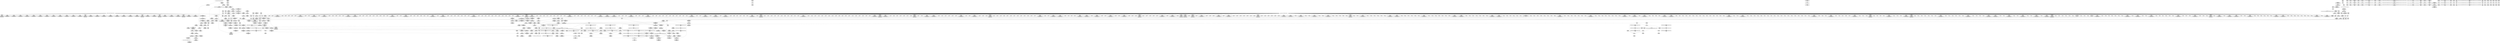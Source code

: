 digraph {
	CE0x42626a0 [shape=record,shape=Mrecord,label="{CE0x42626a0|56:_i8*,_:_CRE_684,688_|*MultipleSource*|Function::selinux_kernel_create_files_as&Arg::inode::|security/selinux/hooks.c,3543}"]
	CE0x4274c10 [shape=record,shape=Mrecord,label="{CE0x4274c10|56:_i8*,_:_CRE_897,898_}"]
	CE0x42602c0 [shape=record,shape=Mrecord,label="{CE0x42602c0|56:_i8*,_:_CRE_604,605_}"]
	CE0x426acf0 [shape=record,shape=Mrecord,label="{CE0x426acf0|56:_i8*,_:_CRE_146,147_}"]
	CE0x42d2bb0 [shape=record,shape=Mrecord,label="{CE0x42d2bb0|GLOBAL:_get_current|*Constant*|*SummSource*}"]
	CE0x42c8090 [shape=record,shape=Mrecord,label="{CE0x42c8090|i64_4|*Constant*}"]
	CE0x42611a0 [shape=record,shape=Mrecord,label="{CE0x42611a0|56:_i8*,_:_CRE_618,619_}"]
	CE0x4258850 [shape=record,shape=Mrecord,label="{CE0x4258850|56:_i8*,_:_CRE_191,192_}"]
	CE0x427e4c0 [shape=record,shape=Mrecord,label="{CE0x427e4c0|28:_i32,_:_CRE_19,20_}"]
	CE0x42b6310 [shape=record,shape=Mrecord,label="{CE0x42b6310|selinux_kernel_create_files_as:_tmp13|security/selinux/hooks.c,3554|*SummSink*}"]
	CE0x427d9e0 [shape=record,shape=Mrecord,label="{CE0x427d9e0|56:_i8*,_:_CRE_544,552_|*MultipleSource*|Function::selinux_kernel_create_files_as&Arg::inode::|security/selinux/hooks.c,3543}"]
	CE0x42a2a80 [shape=record,shape=Mrecord,label="{CE0x42a2a80|28:_i32,_:_CRE_184,192_|*MultipleSource*|security/selinux/hooks.c,3548|*LoadInst*|security/selinux/hooks.c,3543|security/selinux/hooks.c,3543}"]
	CE0x42a8b30 [shape=record,shape=Mrecord,label="{CE0x42a8b30|selinux_kernel_create_files_as:_call|security/selinux/hooks.c,3545|*SummSource*}"]
	CE0x42581f0 [shape=record,shape=Mrecord,label="{CE0x42581f0|56:_i8*,_:_CRE_8,12_|*MultipleSource*|Function::selinux_kernel_create_files_as&Arg::inode::|security/selinux/hooks.c,3543}"]
	CE0x42c8900 [shape=record,shape=Mrecord,label="{CE0x42c8900|current_sid:_if.then|*SummSink*}"]
	CE0x4270cb0 [shape=record,shape=Mrecord,label="{CE0x4270cb0|56:_i8*,_:_CRE_161,162_}"]
	CE0x429f950 [shape=record,shape=Mrecord,label="{CE0x429f950|28:_i32,_:_CRE_85,86_}"]
	CE0x42c9d40 [shape=record,shape=Mrecord,label="{CE0x42c9d40|current_sid:_tmp7|security/selinux/hooks.c,218|*SummSource*}"]
	CE0x4258e90 [shape=record,shape=Mrecord,label="{CE0x4258e90|56:_i8*,_:_CRE_150,151_}"]
	CE0x42592d0 [shape=record,shape=Mrecord,label="{CE0x42592d0|selinux_kernel_create_files_as:_entry}"]
	CE0x4268420 [shape=record,shape=Mrecord,label="{CE0x4268420|56:_i8*,_:_CRE_207,208_}"]
	CE0x4248dd0 [shape=record,shape=Mrecord,label="{CE0x4248dd0|selinux_kernel_create_files_as:_entry|*SummSource*}"]
	CE0x424e9a0 [shape=record,shape=Mrecord,label="{CE0x424e9a0|56:_i8*,_:_CRE_481,482_}"]
	CE0x42a3600 [shape=record,shape=Mrecord,label="{CE0x42a3600|i32_2|*Constant*|*SummSource*}"]
	CE0x42ae300 [shape=record,shape=Mrecord,label="{CE0x42ae300|avc_has_perm:_tsid|Function::avc_has_perm&Arg::tsid::|*SummSource*}"]
	CE0x4275160 [shape=record,shape=Mrecord,label="{CE0x4275160|56:_i8*,_:_CRE_902,903_}"]
	CE0x42ab420 [shape=record,shape=Mrecord,label="{CE0x42ab420|selinux_kernel_create_files_as:_tmp3|security/selinux/hooks.c,3543|*SummSource*}"]
	CE0x42485f0 [shape=record,shape=Mrecord,label="{CE0x42485f0|56:_i8*,_:_CRE_557,558_}"]
	CE0x42a2250 [shape=record,shape=Mrecord,label="{CE0x42a2250|28:_i32,_:_CRE_144,152_|*MultipleSource*|security/selinux/hooks.c,3548|*LoadInst*|security/selinux/hooks.c,3543|security/selinux/hooks.c,3543}"]
	CE0x42506f0 [shape=record,shape=Mrecord,label="{CE0x42506f0|i64_5|*Constant*}"]
	CE0x424e300 [shape=record,shape=Mrecord,label="{CE0x424e300|56:_i8*,_:_CRE_476,477_}"]
	CE0x4272d60 [shape=record,shape=Mrecord,label="{CE0x4272d60|56:_i8*,_:_CRE_295,296_}"]
	CE0x42c4a10 [shape=record,shape=Mrecord,label="{CE0x42c4a10|get_current:_tmp2|*SummSink*}"]
	CE0x42793e0 [shape=record,shape=Mrecord,label="{CE0x42793e0|selinux_kernel_create_files_as:_new|Function::selinux_kernel_create_files_as&Arg::new::}"]
	CE0x42d1a20 [shape=record,shape=Mrecord,label="{CE0x42d1a20|i64*_getelementptr_inbounds_(_11_x_i64_,_11_x_i64_*___llvm_gcov_ctr125,_i64_0,_i64_10)|*Constant*|*SummSink*}"]
	CE0x42a8f60 [shape=record,shape=Mrecord,label="{CE0x42a8f60|i32_3|*Constant*|*SummSource*}"]
	CE0x426c890 [shape=record,shape=Mrecord,label="{CE0x426c890|56:_i8*,_:_CRE_0,2_|*MultipleSource*|Function::selinux_kernel_create_files_as&Arg::inode::|security/selinux/hooks.c,3543}"]
	CE0x42d5a20 [shape=record,shape=Mrecord,label="{CE0x42d5a20|current_sid:_tmp23|security/selinux/hooks.c,218}"]
	CE0x42c56b0 [shape=record,shape=Mrecord,label="{CE0x42c56b0|GLOBAL:_current_task|Global_var:current_task|*SummSink*}"]
	CE0x424c750 [shape=record,shape=Mrecord,label="{CE0x424c750|56:_i8*,_:_CRE_360,376_|*MultipleSource*|Function::selinux_kernel_create_files_as&Arg::inode::|security/selinux/hooks.c,3543}"]
	CE0x4268b80 [shape=record,shape=Mrecord,label="{CE0x4268b80|56:_i8*,_:_CRE_267,268_}"]
	CE0x4278430 [shape=record,shape=Mrecord,label="{CE0x4278430|56:_i8*,_:_CRE_981,982_}"]
	CE0x42a1780 [shape=record,shape=Mrecord,label="{CE0x42a1780|28:_i32,_:_CRE_114,115_}"]
	CE0x4269f70 [shape=record,shape=Mrecord,label="{CE0x4269f70|56:_i8*,_:_CRE_142,143_}"]
	CE0x42ae470 [shape=record,shape=Mrecord,label="{CE0x42ae470|avc_has_perm:_tsid|Function::avc_has_perm&Arg::tsid::|*SummSink*}"]
	CE0x42732b0 [shape=record,shape=Mrecord,label="{CE0x42732b0|56:_i8*,_:_CRE_300,301_}"]
	CE0x42a0ce0 [shape=record,shape=Mrecord,label="{CE0x42a0ce0|28:_i32,_:_CRE_104,105_}"]
	CE0x42635a0 [shape=record,shape=Mrecord,label="{CE0x42635a0|56:_i8*,_:_CRE_752,756_|*MultipleSource*|Function::selinux_kernel_create_files_as&Arg::inode::|security/selinux/hooks.c,3543}"]
	CE0x4271210 [shape=record,shape=Mrecord,label="{CE0x4271210|56:_i8*,_:_CRE_262,263_}"]
	CE0x42aa000 [shape=record,shape=Mrecord,label="{CE0x42aa000|28:_i32,_:_CRE_60,61_}"]
	CE0x4261a20 [shape=record,shape=Mrecord,label="{CE0x4261a20|56:_i8*,_:_CRE_632,640_|*MultipleSource*|Function::selinux_kernel_create_files_as&Arg::inode::|security/selinux/hooks.c,3543}"]
	CE0x42b98c0 [shape=record,shape=Mrecord,label="{CE0x42b98c0|i64*_getelementptr_inbounds_(_11_x_i64_,_11_x_i64_*___llvm_gcov_ctr125,_i64_0,_i64_0)|*Constant*|*SummSink*}"]
	CE0x4265d40 [shape=record,shape=Mrecord,label="{CE0x4265d40|56:_i8*,_:_CRE_878,879_}"]
	CE0x4275f30 [shape=record,shape=Mrecord,label="{CE0x4275f30|56:_i8*,_:_CRE_915,916_}"]
	CE0x4257e30 [shape=record,shape=Mrecord,label="{CE0x4257e30|56:_i8*,_:_CRE_256,257_}"]
	CE0x427e9c0 [shape=record,shape=Mrecord,label="{CE0x427e9c0|28:_i32,_:_CRE_24,28_|*MultipleSource*|security/selinux/hooks.c,3548|*LoadInst*|security/selinux/hooks.c,3543|security/selinux/hooks.c,3543}"]
	CE0x42a7c40 [shape=record,shape=Mrecord,label="{CE0x42a7c40|_ret_i32_%tmp24,_!dbg_!27742|security/selinux/hooks.c,220|*SummSource*}"]
	CE0x42c1360 [shape=record,shape=Mrecord,label="{CE0x42c1360|current_sid:_tmp6|security/selinux/hooks.c,218|*SummSource*}"]
	CE0x42612b0 [shape=record,shape=Mrecord,label="{CE0x42612b0|56:_i8*,_:_CRE_619,620_}"]
	CE0x4281600 [shape=record,shape=Mrecord,label="{CE0x4281600|56:_i8*,_:_CRE_599,600_}"]
	CE0x4279700 [shape=record,shape=Mrecord,label="{CE0x4279700|selinux_kernel_create_files_as:_security|security/selinux/hooks.c,3544}"]
	CE0x4256860 [shape=record,shape=Mrecord,label="{CE0x4256860|i32_10|*Constant*|*SummSink*}"]
	CE0x42aeb20 [shape=record,shape=Mrecord,label="{CE0x42aeb20|avc_has_perm:_tclass|Function::avc_has_perm&Arg::tclass::|*SummSink*}"]
	CE0x42cbf80 [shape=record,shape=Mrecord,label="{CE0x42cbf80|current_sid:_tmp8|security/selinux/hooks.c,218}"]
	CE0x424e780 [shape=record,shape=Mrecord,label="{CE0x424e780|56:_i8*,_:_CRE_479,480_}"]
	CE0x42aa400 [shape=record,shape=Mrecord,label="{CE0x42aa400|28:_i32,_:_CRE_64,65_}"]
	CE0x42a0df0 [shape=record,shape=Mrecord,label="{CE0x42a0df0|28:_i32,_:_CRE_105,106_}"]
	CE0x427b9a0 [shape=record,shape=Mrecord,label="{CE0x427b9a0|128:_i8*,_:_CRE_48,52_|*MultipleSource*|Function::selinux_kernel_create_files_as&Arg::new::|security/selinux/hooks.c,3544}"]
	CE0x424b3f0 [shape=record,shape=Mrecord,label="{CE0x424b3f0|56:_i8*,_:_CRE_304,305_}"]
	CE0x4275c00 [shape=record,shape=Mrecord,label="{CE0x4275c00|56:_i8*,_:_CRE_912,913_}"]
	CE0x424b830 [shape=record,shape=Mrecord,label="{CE0x424b830|56:_i8*,_:_CRE_308,309_}"]
	CE0x4268310 [shape=record,shape=Mrecord,label="{CE0x4268310|56:_i8*,_:_CRE_206,207_}"]
	CE0x42a7930 [shape=record,shape=Mrecord,label="{CE0x42a7930|current_sid:_entry|*SummSource*}"]
	CE0x4280c70 [shape=record,shape=Mrecord,label="{CE0x4280c70|56:_i8*,_:_CRE_590,591_}"]
	CE0x42a5800 [shape=record,shape=Mrecord,label="{CE0x42a5800|128:_i8*,_:_CRE_96,104_|*MultipleSource*|Function::selinux_kernel_create_files_as&Arg::new::|security/selinux/hooks.c,3544}"]
	CE0x42810b0 [shape=record,shape=Mrecord,label="{CE0x42810b0|56:_i8*,_:_CRE_594,595_}"]
	CE0x42bc430 [shape=record,shape=Mrecord,label="{CE0x42bc430|selinux_kernel_create_files_as:_create_sid|security/selinux/hooks.c,3554|*SummSink*}"]
	CE0x42827b0 [shape=record,shape=Mrecord,label="{CE0x42827b0|56:_i8*,_:_CRE_245,246_}"]
	CE0x4273d70 [shape=record,shape=Mrecord,label="{CE0x4273d70|56:_i8*,_:_CRE_176,177_}"]
	CE0x427d800 [shape=record,shape=Mrecord,label="{CE0x427d800|56:_i8*,_:_CRE_540,544_|*MultipleSource*|Function::selinux_kernel_create_files_as&Arg::inode::|security/selinux/hooks.c,3543}"]
	CE0x42cef50 [shape=record,shape=Mrecord,label="{CE0x42cef50|i32_1|*Constant*|*SummSource*}"]
	CE0x427f100 [shape=record,shape=Mrecord,label="{CE0x427f100|56:_i8*,_:_CRE_564,565_}"]
	"CONST[source:0(mediator),value:2(dynamic)][purpose:{object}]"
	CE0x427e2f0 [shape=record,shape=Mrecord,label="{CE0x427e2f0|28:_i32,_:_CRE_17,18_}"]
	CE0x42642c0 [shape=record,shape=Mrecord,label="{CE0x42642c0|56:_i8*,_:_CRE_816,824_|*MultipleSource*|Function::selinux_kernel_create_files_as&Arg::inode::|security/selinux/hooks.c,3543}"]
	CE0x4262c40 [shape=record,shape=Mrecord,label="{CE0x4262c40|56:_i8*,_:_CRE_704,712_|*MultipleSource*|Function::selinux_kernel_create_files_as&Arg::inode::|security/selinux/hooks.c,3543}"]
	CE0x426d240 [shape=record,shape=Mrecord,label="{CE0x426d240|56:_i8*,_:_CRE_184,185_}"]
	CE0x427e150 [shape=record,shape=Mrecord,label="{CE0x427e150|28:_i32,_:_CRE_15,16_}"]
	CE0x42c0160 [shape=record,shape=Mrecord,label="{CE0x42c0160|current_sid:_land.lhs.true2|*SummSink*}"]
	CE0x4279f40 [shape=record,shape=Mrecord,label="{CE0x4279f40|28:_i32,_:_CRE_8,9_}"]
	CE0x4275490 [shape=record,shape=Mrecord,label="{CE0x4275490|56:_i8*,_:_CRE_905,906_}"]
	CE0x42b3c50 [shape=record,shape=Mrecord,label="{CE0x42b3c50|GLOBAL:_lockdep_rcu_suspicious|*Constant*|*SummSink*}"]
	CE0x425afe0 [shape=record,shape=Mrecord,label="{CE0x425afe0|56:_i8*,_:_CRE_4,8_|*MultipleSource*|Function::selinux_kernel_create_files_as&Arg::inode::|security/selinux/hooks.c,3543}"]
	CE0x42c0d00 [shape=record,shape=Mrecord,label="{CE0x42c0d00|i64_3|*Constant*}"]
	CE0x42bcb80 [shape=record,shape=Mrecord,label="{CE0x42bcb80|12:_i32,_:_CME_8,12_|*MultipleSource*|*LoadInst*|security/selinux/hooks.c,3544|security/selinux/hooks.c,3544|security/selinux/hooks.c,3554}"]
	CE0x4264c20 [shape=record,shape=Mrecord,label="{CE0x4264c20|56:_i8*,_:_CRE_856,864_|*MultipleSource*|Function::selinux_kernel_create_files_as&Arg::inode::|security/selinux/hooks.c,3543}"]
	CE0x4280d80 [shape=record,shape=Mrecord,label="{CE0x4280d80|56:_i8*,_:_CRE_591,592_}"]
	CE0x42d47d0 [shape=record,shape=Mrecord,label="{CE0x42d47d0|current_sid:_tmp21|security/selinux/hooks.c,218}"]
	CE0x42baf40 [shape=record,shape=Mrecord,label="{CE0x42baf40|_call_void_mcount()_#3|*SummSource*}"]
	CE0x427bf40 [shape=record,shape=Mrecord,label="{CE0x427bf40|128:_i8*,_:_CRE_64,72_|*MultipleSource*|Function::selinux_kernel_create_files_as&Arg::new::|security/selinux/hooks.c,3544}"]
	CE0x42b3be0 [shape=record,shape=Mrecord,label="{CE0x42b3be0|GLOBAL:_lockdep_rcu_suspicious|*Constant*|*SummSource*}"]
	CE0x42a6700 [shape=record,shape=Mrecord,label="{CE0x42a6700|128:_i8*,_:_CRE_160,168_|*MultipleSource*|Function::selinux_kernel_create_files_as&Arg::new::|security/selinux/hooks.c,3544}"]
	CE0x424ccf0 [shape=record,shape=Mrecord,label="{CE0x424ccf0|56:_i8*,_:_CRE_392,400_|*MultipleSource*|Function::selinux_kernel_create_files_as&Arg::inode::|security/selinux/hooks.c,3543}"]
	CE0x424ba50 [shape=record,shape=Mrecord,label="{CE0x424ba50|56:_i8*,_:_CRE_310,311_}"]
	CE0x42689e0 [shape=record,shape=Mrecord,label="{CE0x42689e0|selinux_kernel_create_files_as:_bb|*SummSource*}"]
	CE0x4245650 [shape=record,shape=Mrecord,label="{CE0x4245650|current_sid:_tobool|security/selinux/hooks.c,218}"]
	CE0x4254e20 [shape=record,shape=Mrecord,label="{CE0x4254e20|i8*_getelementptr_inbounds_(_25_x_i8_,_25_x_i8_*_.str3,_i32_0,_i32_0)|*Constant*|*SummSink*}"]
	CE0x424e370 [shape=record,shape=Mrecord,label="{CE0x424e370|56:_i8*,_:_CRE_475,476_}"]
	CE0x4250140 [shape=record,shape=Mrecord,label="{CE0x4250140|current_sid:_tmp13|security/selinux/hooks.c,218|*SummSink*}"]
	CE0x42551b0 [shape=record,shape=Mrecord,label="{CE0x42551b0|i8*_getelementptr_inbounds_(_25_x_i8_,_25_x_i8_*_.str3,_i32_0,_i32_0)|*Constant*}"]
	CE0x42d4360 [shape=record,shape=Mrecord,label="{CE0x42d4360|current_sid:_cred|security/selinux/hooks.c,218|*SummSink*}"]
	CE0x4263780 [shape=record,shape=Mrecord,label="{CE0x4263780|56:_i8*,_:_CRE_760,768_|*MultipleSource*|Function::selinux_kernel_create_files_as&Arg::inode::|security/selinux/hooks.c,3543}"]
	CE0x42735e0 [shape=record,shape=Mrecord,label="{CE0x42735e0|56:_i8*,_:_CRE_303,304_}"]
	CE0x424b720 [shape=record,shape=Mrecord,label="{CE0x424b720|56:_i8*,_:_CRE_307,308_}"]
	CE0x42a6ac0 [shape=record,shape=Mrecord,label="{CE0x42a6ac0|selinux_kernel_create_files_as:_tmp4|*LoadInst*|security/selinux/hooks.c,3544|*SummSource*}"]
	CE0x42c8a20 [shape=record,shape=Mrecord,label="{CE0x42c8a20|current_sid:_land.lhs.true}"]
	CE0x42b9e20 [shape=record,shape=Mrecord,label="{CE0x42b9e20|selinux_kernel_create_files_as:_tmp14|security/selinux/hooks.c,3555|*SummSource*}"]
	CE0x42644a0 [shape=record,shape=Mrecord,label="{CE0x42644a0|56:_i8*,_:_CRE_824,832_|*MultipleSource*|Function::selinux_kernel_create_files_as&Arg::inode::|security/selinux/hooks.c,3543}"]
	CE0x429f350 [shape=record,shape=Mrecord,label="{CE0x429f350|28:_i32,_:_CRE_79,80_}"]
	CE0x42ccfe0 [shape=record,shape=Mrecord,label="{CE0x42ccfe0|current_sid:_tmp8|security/selinux/hooks.c,218|*SummSource*}"]
	CE0x4257910 [shape=record,shape=Mrecord,label="{CE0x4257910|COLLAPSED:_GCMRE___llvm_gcov_ctr277_internal_global_5_x_i64_zeroinitializer:_elem_0:default:}"]
	CE0x42bc9a0 [shape=record,shape=Mrecord,label="{CE0x42bc9a0|12:_i32,_:_CME_4,8_|*MultipleSource*|*LoadInst*|security/selinux/hooks.c,3544|security/selinux/hooks.c,3544|security/selinux/hooks.c,3554}"]
	CE0x4266930 [shape=record,shape=Mrecord,label="{CE0x4266930|56:_i8*,_:_CRE_195,196_}"]
	CE0x425a180 [shape=record,shape=Mrecord,label="{CE0x425a180|selinux_kernel_create_files_as:_if.then}"]
	CE0x4276e10 [shape=record,shape=Mrecord,label="{CE0x4276e10|56:_i8*,_:_CRE_929,930_}"]
	CE0x42bb4b0 [shape=record,shape=Mrecord,label="{CE0x42bb4b0|_ret_%struct.task_struct*_%tmp4,_!dbg_!27714|./arch/x86/include/asm/current.h,14|*SummSink*}"]
	CE0x42a2480 [shape=record,shape=Mrecord,label="{CE0x42a2480|28:_i32,_:_CRE_152,160_|*MultipleSource*|security/selinux/hooks.c,3548|*LoadInst*|security/selinux/hooks.c,3543|security/selinux/hooks.c,3543}"]
	CE0x429b9f0 [shape=record,shape=Mrecord,label="{CE0x429b9f0|_call_void_lockdep_rcu_suspicious(i8*_getelementptr_inbounds_(_25_x_i8_,_25_x_i8_*_.str3,_i32_0,_i32_0),_i32_218,_i8*_getelementptr_inbounds_(_45_x_i8_,_45_x_i8_*_.str12,_i32_0,_i32_0))_#10,_!dbg_!27727|security/selinux/hooks.c,218}"]
	CE0x42ad250 [shape=record,shape=Mrecord,label="{CE0x42ad250|GLOBAL:___llvm_gcov_ctr277|Global_var:__llvm_gcov_ctr277|*SummSink*}"]
	CE0x4281710 [shape=record,shape=Mrecord,label="{CE0x4281710|56:_i8*,_:_CRE_600,601_}"]
	CE0x42593a0 [shape=record,shape=Mrecord,label="{CE0x42593a0|i64*_getelementptr_inbounds_(_5_x_i64_,_5_x_i64_*___llvm_gcov_ctr277,_i64_0,_i64_0)|*Constant*|*SummSource*}"]
	CE0x425ba00 [shape=record,shape=Mrecord,label="{CE0x425ba00|56:_i8*,_:_CRE_171,172_}"]
	CE0x42be840 [shape=record,shape=Mrecord,label="{CE0x42be840|current_sid:_tmp14|security/selinux/hooks.c,218|*SummSink*}"]
	CE0x4275380 [shape=record,shape=Mrecord,label="{CE0x4275380|56:_i8*,_:_CRE_904,905_}"]
	CE0x426ae00 [shape=record,shape=Mrecord,label="{CE0x426ae00|56:_i8*,_:_CRE_147,148_}"]
	CE0x42b3ab0 [shape=record,shape=Mrecord,label="{CE0x42b3ab0|GLOBAL:_lockdep_rcu_suspicious|*Constant*}"]
	CE0x42a1bc0 [shape=record,shape=Mrecord,label="{CE0x42a1bc0|28:_i32,_:_CRE_118,119_}"]
	CE0x424c030 [shape=record,shape=Mrecord,label="{CE0x424c030|56:_i8*,_:_CRE_328,336_|*MultipleSource*|Function::selinux_kernel_create_files_as&Arg::inode::|security/selinux/hooks.c,3543}"]
	CE0x42a8ce0 [shape=record,shape=Mrecord,label="{CE0x42a8ce0|selinux_kernel_create_files_as:_call|security/selinux/hooks.c,3545|*SummSink*}"]
	CE0x42a68e0 [shape=record,shape=Mrecord,label="{CE0x42a68e0|128:_i8*,_:_CRE_168,176_|*MultipleSource*|Function::selinux_kernel_create_files_as&Arg::new::|security/selinux/hooks.c,3544}"]
	CE0x42c0e60 [shape=record,shape=Mrecord,label="{CE0x42c0e60|%struct.task_struct*_(%struct.task_struct**)*_asm_movq_%gs:$_1:P_,$0_,_r,im,_dirflag_,_fpsr_,_flags_|*SummSink*}"]
	CE0x426b9e0 [shape=record,shape=Mrecord,label="{CE0x426b9e0|current_sid:_tmp3}"]
	CE0x42a80c0 [shape=record,shape=Mrecord,label="{CE0x42a80c0|GLOBAL:_current_sid|*Constant*}"]
	CE0x425a6c0 [shape=record,shape=Mrecord,label="{CE0x425a6c0|56:_i8*,_:_CRE_203,204_}"]
	CE0x427cea0 [shape=record,shape=Mrecord,label="{CE0x427cea0|56:_i8*,_:_CRE_508,512_|*MultipleSource*|Function::selinux_kernel_create_files_as&Arg::inode::|security/selinux/hooks.c,3543}"]
	CE0x4248b40 [shape=record,shape=Mrecord,label="{CE0x4248b40|56:_i8*,_:_CRE_562,563_}"]
	CE0x4250790 [shape=record,shape=Mrecord,label="{CE0x4250790|i64_5|*Constant*|*SummSource*}"]
	CE0x429b450 [shape=record,shape=Mrecord,label="{CE0x429b450|i8_1|*Constant*}"]
	CE0x42a2880 [shape=record,shape=Mrecord,label="{CE0x42a2880|28:_i32,_:_CRE_168,184_|*MultipleSource*|security/selinux/hooks.c,3548|*LoadInst*|security/selinux/hooks.c,3543|security/selinux/hooks.c,3543}"]
	CE0x42c1490 [shape=record,shape=Mrecord,label="{CE0x42c1490|current_sid:_tmp6|security/selinux/hooks.c,218|*SummSink*}"]
	CE0x42a2c80 [shape=record,shape=Mrecord,label="{CE0x42a2c80|28:_i32,_:_CRE_192,196_|*MultipleSource*|security/selinux/hooks.c,3548|*LoadInst*|security/selinux/hooks.c,3543|security/selinux/hooks.c,3543}"]
	CE0x42a3480 [shape=record,shape=Mrecord,label="{CE0x42a3480|selinux_kernel_create_files_as:_tmp6|security/selinux/hooks.c,3548|*SummSink*}"]
	CE0x42ae8b0 [shape=record,shape=Mrecord,label="{CE0x42ae8b0|i16_48|*Constant*|*SummSink*}"]
	CE0x4265b20 [shape=record,shape=Mrecord,label="{CE0x4265b20|56:_i8*,_:_CRE_876,877_}"]
	CE0x42a2e80 [shape=record,shape=Mrecord,label="{CE0x42a2e80|28:_i32,_:_CRE_200,208_|*MultipleSource*|security/selinux/hooks.c,3548|*LoadInst*|security/selinux/hooks.c,3543|security/selinux/hooks.c,3543}"]
	CE0x42b5870 [shape=record,shape=Mrecord,label="{CE0x42b5870|selinux_kernel_create_files_as:_sid3|security/selinux/hooks.c,3554}"]
	CE0x42798a0 [shape=record,shape=Mrecord,label="{CE0x42798a0|selinux_kernel_create_files_as:_sid1|security/selinux/hooks.c,3548}"]
	CE0x4276d00 [shape=record,shape=Mrecord,label="{CE0x4276d00|56:_i8*,_:_CRE_928,929_}"]
	CE0x4259650 [shape=record,shape=Mrecord,label="{CE0x4259650|get_current:_tmp4|./arch/x86/include/asm/current.h,14|*SummSource*}"]
	CE0x4262100 [shape=record,shape=Mrecord,label="{CE0x4262100|56:_i8*,_:_CRE_664,672_|*MultipleSource*|Function::selinux_kernel_create_files_as&Arg::inode::|security/selinux/hooks.c,3543}"]
	CE0x42c5760 [shape=record,shape=Mrecord,label="{CE0x42c5760|%struct.task_struct*_(%struct.task_struct**)*_asm_movq_%gs:$_1:P_,$0_,_r,im,_dirflag_,_fpsr_,_flags_}"]
	CE0x42c2ee0 [shape=record,shape=Mrecord,label="{CE0x42c2ee0|i64*_getelementptr_inbounds_(_11_x_i64_,_11_x_i64_*___llvm_gcov_ctr125,_i64_0,_i64_1)|*Constant*}"]
	CE0x42524e0 [shape=record,shape=Mrecord,label="{CE0x42524e0|56:_i8*,_:_CRE_166,167_}"]
	CE0x42b59d0 [shape=record,shape=Mrecord,label="{CE0x42b59d0|selinux_kernel_create_files_as:_sid3|security/selinux/hooks.c,3554|*SummSource*}"]
	CE0x42c4d40 [shape=record,shape=Mrecord,label="{CE0x42c4d40|i64*_getelementptr_inbounds_(_2_x_i64_,_2_x_i64_*___llvm_gcov_ctr98,_i64_0,_i64_0)|*Constant*|*SummSource*}"]
	CE0x42460b0 [shape=record,shape=Mrecord,label="{CE0x42460b0|current_sid:_tmp16|security/selinux/hooks.c,218}"]
	CE0x42c2830 [shape=record,shape=Mrecord,label="{CE0x42c2830|i64_2|*Constant*}"]
	CE0x42767b0 [shape=record,shape=Mrecord,label="{CE0x42767b0|56:_i8*,_:_CRE_923,924_}"]
	CE0x42b8550 [shape=record,shape=Mrecord,label="{CE0x42b8550|get_current:_tmp3|*SummSource*}"]
	CE0x4258050 [shape=record,shape=Mrecord,label="{CE0x4258050|56:_i8*,_:_CRE_258,259_}"]
	CE0x427b220 [shape=record,shape=Mrecord,label="{CE0x427b220|128:_i8*,_:_CRE_32,36_|*MultipleSource*|Function::selinux_kernel_create_files_as&Arg::new::|security/selinux/hooks.c,3544}"]
	CE0x425d170 [shape=record,shape=Mrecord,label="{CE0x425d170|selinux_kernel_create_files_as:_tmp1|*SummSource*}"]
	CE0x42bf780 [shape=record,shape=Mrecord,label="{CE0x42bf780|current_sid:_tobool1|security/selinux/hooks.c,218|*SummSource*}"]
	CE0x426a410 [shape=record,shape=Mrecord,label="{CE0x426a410|56:_i8*,_:_CRE_104,112_|*MultipleSource*|Function::selinux_kernel_create_files_as&Arg::inode::|security/selinux/hooks.c,3543}"]
	CE0x42aac00 [shape=record,shape=Mrecord,label="{CE0x42aac00|28:_i32,_:_CRE_72,73_}"]
	CE0x4263d20 [shape=record,shape=Mrecord,label="{CE0x4263d20|56:_i8*,_:_CRE_792,800_|*MultipleSource*|Function::selinux_kernel_create_files_as&Arg::inode::|security/selinux/hooks.c,3543}"]
	CE0x4258a70 [shape=record,shape=Mrecord,label="{CE0x4258a70|56:_i8*,_:_CRE_193,194_}"]
	CE0x4270ba0 [shape=record,shape=Mrecord,label="{CE0x4270ba0|56:_i8*,_:_CRE_160,161_}"]
	CE0x4272c50 [shape=record,shape=Mrecord,label="{CE0x4272c50|56:_i8*,_:_CRE_294,295_}"]
	CE0x4258c10 [shape=record,shape=Mrecord,label="{CE0x4258c10|selinux_kernel_create_files_as:_entry|*SummSink*}"]
	CE0x42731a0 [shape=record,shape=Mrecord,label="{CE0x42731a0|56:_i8*,_:_CRE_299,300_}"]
	CE0x4268da0 [shape=record,shape=Mrecord,label="{CE0x4268da0|56:_i8*,_:_CRE_269,270_}"]
	CE0x42578a0 [shape=record,shape=Mrecord,label="{CE0x42578a0|selinux_kernel_create_files_as:_tmp}"]
	CE0x42bee90 [shape=record,shape=Mrecord,label="{CE0x42bee90|i64_1|*Constant*}"]
	CE0x4271100 [shape=record,shape=Mrecord,label="{CE0x4271100|56:_i8*,_:_CRE_261,262_}"]
	CE0x4280500 [shape=record,shape=Mrecord,label="{CE0x4280500|56:_i8*,_:_CRE_583,584_}"]
	CE0x42bed70 [shape=record,shape=Mrecord,label="{CE0x42bed70|get_current:_tmp}"]
	CE0x4279de0 [shape=record,shape=Mrecord,label="{CE0x4279de0|28:_i32,_:_CRE_0,8_|*MultipleSource*|security/selinux/hooks.c,3548|*LoadInst*|security/selinux/hooks.c,3543|security/selinux/hooks.c,3543}"]
	CE0x4276040 [shape=record,shape=Mrecord,label="{CE0x4276040|56:_i8*,_:_CRE_916,917_}"]
	CE0x42a3910 [shape=record,shape=Mrecord,label="{CE0x42a3910|avc_has_perm:_requested|Function::avc_has_perm&Arg::requested::}"]
	CE0x4253f30 [shape=record,shape=Mrecord,label="{CE0x4253f30|i64*_getelementptr_inbounds_(_5_x_i64_,_5_x_i64_*___llvm_gcov_ctr277,_i64_0,_i64_0)|*Constant*|*SummSink*}"]
	CE0x4276260 [shape=record,shape=Mrecord,label="{CE0x4276260|56:_i8*,_:_CRE_918,919_}"]
	CE0x575f850 [shape=record,shape=Mrecord,label="{CE0x575f850|selinux_kernel_create_files_as:_if.end|*SummSource*}"]
	CE0x429f550 [shape=record,shape=Mrecord,label="{CE0x429f550|28:_i32,_:_CRE_81,82_}"]
	CE0x42a6340 [shape=record,shape=Mrecord,label="{CE0x42a6340|128:_i8*,_:_CRE_144,152_|*MultipleSource*|Function::selinux_kernel_create_files_as&Arg::new::|security/selinux/hooks.c,3544}"]
	CE0x42800c0 [shape=record,shape=Mrecord,label="{CE0x42800c0|56:_i8*,_:_CRE_579,580_}"]
	CE0x42bd9d0 [shape=record,shape=Mrecord,label="{CE0x42bd9d0|current_sid:_call|security/selinux/hooks.c,218|*SummSink*}"]
	CE0x426fae0 [shape=record,shape=Mrecord,label="{CE0x426fae0|56:_i8*,_:_CRE_246,247_}"]
	CE0x4266e00 [shape=record,shape=Mrecord,label="{CE0x4266e00|selinux_kernel_create_files_as:_bb|*SummSink*}"]
	CE0x427df80 [shape=record,shape=Mrecord,label="{CE0x427df80|56:_i8*,_:_CRE_555,556_}"]
	CE0x4268640 [shape=record,shape=Mrecord,label="{CE0x4268640|56:_i8*,_:_CRE_208,210_|*MultipleSource*|Function::selinux_kernel_create_files_as&Arg::inode::|security/selinux/hooks.c,3543}"]
	CE0x4278870 [shape=record,shape=Mrecord,label="{CE0x4278870|56:_i8*,_:_CRE_984,988_|*MultipleSource*|Function::selinux_kernel_create_files_as&Arg::inode::|security/selinux/hooks.c,3543}"]
	CE0x42c1890 [shape=record,shape=Mrecord,label="{CE0x42c1890|get_current:_tmp|*SummSource*}"]
	CE0x42b9e90 [shape=record,shape=Mrecord,label="{CE0x42b9e90|selinux_kernel_create_files_as:_tmp14|security/selinux/hooks.c,3555|*SummSink*}"]
	CE0x427c560 [shape=record,shape=Mrecord,label="{CE0x427c560|56:_i8*,_:_CRE_486,487_}"]
	CE0x4246fd0 [shape=record,shape=Mrecord,label="{CE0x4246fd0|56:_i8*,_:_CRE_32,40_|*MultipleSource*|Function::selinux_kernel_create_files_as&Arg::inode::|security/selinux/hooks.c,3543}"]
	CE0x42d4030 [shape=record,shape=Mrecord,label="{CE0x42d4030|i32_78|*Constant*|*SummSource*}"]
	CE0x42721b0 [shape=record,shape=Mrecord,label="{CE0x42721b0|56:_i8*,_:_CRE_284,285_}"]
	CE0x42d2620 [shape=record,shape=Mrecord,label="{CE0x42d2620|current_sid:_call4|security/selinux/hooks.c,218|*SummSource*}"]
	CE0x42bf640 [shape=record,shape=Mrecord,label="{CE0x42bf640|current_sid:_tobool1|security/selinux/hooks.c,218}"]
	CE0x426ff20 [shape=record,shape=Mrecord,label="{CE0x426ff20|56:_i8*,_:_CRE_250,251_}"]
	CE0x4261910 [shape=record,shape=Mrecord,label="{CE0x4261910|56:_i8*,_:_CRE_624,628_|*MultipleSource*|Function::selinux_kernel_create_files_as&Arg::inode::|security/selinux/hooks.c,3543}"]
	CE0x4272810 [shape=record,shape=Mrecord,label="{CE0x4272810|56:_i8*,_:_CRE_290,291_}"]
	CE0x42b92d0 [shape=record,shape=Mrecord,label="{CE0x42b92d0|current_sid:_call|security/selinux/hooks.c,218|*SummSource*}"]
	CE0x42766a0 [shape=record,shape=Mrecord,label="{CE0x42766a0|56:_i8*,_:_CRE_922,923_}"]
	CE0x42622e0 [shape=record,shape=Mrecord,label="{CE0x42622e0|56:_i8*,_:_CRE_672,680_|*MultipleSource*|Function::selinux_kernel_create_files_as&Arg::inode::|security/selinux/hooks.c,3543}"]
	CE0x42a3c90 [shape=record,shape=Mrecord,label="{CE0x42a3c90|%struct.common_audit_data*_null|*Constant*|*SummSource*}"]
	CE0x4280b60 [shape=record,shape=Mrecord,label="{CE0x4280b60|56:_i8*,_:_CRE_589,590_}"]
	CE0x425b360 [shape=record,shape=Mrecord,label="{CE0x425b360|selinux_kernel_create_files_as:_tmp9|security/selinux/hooks.c,3553|*SummSink*}"]
	CE0x4265e50 [shape=record,shape=Mrecord,label="{CE0x4265e50|56:_i8*,_:_CRE_879,880_}"]
	CE0x4276bf0 [shape=record,shape=Mrecord,label="{CE0x4276bf0|56:_i8*,_:_CRE_927,928_}"]
	CE0x427bd60 [shape=record,shape=Mrecord,label="{CE0x427bd60|128:_i8*,_:_CRE_56,64_|*MultipleSource*|Function::selinux_kernel_create_files_as&Arg::new::|security/selinux/hooks.c,3544}"]
	CE0x42d5140 [shape=record,shape=Mrecord,label="{CE0x42d5140|current_sid:_security|security/selinux/hooks.c,218|*SummSink*}"]
	CE0x42aa900 [shape=record,shape=Mrecord,label="{CE0x42aa900|28:_i32,_:_CRE_69,70_}"]
	CE0x4266070 [shape=record,shape=Mrecord,label="{CE0x4266070|56:_i8*,_:_CRE_881,882_}"]
	CE0x427f070 [shape=record,shape=Mrecord,label="{CE0x427f070|28:_i32,_:_CRE_40,44_|*MultipleSource*|security/selinux/hooks.c,3548|*LoadInst*|security/selinux/hooks.c,3543|security/selinux/hooks.c,3543}"]
	CE0x42c1d00 [shape=record,shape=Mrecord,label="{CE0x42c1d00|current_sid:_tmp1|*SummSink*}"]
	CE0x424f4b0 [shape=record,shape=Mrecord,label="{CE0x424f4b0|_call_void_mcount()_#3}"]
	CE0x42cf1d0 [shape=record,shape=Mrecord,label="{CE0x42cf1d0|current_sid:_sid|security/selinux/hooks.c,220}"]
	CE0x4266c60 [shape=record,shape=Mrecord,label="{CE0x4266c60|56:_i8*,_:_CRE_198,199_}"]
	CE0x42b4a00 [shape=record,shape=Mrecord,label="{CE0x42b4a00|i64*_getelementptr_inbounds_(_11_x_i64_,_11_x_i64_*___llvm_gcov_ctr125,_i64_0,_i64_9)|*Constant*}"]
	CE0x4266820 [shape=record,shape=Mrecord,label="{CE0x4266820|56:_i8*,_:_CRE_194,195_}"]
	CE0x42a7300 [shape=record,shape=Mrecord,label="{CE0x42a7300|selinux_kernel_create_files_as:_tmp11|security/selinux/hooks.c,3554|*SummSink*}"]
	CE0x42633c0 [shape=record,shape=Mrecord,label="{CE0x42633c0|56:_i8*,_:_CRE_744,752_|*MultipleSource*|Function::selinux_kernel_create_files_as&Arg::inode::|security/selinux/hooks.c,3543}"]
	CE0x42b6610 [shape=record,shape=Mrecord,label="{CE0x42b6610|_ret_i32_%call2,_!dbg_!27733|security/selinux/hooks.c,3555|*SummSink*}"]
	CE0x4276150 [shape=record,shape=Mrecord,label="{CE0x4276150|56:_i8*,_:_CRE_917,918_}"]
	CE0x4276f20 [shape=record,shape=Mrecord,label="{CE0x4276f20|56:_i8*,_:_CRE_930,931_}"]
	CE0x42bef00 [shape=record,shape=Mrecord,label="{CE0x42bef00|current_sid:_tmp1}"]
	CE0x4271d70 [shape=record,shape=Mrecord,label="{CE0x4271d70|56:_i8*,_:_CRE_280,281_}"]
	CE0x42603d0 [shape=record,shape=Mrecord,label="{CE0x42603d0|56:_i8*,_:_CRE_605,606_}"]
	CE0x42469e0 [shape=record,shape=Mrecord,label="{CE0x42469e0|current_sid:_tmp10|security/selinux/hooks.c,218|*SummSink*}"]
	CE0x42c7900 [shape=record,shape=Mrecord,label="{CE0x42c7900|current_sid:_tmp10|security/selinux/hooks.c,218}"]
	CE0x4276590 [shape=record,shape=Mrecord,label="{CE0x4276590|56:_i8*,_:_CRE_921,922_}"]
	CE0x42b4600 [shape=record,shape=Mrecord,label="{CE0x42b4600|i8*_getelementptr_inbounds_(_45_x_i8_,_45_x_i8_*_.str12,_i32_0,_i32_0)|*Constant*}"]
	CE0x42d5ba0 [shape=record,shape=Mrecord,label="{CE0x42d5ba0|current_sid:_tmp23|security/selinux/hooks.c,218|*SummSource*}"]
	CE0x42601b0 [shape=record,shape=Mrecord,label="{CE0x42601b0|56:_i8*,_:_CRE_603,604_}"]
	CE0x4277690 [shape=record,shape=Mrecord,label="{CE0x4277690|56:_i8*,_:_CRE_936,944_|*MultipleSource*|Function::selinux_kernel_create_files_as&Arg::inode::|security/selinux/hooks.c,3543}"]
	CE0x424d290 [shape=record,shape=Mrecord,label="{CE0x424d290|56:_i8*,_:_CRE_416,424_|*MultipleSource*|Function::selinux_kernel_create_files_as&Arg::inode::|security/selinux/hooks.c,3543}"]
	CE0x426c620 [shape=record,shape=Mrecord,label="{CE0x426c620|selinux_kernel_create_files_as:_i_security|security/selinux/hooks.c,3543}"]
	CE0x429b0a0 [shape=record,shape=Mrecord,label="{CE0x429b0a0|i64*_getelementptr_inbounds_(_5_x_i64_,_5_x_i64_*___llvm_gcov_ctr277,_i64_0,_i64_3)|*Constant*|*SummSource*}"]
	CE0x4250a00 [shape=record,shape=Mrecord,label="{CE0x4250a00|current_sid:_tmp9|security/selinux/hooks.c,218|*SummSource*}"]
	CE0x42a3870 [shape=record,shape=Mrecord,label="{CE0x42a3870|%struct.common_audit_data*_null|*Constant*}"]
	CE0x42c5cd0 [shape=record,shape=Mrecord,label="{CE0x42c5cd0|current_sid:_tmp5|security/selinux/hooks.c,218|*SummSource*}"]
	CE0x429fd50 [shape=record,shape=Mrecord,label="{CE0x429fd50|28:_i32,_:_CRE_89,90_}"]
	CE0x42b96f0 [shape=record,shape=Mrecord,label="{CE0x42b96f0|COLLAPSED:_GCMRE___llvm_gcov_ctr98_internal_global_2_x_i64_zeroinitializer:_elem_0:default:}"]
	CE0x42c3700 [shape=record,shape=Mrecord,label="{CE0x42c3700|GLOBAL:___llvm_gcov_ctr125|Global_var:__llvm_gcov_ctr125}"]
	CE0x42b4d60 [shape=record,shape=Mrecord,label="{CE0x42b4d60|i64*_getelementptr_inbounds_(_11_x_i64_,_11_x_i64_*___llvm_gcov_ctr125,_i64_0,_i64_9)|*Constant*|*SummSink*}"]
	CE0x42ad090 [shape=record,shape=Mrecord,label="{CE0x42ad090|GLOBAL:___llvm_gcov_ctr277|Global_var:__llvm_gcov_ctr277|*SummSource*}"]
	CE0x42cffb0 [shape=record,shape=Mrecord,label="{CE0x42cffb0|current_sid:_tmp24|security/selinux/hooks.c,220}"]
	CE0x42be550 [shape=record,shape=Mrecord,label="{CE0x42be550|current_sid:_tmp14|security/selinux/hooks.c,218}"]
	CE0x42663a0 [shape=record,shape=Mrecord,label="{CE0x42663a0|56:_i8*,_:_CRE_884,885_}"]
	CE0x42ab580 [shape=record,shape=Mrecord,label="{CE0x42ab580|i32_22|*Constant*}"]
	CE0x4273c60 [shape=record,shape=Mrecord,label="{CE0x4273c60|56:_i8*,_:_CRE_175,176_}"]
	CE0x424bc70 [shape=record,shape=Mrecord,label="{CE0x424bc70|56:_i8*,_:_CRE_472,473_}"]
	CE0x425a280 [shape=record,shape=Mrecord,label="{CE0x425a280|56:_i8*,_:_CRE_199,200_}"]
	CE0x4260d60 [shape=record,shape=Mrecord,label="{CE0x4260d60|56:_i8*,_:_CRE_614,615_}"]
	CE0x42bc040 [shape=record,shape=Mrecord,label="{CE0x42bc040|_ret_i32_%call2,_!dbg_!27733|security/selinux/hooks.c,3555|*SummSource*}"]
	CE0x4255670 [shape=record,shape=Mrecord,label="{CE0x4255670|56:_i8*,_:_CRE_48,56_|*MultipleSource*|Function::selinux_kernel_create_files_as&Arg::inode::|security/selinux/hooks.c,3543}"]
	CE0x4270dc0 [shape=record,shape=Mrecord,label="{CE0x4270dc0|56:_i8*,_:_CRE_162,163_}"]
	CE0x4272a30 [shape=record,shape=Mrecord,label="{CE0x4272a30|56:_i8*,_:_CRE_292,293_}"]
	CE0x427f510 [shape=record,shape=Mrecord,label="{CE0x427f510|56:_i8*,_:_CRE_568,569_}"]
	CE0x42a8440 [shape=record,shape=Mrecord,label="{CE0x42a8440|current_sid:_entry}"]
	CE0x42a94e0 [shape=record,shape=Mrecord,label="{CE0x42a94e0|28:_i32,_:_CRE_49,50_}"]
	CE0x42755a0 [shape=record,shape=Mrecord,label="{CE0x42755a0|56:_i8*,_:_CRE_906,907_}"]
	CE0x4274e30 [shape=record,shape=Mrecord,label="{CE0x4274e30|56:_i8*,_:_CRE_899,900_}"]
	CE0x42a0bd0 [shape=record,shape=Mrecord,label="{CE0x42a0bd0|28:_i32,_:_CRE_103,104_}"]
	CE0x42640e0 [shape=record,shape=Mrecord,label="{CE0x42640e0|56:_i8*,_:_CRE_808,816_|*MultipleSource*|Function::selinux_kernel_create_files_as&Arg::inode::|security/selinux/hooks.c,3543}"]
	CE0x42d1720 [shape=record,shape=Mrecord,label="{CE0x42d1720|i64*_getelementptr_inbounds_(_11_x_i64_,_11_x_i64_*___llvm_gcov_ctr125,_i64_0,_i64_10)|*Constant*}"]
	CE0x424d650 [shape=record,shape=Mrecord,label="{CE0x424d650|56:_i8*,_:_CRE_432,440_|*MultipleSource*|Function::selinux_kernel_create_files_as&Arg::inode::|security/selinux/hooks.c,3543}"]
	CE0x424b940 [shape=record,shape=Mrecord,label="{CE0x424b940|56:_i8*,_:_CRE_309,310_}"]
	CE0x42cb760 [shape=record,shape=Mrecord,label="{CE0x42cb760|current_sid:_tmp}"]
	CE0x42823e0 [shape=record,shape=Mrecord,label="{CE0x42823e0|56:_i8*,_:_CRE_242,243_}"]
	CE0x42a5260 [shape=record,shape=Mrecord,label="{CE0x42a5260|128:_i8*,_:_CRE_72,80_|*MultipleSource*|Function::selinux_kernel_create_files_as&Arg::new::|security/selinux/hooks.c,3544}"]
	CE0x42a1340 [shape=record,shape=Mrecord,label="{CE0x42a1340|28:_i32,_:_CRE_110,111_}"]
	CE0x4279d70 [shape=record,shape=Mrecord,label="{CE0x4279d70|avc_has_perm:_entry}"]
	CE0x42747d0 [shape=record,shape=Mrecord,label="{CE0x42747d0|56:_i8*,_:_CRE_893,894_}"]
	CE0x4272b40 [shape=record,shape=Mrecord,label="{CE0x4272b40|56:_i8*,_:_CRE_293,294_}"]
	CE0x42a1230 [shape=record,shape=Mrecord,label="{CE0x42a1230|28:_i32,_:_CRE_109,110_}"]
	CE0x4280e90 [shape=record,shape=Mrecord,label="{CE0x4280e90|56:_i8*,_:_CRE_592,593_}"]
	CE0x4258d80 [shape=record,shape=Mrecord,label="{CE0x4258d80|get_current:_tmp2}"]
	CE0x42baea0 [shape=record,shape=Mrecord,label="{CE0x42baea0|_call_void_mcount()_#3}"]
	CE0x424cb10 [shape=record,shape=Mrecord,label="{CE0x424cb10|56:_i8*,_:_CRE_384,388_|*MultipleSource*|Function::selinux_kernel_create_files_as&Arg::inode::|security/selinux/hooks.c,3543}"]
	CE0x425b510 [shape=record,shape=Mrecord,label="{CE0x425b510|selinux_kernel_create_files_as:_i_security|security/selinux/hooks.c,3543|*SummSink*}"]
	CE0x424c180 [shape=record,shape=Mrecord,label="{CE0x424c180|56:_i8*,_:_CRE_336,344_|*MultipleSource*|Function::selinux_kernel_create_files_as&Arg::inode::|security/selinux/hooks.c,3543}"]
	CE0x427e5c0 [shape=record,shape=Mrecord,label="{CE0x427e5c0|28:_i32,_:_CRE_20,21_}"]
	CE0x42abc60 [shape=record,shape=Mrecord,label="{CE0x42abc60|selinux_kernel_create_files_as:_cmp|security/selinux/hooks.c,3553}"]
	CE0x424e890 [shape=record,shape=Mrecord,label="{CE0x424e890|56:_i8*,_:_CRE_480,481_}"]
	CE0x427a720 [shape=record,shape=Mrecord,label="{CE0x427a720|28:_i32,_:_CRE_14,15_}"]
	CE0x42be380 [shape=record,shape=Mrecord,label="{CE0x42be380|i64*_getelementptr_inbounds_(_11_x_i64_,_11_x_i64_*___llvm_gcov_ctr125,_i64_0,_i64_8)|*Constant*|*SummSink*}"]
	CE0x4280720 [shape=record,shape=Mrecord,label="{CE0x4280720|56:_i8*,_:_CRE_585,586_}"]
	CE0x42c1a20 [shape=record,shape=Mrecord,label="{CE0x42c1a20|i64*_getelementptr_inbounds_(_2_x_i64_,_2_x_i64_*___llvm_gcov_ctr98,_i64_0,_i64_0)|*Constant*}"]
	CE0x42825c0 [shape=record,shape=Mrecord,label="{CE0x42825c0|56:_i8*,_:_CRE_243,244_}"]
	CE0x4278060 [shape=record,shape=Mrecord,label="{CE0x4278060|56:_i8*,_:_CRE_978,979_}"]
	CE0x427df10 [shape=record,shape=Mrecord,label="{CE0x427df10|56:_i8*,_:_CRE_556,557_}"]
	CE0x4260920 [shape=record,shape=Mrecord,label="{CE0x4260920|56:_i8*,_:_CRE_610,611_}"]
	CE0x42a4940 [shape=record,shape=Mrecord,label="{CE0x42a4940|selinux_kernel_create_files_as:_cmp|security/selinux/hooks.c,3553|*SummSink*}"]
	CE0x42cb420 [shape=record,shape=Mrecord,label="{CE0x42cb420|i64*_getelementptr_inbounds_(_11_x_i64_,_11_x_i64_*___llvm_gcov_ctr125,_i64_0,_i64_0)|*Constant*|*SummSource*}"]
	CE0x42abe00 [shape=record,shape=Mrecord,label="{CE0x42abe00|selinux_kernel_create_files_as:_cmp|security/selinux/hooks.c,3553|*SummSource*}"]
	CE0x42b6030 [shape=record,shape=Mrecord,label="{CE0x42b6030|selinux_kernel_create_files_as:_tmp13|security/selinux/hooks.c,3554}"]
	CE0x4266b50 [shape=record,shape=Mrecord,label="{CE0x4266b50|56:_i8*,_:_CRE_197,198_}"]
	CE0x426a2a0 [shape=record,shape=Mrecord,label="{CE0x426a2a0|56:_i8*,_:_CRE_145,146_}"]
	CE0x427f400 [shape=record,shape=Mrecord,label="{CE0x427f400|56:_i8*,_:_CRE_567,568_}"]
	CE0x4260810 [shape=record,shape=Mrecord,label="{CE0x4260810|56:_i8*,_:_CRE_609,610_}"]
	CE0x4274f40 [shape=record,shape=Mrecord,label="{CE0x4274f40|56:_i8*,_:_CRE_900,901_}"]
	CE0x42aa500 [shape=record,shape=Mrecord,label="{CE0x42aa500|28:_i32,_:_CRE_65,66_}"]
	CE0x42cc4f0 [shape=record,shape=Mrecord,label="{CE0x42cc4f0|current_sid:_do.body}"]
	CE0x4278980 [shape=record,shape=Mrecord,label="{CE0x4278980|56:_i8*,_:_CRE_988,992_|*MultipleSource*|Function::selinux_kernel_create_files_as&Arg::inode::|security/selinux/hooks.c,3543}"]
	CE0x424e560 [shape=record,shape=Mrecord,label="{CE0x424e560|56:_i8*,_:_CRE_477,478_}"]
	CE0x42d2210 [shape=record,shape=Mrecord,label="{CE0x42d2210|current_sid:_tmp20|security/selinux/hooks.c,218|*SummSink*}"]
	CE0x42803f0 [shape=record,shape=Mrecord,label="{CE0x42803f0|56:_i8*,_:_CRE_582,583_}"]
	CE0x42a0950 [shape=record,shape=Mrecord,label="{CE0x42a0950|28:_i32,_:_CRE_101,102_}"]
	CE0x425fea0 [shape=record,shape=Mrecord,label="{CE0x425fea0|56:_i8*,_:_CRE_157,158_}"]
	"CONST[source:0(mediator),value:2(dynamic)][purpose:{subject}]"
	CE0x425b6d0 [shape=record,shape=Mrecord,label="{CE0x425b6d0|56:_i8*,_:_CRE_168,169_}"]
	CE0x4266a40 [shape=record,shape=Mrecord,label="{CE0x4266a40|56:_i8*,_:_CRE_196,197_}"]
	CE0x425fb70 [shape=record,shape=Mrecord,label="{CE0x425fb70|56:_i8*,_:_CRE_154,155_}"]
	CE0x427cc90 [shape=record,shape=Mrecord,label="{CE0x427cc90|56:_i8*,_:_CRE_504,508_|*MultipleSource*|Function::selinux_kernel_create_files_as&Arg::inode::|security/selinux/hooks.c,3543}"]
	CE0x42ab840 [shape=record,shape=Mrecord,label="{CE0x42ab840|i32_22|*Constant*|*SummSource*}"]
	CE0x42722c0 [shape=record,shape=Mrecord,label="{CE0x42722c0|56:_i8*,_:_CRE_285,286_}"]
	CE0x42a3280 [shape=record,shape=Mrecord,label="{CE0x42a3280|selinux_kernel_create_files_as:_tmp6|security/selinux/hooks.c,3548|*SummSource*}"]
	CE0x426f520 [shape=record,shape=Mrecord,label="{CE0x426f520|selinux_kernel_create_files_as:_tmp9|security/selinux/hooks.c,3553}"]
	CE0x4248700 [shape=record,shape=Mrecord,label="{CE0x4248700|56:_i8*,_:_CRE_558,559_}"]
	CE0x42a9b60 [shape=record,shape=Mrecord,label="{CE0x42a9b60|28:_i32,_:_CRE_55,56_}"]
	CE0x42a3de0 [shape=record,shape=Mrecord,label="{CE0x42a3de0|%struct.common_audit_data*_null|*Constant*|*SummSink*}"]
	CE0x42769d0 [shape=record,shape=Mrecord,label="{CE0x42769d0|56:_i8*,_:_CRE_925,926_}"]
	CE0x427c410 [shape=record,shape=Mrecord,label="{CE0x427c410|56:_i8*,_:_CRE_485,486_}"]
	CE0x42802e0 [shape=record,shape=Mrecord,label="{CE0x42802e0|56:_i8*,_:_CRE_581,582_}"]
	CE0x42a3520 [shape=record,shape=Mrecord,label="{CE0x42a3520|i32_2|*Constant*}"]
	CE0x4257c10 [shape=record,shape=Mrecord,label="{CE0x4257c10|56:_i8*,_:_CRE_254,255_}"]
	CE0x427dda0 [shape=record,shape=Mrecord,label="{CE0x427dda0|56:_i8*,_:_CRE_554,555_}"]
	CE0x42c5080 [shape=record,shape=Mrecord,label="{CE0x42c5080|i1_true|*Constant*|*SummSink*}"]
	CE0x42af560 [shape=record,shape=Mrecord,label="{CE0x42af560|i32_(i32,_i32,_i16,_i32,_%struct.common_audit_data*)*_bitcast_(i32_(i32,_i32,_i16,_i32,_%struct.common_audit_data.495*)*_avc_has_perm_to_i32_(i32,_i32,_i16,_i32,_%struct.common_audit_data*)*)|*Constant*|*SummSource*}"]
	CE0x42a7290 [shape=record,shape=Mrecord,label="{CE0x42a7290|selinux_kernel_create_files_as:_tmp11|security/selinux/hooks.c,3554|*SummSource*}"]
	CE0x42b4bd0 [shape=record,shape=Mrecord,label="{CE0x42b4bd0|i64*_getelementptr_inbounds_(_11_x_i64_,_11_x_i64_*___llvm_gcov_ctr125,_i64_0,_i64_9)|*Constant*|*SummSource*}"]
	CE0x42b8450 [shape=record,shape=Mrecord,label="{CE0x42b8450|get_current:_tmp3}"]
	CE0x3b49fd0 [shape=record,shape=Mrecord,label="{CE0x3b49fd0|selinux_kernel_create_files_as:_inode|Function::selinux_kernel_create_files_as&Arg::inode::|*SummSource*}"]
	CE0x42a6ca0 [shape=record,shape=Mrecord,label="{CE0x42a6ca0|selinux_kernel_create_files_as:_tmp4|*LoadInst*|security/selinux/hooks.c,3544|*SummSink*}"]
	CE0x42c3a40 [shape=record,shape=Mrecord,label="{CE0x42c3a40|GLOBAL:___llvm_gcov_ctr125|Global_var:__llvm_gcov_ctr125|*SummSink*}"]
	CE0x42a99c0 [shape=record,shape=Mrecord,label="{CE0x42a99c0|28:_i32,_:_CRE_53,54_}"]
	CE0x427d620 [shape=record,shape=Mrecord,label="{CE0x427d620|56:_i8*,_:_CRE_536,540_|*MultipleSource*|Function::selinux_kernel_create_files_as&Arg::inode::|security/selinux/hooks.c,3543}"]
	CE0x42c4f10 [shape=record,shape=Mrecord,label="{CE0x42c4f10|i1_true|*Constant*|*SummSource*}"]
	CE0x429fa50 [shape=record,shape=Mrecord,label="{CE0x429fa50|28:_i32,_:_CRE_86,87_}"]
	CE0x42af0c0 [shape=record,shape=Mrecord,label="{CE0x42af0c0|selinux_kernel_create_files_as:_call2|security/selinux/hooks.c,3548|*SummSource*}"]
	CE0x4268750 [shape=record,shape=Mrecord,label="{CE0x4268750|56:_i8*,_:_CRE_212,216_|*MultipleSource*|Function::selinux_kernel_create_files_as&Arg::inode::|security/selinux/hooks.c,3543}"]
	CE0x4280830 [shape=record,shape=Mrecord,label="{CE0x4280830|56:_i8*,_:_CRE_586,587_}"]
	CE0x427a7c0 [shape=record,shape=Mrecord,label="{CE0x427a7c0|128:_i8*,_:_CRE_0,4_|*MultipleSource*|Function::selinux_kernel_create_files_as&Arg::new::|security/selinux/hooks.c,3544}"]
	CE0x42aa700 [shape=record,shape=Mrecord,label="{CE0x42aa700|28:_i32,_:_CRE_67,68_}"]
	CE0x42c4680 [shape=record,shape=Mrecord,label="{CE0x42c4680|current_sid:_tmp5|security/selinux/hooks.c,218|*SummSink*}"]
	CE0x42aa800 [shape=record,shape=Mrecord,label="{CE0x42aa800|28:_i32,_:_CRE_68,69_}"]
	CE0x42acc90 [shape=record,shape=Mrecord,label="{CE0x42acc90|selinux_kernel_create_files_as:_tmp7|security/selinux/hooks.c,3553|*SummSink*}"]
	CE0x4258fa0 [shape=record,shape=Mrecord,label="{CE0x4258fa0|56:_i8*,_:_CRE_151,152_}"]
	CE0x42b5800 [shape=record,shape=Mrecord,label="{CE0x42b5800|i64*_getelementptr_inbounds_(_5_x_i64_,_5_x_i64_*___llvm_gcov_ctr277,_i64_0,_i64_4)|*Constant*|*SummSink*}"]
	CE0x42b9d10 [shape=record,shape=Mrecord,label="{CE0x42b9d10|selinux_kernel_create_files_as:_tmp14|security/selinux/hooks.c,3555}"]
	CE0x42624c0 [shape=record,shape=Mrecord,label="{CE0x42624c0|56:_i8*,_:_CRE_680,684_|*MultipleSource*|Function::selinux_kernel_create_files_as&Arg::inode::|security/selinux/hooks.c,3543}"]
	CE0x425c600 [shape=record,shape=Mrecord,label="{CE0x425c600|selinux_kernel_create_files_as:_security|security/selinux/hooks.c,3544|*SummSink*}"]
	CE0x426c750 [shape=record,shape=Mrecord,label="{CE0x426c750|selinux_kernel_create_files_as:_i_security|security/selinux/hooks.c,3543|*SummSource*}"]
	CE0x42c81c0 [shape=record,shape=Mrecord,label="{CE0x42c81c0|i64_4|*Constant*|*SummSource*}"]
	CE0x42b00c0 [shape=record,shape=Mrecord,label="{CE0x42b00c0|selinux_kernel_create_files_as:_tmp8|security/selinux/hooks.c,3553|*SummSource*}"]
	CE0x42b4410 [shape=record,shape=Mrecord,label="{CE0x42b4410|i32_218|*Constant*|*SummSink*}"]
	CE0x4261bc0 [shape=record,shape=Mrecord,label="{CE0x4261bc0|56:_i8*,_:_CRE_640,648_|*MultipleSource*|Function::selinux_kernel_create_files_as&Arg::inode::|security/selinux/hooks.c,3543}"]
	CE0x42d4fb0 [shape=record,shape=Mrecord,label="{CE0x42d4fb0|current_sid:_security|security/selinux/hooks.c,218|*SummSource*}"]
	CE0x4265f60 [shape=record,shape=Mrecord,label="{CE0x4265f60|56:_i8*,_:_CRE_880,881_}"]
	CE0x42a4700 [shape=record,shape=Mrecord,label="{CE0x42a4700|_ret_i32_%retval.0,_!dbg_!27728|security/selinux/avc.c,775|*SummSink*}"]
	CE0x42bc8a0 [shape=record,shape=Mrecord,label="{CE0x42bc8a0|12:_i32,_:_CME_0,4_|*MultipleSource*|*LoadInst*|security/selinux/hooks.c,3544|security/selinux/hooks.c,3544|security/selinux/hooks.c,3554}"]
	CE0x429ff50 [shape=record,shape=Mrecord,label="{CE0x429ff50|28:_i32,_:_CRE_91,92_}"]
	CE0x42a79c0 [shape=record,shape=Mrecord,label="{CE0x42a79c0|current_sid:_entry|*SummSink*}"]
	CE0x42716f0 [shape=record,shape=Mrecord,label="{CE0x42716f0|selinux_kernel_create_files_as:_tmp8|security/selinux/hooks.c,3553|*SummSink*}"]
	CE0x42aea10 [shape=record,shape=Mrecord,label="{CE0x42aea10|avc_has_perm:_tclass|Function::avc_has_perm&Arg::tclass::}"]
	CE0x42d1970 [shape=record,shape=Mrecord,label="{CE0x42d1970|i64*_getelementptr_inbounds_(_11_x_i64_,_11_x_i64_*___llvm_gcov_ctr125,_i64_0,_i64_10)|*Constant*|*SummSource*}"]
	CE0x4252ff0 [shape=record,shape=Mrecord,label="{CE0x4252ff0|current_sid:_tmp12|security/selinux/hooks.c,218|*SummSource*}"]
	CE0x42a41d0 [shape=record,shape=Mrecord,label="{CE0x42a41d0|avc_has_perm:_auditdata|Function::avc_has_perm&Arg::auditdata::}"]
	CE0x429ba60 [shape=record,shape=Mrecord,label="{CE0x429ba60|_call_void_lockdep_rcu_suspicious(i8*_getelementptr_inbounds_(_25_x_i8_,_25_x_i8_*_.str3,_i32_0,_i32_0),_i32_218,_i8*_getelementptr_inbounds_(_45_x_i8_,_45_x_i8_*_.str12,_i32_0,_i32_0))_#10,_!dbg_!27727|security/selinux/hooks.c,218|*SummSource*}"]
	CE0x42ba000 [shape=record,shape=Mrecord,label="{CE0x42ba000|selinux_kernel_create_files_as:_tmp15|security/selinux/hooks.c,3555|*SummSink*}"]
	CE0x42d2f40 [shape=record,shape=Mrecord,label="{CE0x42d2f40|get_current:_entry|*SummSource*}"]
	CE0x42723d0 [shape=record,shape=Mrecord,label="{CE0x42723d0|56:_i8*,_:_CRE_286,287_}"]
	CE0x427b7c0 [shape=record,shape=Mrecord,label="{CE0x427b7c0|128:_i8*,_:_CRE_44,48_|*MultipleSource*|Function::selinux_kernel_create_files_as&Arg::new::|security/selinux/hooks.c,3544}"]
	CE0x42a7ba0 [shape=record,shape=Mrecord,label="{CE0x42a7ba0|_ret_i32_%tmp24,_!dbg_!27742|security/selinux/hooks.c,220}"]
	CE0x424ebc0 [shape=record,shape=Mrecord,label="{CE0x424ebc0|56:_i8*,_:_CRE_483,484_}"]
	CE0x42a1ab0 [shape=record,shape=Mrecord,label="{CE0x42a1ab0|28:_i32,_:_CRE_117,118_}"]
	CE0x424f230 [shape=record,shape=Mrecord,label="{CE0x424f230|current_sid:_tmp3|*SummSink*}"]
	CE0x42bea10 [shape=record,shape=Mrecord,label="{CE0x42bea10|i64_1|*Constant*}"]
	CE0x3b4a040 [shape=record,shape=Mrecord,label="{CE0x3b4a040|i64_1|*Constant*}"]
	CE0x42707f0 [shape=record,shape=Mrecord,label="{CE0x42707f0|i32_10|*Constant*|*SummSource*}"]
	CE0x4282550 [shape=record,shape=Mrecord,label="{CE0x4282550|56:_i8*,_:_CRE_244,245_}"]
	CE0x4281820 [shape=record,shape=Mrecord,label="{CE0x4281820|56:_i8*,_:_CRE_601,602_}"]
	CE0x42a8810 [shape=record,shape=Mrecord,label="{CE0x42a8810|selinux_kernel_create_files_as:_sid1|security/selinux/hooks.c,3548|*SummSink*}"]
	CE0x425c360 [shape=record,shape=Mrecord,label="{CE0x425c360|56:_i8*,_:_CRE_181,182_}"]
	CE0x42746c0 [shape=record,shape=Mrecord,label="{CE0x42746c0|56:_i8*,_:_CRE_892,893_}"]
	CE0x42a0750 [shape=record,shape=Mrecord,label="{CE0x42a0750|28:_i32,_:_CRE_99,100_}"]
	CE0x426a190 [shape=record,shape=Mrecord,label="{CE0x426a190|56:_i8*,_:_CRE_144,145_}"]
	CE0x42a1560 [shape=record,shape=Mrecord,label="{CE0x42a1560|28:_i32,_:_CRE_112,113_}"]
	CE0x427a580 [shape=record,shape=Mrecord,label="{CE0x427a580|28:_i32,_:_CRE_12,13_}"]
	CE0x425a960 [shape=record,shape=Mrecord,label="{CE0x425a960|selinux_kernel_create_files_as:_tmp10|security/selinux/hooks.c,3553}"]
	CE0x42af400 [shape=record,shape=Mrecord,label="{CE0x42af400|i32_(i32,_i32,_i16,_i32,_%struct.common_audit_data*)*_bitcast_(i32_(i32,_i32,_i16,_i32,_%struct.common_audit_data.495*)*_avc_has_perm_to_i32_(i32,_i32,_i16,_i32,_%struct.common_audit_data*)*)|*Constant*}"]
	CE0x425aac0 [shape=record,shape=Mrecord,label="{CE0x425aac0|selinux_kernel_create_files_as:_tmp10|security/selinux/hooks.c,3553|*SummSource*}"]
	CE0x42aea80 [shape=record,shape=Mrecord,label="{CE0x42aea80|avc_has_perm:_tclass|Function::avc_has_perm&Arg::tclass::|*SummSource*}"]
	CE0x429b740 [shape=record,shape=Mrecord,label="{CE0x429b740|i8_1|*Constant*|*SummSink*}"]
	CE0x4248810 [shape=record,shape=Mrecord,label="{CE0x4248810|56:_i8*,_:_CRE_559,560_}"]
	CE0x42becb0 [shape=record,shape=Mrecord,label="{CE0x42becb0|i64*_getelementptr_inbounds_(_2_x_i64_,_2_x_i64_*___llvm_gcov_ctr98,_i64_0,_i64_1)|*Constant*|*SummSink*}"]
	CE0x4269400 [shape=record,shape=Mrecord,label="{CE0x4269400|56:_i8*,_:_CRE_275,276_}"]
	CE0x42b6190 [shape=record,shape=Mrecord,label="{CE0x42b6190|selinux_kernel_create_files_as:_tmp13|security/selinux/hooks.c,3554|*SummSource*}"]
	CE0x4277ca0 [shape=record,shape=Mrecord,label="{CE0x4277ca0|56:_i8*,_:_CRE_968,976_|*MultipleSource*|Function::selinux_kernel_create_files_as&Arg::inode::|security/selinux/hooks.c,3543}"]
	CE0x42801d0 [shape=record,shape=Mrecord,label="{CE0x42801d0|56:_i8*,_:_CRE_580,581_}"]
	CE0x4277360 [shape=record,shape=Mrecord,label="{CE0x4277360|56:_i8*,_:_CRE_934,935_}"]
	CE0x42557e0 [shape=record,shape=Mrecord,label="{CE0x42557e0|56:_i8*,_:_CRE_56,64_|*MultipleSource*|Function::selinux_kernel_create_files_as&Arg::inode::|security/selinux/hooks.c,3543}"]
	CE0x42b5b90 [shape=record,shape=Mrecord,label="{CE0x42b5b90|selinux_kernel_create_files_as:_sid3|security/selinux/hooks.c,3554|*SummSink*}"]
	CE0x42631e0 [shape=record,shape=Mrecord,label="{CE0x42631e0|56:_i8*,_:_CRE_736,740_|*MultipleSource*|Function::selinux_kernel_create_files_as&Arg::inode::|security/selinux/hooks.c,3543}"]
	CE0x4267d40 [shape=record,shape=Mrecord,label="{CE0x4267d40|_call_void_mcount()_#3|*SummSource*}"]
	CE0x4270f10 [shape=record,shape=Mrecord,label="{CE0x4270f10|56:_i8*,_:_CRE_259,260_}"]
	CE0x4259860 [shape=record,shape=Mrecord,label="{CE0x4259860|_call_void_mcount()_#3}"]
	CE0x4248920 [shape=record,shape=Mrecord,label="{CE0x4248920|56:_i8*,_:_CRE_560,561_}"]
	CE0x42d5400 [shape=record,shape=Mrecord,label="{CE0x42d5400|COLLAPSED:_CMRE:_elem_0::|security/selinux/hooks.c,218}"]
	CE0x42d4650 [shape=record,shape=Mrecord,label="{CE0x42d4650|COLLAPSED:_GCMRE_current_task_external_global_%struct.task_struct*:_elem_0::|security/selinux/hooks.c,218}"]
	"CONST[source:1(input),value:2(dynamic)][purpose:{object}]"
	CE0x610aa20 [shape=record,shape=Mrecord,label="{CE0x610aa20|56:_i8*,_:_CRE_138,139_}"]
	CE0x427c780 [shape=record,shape=Mrecord,label="{CE0x427c780|56:_i8*,_:_CRE_552,553_}"]
	CE0x42a96d0 [shape=record,shape=Mrecord,label="{CE0x42a96d0|28:_i32,_:_CRE_50,51_}"]
	CE0x42692f0 [shape=record,shape=Mrecord,label="{CE0x42692f0|56:_i8*,_:_CRE_274,275_}"]
	CE0x42afc80 [shape=record,shape=Mrecord,label="{CE0x42afc80|avc_has_perm:_entry|*SummSink*}"]
	CE0x42c2f80 [shape=record,shape=Mrecord,label="{CE0x42c2f80|i64*_getelementptr_inbounds_(_11_x_i64_,_11_x_i64_*___llvm_gcov_ctr125,_i64_0,_i64_1)|*Constant*|*SummSource*}"]
	CE0x4271f90 [shape=record,shape=Mrecord,label="{CE0x4271f90|56:_i8*,_:_CRE_282,283_}"]
	CE0x427a4b0 [shape=record,shape=Mrecord,label="{CE0x427a4b0|28:_i32,_:_CRE_11,12_}"]
	CE0x42b7f30 [shape=record,shape=Mrecord,label="{CE0x42b7f30|current_sid:_tmp2|*SummSource*}"]
	CE0x4275270 [shape=record,shape=Mrecord,label="{CE0x4275270|56:_i8*,_:_CRE_903,904_}"]
	CE0x42b7470 [shape=record,shape=Mrecord,label="{CE0x42b7470|current_sid:_bb|*SummSource*}"]
	CE0x42c9e70 [shape=record,shape=Mrecord,label="{CE0x42c9e70|current_sid:_tmp7|security/selinux/hooks.c,218|*SummSink*}"]
	CE0x42c3f20 [shape=record,shape=Mrecord,label="{CE0x42c3f20|current_sid:_do.end|*SummSource*}"]
	CE0x42bb710 [shape=record,shape=Mrecord,label="{CE0x42bb710|i32_78|*Constant*}"]
	CE0x42720a0 [shape=record,shape=Mrecord,label="{CE0x42720a0|56:_i8*,_:_CRE_283,284_}"]
	CE0x42a42e0 [shape=record,shape=Mrecord,label="{CE0x42a42e0|avc_has_perm:_auditdata|Function::avc_has_perm&Arg::auditdata::|*SummSource*}"]
	CE0x429b5d0 [shape=record,shape=Mrecord,label="{CE0x429b5d0|i8_1|*Constant*|*SummSource*}"]
	CE0x4273b50 [shape=record,shape=Mrecord,label="{CE0x4273b50|56:_i8*,_:_CRE_174,175_}"]
	CE0x427aa40 [shape=record,shape=Mrecord,label="{CE0x427aa40|128:_i8*,_:_CRE_8,16_|*MultipleSource*|Function::selinux_kernel_create_files_as&Arg::new::|security/selinux/hooks.c,3544}"]
	CE0x424e670 [shape=record,shape=Mrecord,label="{CE0x424e670|56:_i8*,_:_CRE_478,479_}"]
	CE0x4278240 [shape=record,shape=Mrecord,label="{CE0x4278240|56:_i8*,_:_CRE_979,980_}"]
	CE0x42d5580 [shape=record,shape=Mrecord,label="{CE0x42d5580|current_sid:_tmp22|security/selinux/hooks.c,218}"]
	CE0x4260c50 [shape=record,shape=Mrecord,label="{CE0x4260c50|56:_i8*,_:_CRE_613,614_}"]
	CE0x425a7d0 [shape=record,shape=Mrecord,label="{CE0x425a7d0|56:_i8*,_:_CRE_204,205_}"]
	CE0x4260a30 [shape=record,shape=Mrecord,label="{CE0x4260a30|56:_i8*,_:_CRE_611,612_}"]
	CE0x42cf0f0 [shape=record,shape=Mrecord,label="{CE0x42cf0f0|i32_1|*Constant*|*SummSink*}"]
	CE0x42525f0 [shape=record,shape=Mrecord,label="{CE0x42525f0|56:_i8*,_:_CRE_167,168_}"]
	CE0x4271930 [shape=record,shape=Mrecord,label="{CE0x4271930|56:_i8*,_:_CRE_276,277_}"]
	CE0x42c4020 [shape=record,shape=Mrecord,label="{CE0x42c4020|current_sid:_do.end|*SummSink*}"]
	CE0x42757c0 [shape=record,shape=Mrecord,label="{CE0x42757c0|56:_i8*,_:_CRE_908,909_}"]
	CE0x426cd00 [shape=record,shape=Mrecord,label="{CE0x426cd00|56:_i8*,_:_CRE_128,136_|*MultipleSource*|Function::selinux_kernel_create_files_as&Arg::inode::|security/selinux/hooks.c,3543}"]
	CE0x425fd90 [shape=record,shape=Mrecord,label="{CE0x425fd90|56:_i8*,_:_CRE_156,157_}"]
	CE0x42795b0 [shape=record,shape=Mrecord,label="{CE0x42795b0|selinux_kernel_create_files_as:_new|Function::selinux_kernel_create_files_as&Arg::new::|*SummSink*}"]
	CE0x42c4db0 [shape=record,shape=Mrecord,label="{CE0x42c4db0|i1_true|*Constant*}"]
	CE0x42a9e00 [shape=record,shape=Mrecord,label="{CE0x42a9e00|28:_i32,_:_CRE_58,59_}"]
	CE0x42a3080 [shape=record,shape=Mrecord,label="{CE0x42a3080|selinux_kernel_create_files_as:_tmp6|security/selinux/hooks.c,3548}"]
	CE0x42756b0 [shape=record,shape=Mrecord,label="{CE0x42756b0|56:_i8*,_:_CRE_907,908_}"]
	CE0x426efc0 [shape=record,shape=Mrecord,label="{CE0x426efc0|56:_i8*,_:_CRE_224,232_|*MultipleSource*|Function::selinux_kernel_create_files_as&Arg::inode::|security/selinux/hooks.c,3543}"]
	CE0x4271a40 [shape=record,shape=Mrecord,label="{CE0x4271a40|56:_i8*,_:_CRE_277,278_}"]
	CE0x427e8c0 [shape=record,shape=Mrecord,label="{CE0x427e8c0|28:_i32,_:_CRE_23,24_}"]
	CE0x42b5190 [shape=record,shape=Mrecord,label="{CE0x42b5190|current_sid:_tmp17|security/selinux/hooks.c,218|*SummSource*}"]
	CE0x42b4dd0 [shape=record,shape=Mrecord,label="{CE0x42b4dd0|current_sid:_tmp17|security/selinux/hooks.c,218}"]
	CE0x427f730 [shape=record,shape=Mrecord,label="{CE0x427f730|56:_i8*,_:_CRE_570,571_}"]
	CE0x425a4a0 [shape=record,shape=Mrecord,label="{CE0x425a4a0|56:_i8*,_:_CRE_201,202_}"]
	CE0x42cc670 [shape=record,shape=Mrecord,label="{CE0x42cc670|current_sid:_do.body|*SummSink*}"]
	CE0x42a1450 [shape=record,shape=Mrecord,label="{CE0x42a1450|28:_i32,_:_CRE_111,112_}"]
	CE0x426ab30 [shape=record,shape=Mrecord,label="{CE0x426ab30|56:_i8*,_:_CRE_96,104_|*MultipleSource*|Function::selinux_kernel_create_files_as&Arg::inode::|security/selinux/hooks.c,3543}"]
	CE0x42acf30 [shape=record,shape=Mrecord,label="{CE0x42acf30|GLOBAL:___llvm_gcov_ctr277|Global_var:__llvm_gcov_ctr277}"]
	CE0x42bc150 [shape=record,shape=Mrecord,label="{CE0x42bc150|selinux_kernel_create_files_as:_create_sid|security/selinux/hooks.c,3554}"]
	CE0x42614d0 [shape=record,shape=Mrecord,label="{CE0x42614d0|56:_i8*,_:_CRE_621,622_}"]
	CE0x4274170 [shape=record,shape=Mrecord,label="{CE0x4274170|56:_i8*,_:_CRE_887,888_}"]
	CE0x42812d0 [shape=record,shape=Mrecord,label="{CE0x42812d0|56:_i8*,_:_CRE_596,597_}"]
	CE0x427ebc0 [shape=record,shape=Mrecord,label="{CE0x427ebc0|28:_i32,_:_CRE_32,34_|*MultipleSource*|security/selinux/hooks.c,3548|*LoadInst*|security/selinux/hooks.c,3543|security/selinux/hooks.c,3543}"]
	CE0x427ffb0 [shape=record,shape=Mrecord,label="{CE0x427ffb0|56:_i8*,_:_CRE_578,579_}"]
	CE0x429ee80 [shape=record,shape=Mrecord,label="{CE0x429ee80|28:_i32,_:_CRE_74,75_}"]
	CE0x42d04e0 [shape=record,shape=Mrecord,label="{CE0x42d04e0|get_current:_bb}"]
	CE0x429f050 [shape=record,shape=Mrecord,label="{CE0x429f050|28:_i32,_:_CRE_76,77_}"]
	CE0x4271b50 [shape=record,shape=Mrecord,label="{CE0x4271b50|56:_i8*,_:_CRE_278,279_}"]
	CE0x42a39e0 [shape=record,shape=Mrecord,label="{CE0x42a39e0|avc_has_perm:_requested|Function::avc_has_perm&Arg::requested::|*SummSource*}"]
	CE0x42af1b0 [shape=record,shape=Mrecord,label="{CE0x42af1b0|selinux_kernel_create_files_as:_call2|security/selinux/hooks.c,3548|*SummSink*}"]
	CE0x4261d10 [shape=record,shape=Mrecord,label="{CE0x4261d10|56:_i8*,_:_CRE_648,656_|*MultipleSource*|Function::selinux_kernel_create_files_as&Arg::inode::|security/selinux/hooks.c,3543}"]
	CE0x4273090 [shape=record,shape=Mrecord,label="{CE0x4273090|56:_i8*,_:_CRE_298,299_}"]
	CE0x42a59e0 [shape=record,shape=Mrecord,label="{CE0x42a59e0|128:_i8*,_:_CRE_104,112_|*MultipleSource*|Function::selinux_kernel_create_files_as&Arg::new::|security/selinux/hooks.c,3544}"]
	CE0x562d4f0 [shape=record,shape=Mrecord,label="{CE0x562d4f0|selinux_kernel_create_files_as:_tmp|*SummSink*}"]
	CE0x42ba6d0 [shape=record,shape=Mrecord,label="{CE0x42ba6d0|0:_i32,_4:_i32,_8:_i32,_12:_i32,_:_CMRE_4,8_|*MultipleSource*|security/selinux/hooks.c,218|security/selinux/hooks.c,218|security/selinux/hooks.c,220}"]
	CE0x4246d20 [shape=record,shape=Mrecord,label="{CE0x4246d20|current_sid:_tmp11|security/selinux/hooks.c,218|*SummSource*}"]
	CE0x42cacf0 [shape=record,shape=Mrecord,label="{CE0x42cacf0|GLOBAL:_current_sid.__warned|Global_var:current_sid.__warned}"]
	CE0x4253690 [shape=record,shape=Mrecord,label="{CE0x4253690|GLOBAL:_current_task|Global_var:current_task}"]
	CE0x42734d0 [shape=record,shape=Mrecord,label="{CE0x42734d0|56:_i8*,_:_CRE_302,303_}"]
	CE0x42ae610 [shape=record,shape=Mrecord,label="{CE0x42ae610|i16_48|*Constant*}"]
	CE0x42c8860 [shape=record,shape=Mrecord,label="{CE0x42c8860|current_sid:_if.then|*SummSource*}"]
	CE0x42af6e0 [shape=record,shape=Mrecord,label="{CE0x42af6e0|i32_(i32,_i32,_i16,_i32,_%struct.common_audit_data*)*_bitcast_(i32_(i32,_i32,_i16,_i32,_%struct.common_audit_data.495*)*_avc_has_perm_to_i32_(i32,_i32,_i16,_i32,_%struct.common_audit_data*)*)|*Constant*|*SummSink*}"]
	CE0x4268fc0 [shape=record,shape=Mrecord,label="{CE0x4268fc0|56:_i8*,_:_CRE_271,272_}"]
	CE0x427c9a0 [shape=record,shape=Mrecord,label="{CE0x427c9a0|56:_i8*,_:_CRE_496,500_|*MultipleSource*|Function::selinux_kernel_create_files_as&Arg::inode::|security/selinux/hooks.c,3543}"]
	CE0x42a87a0 [shape=record,shape=Mrecord,label="{CE0x42a87a0|selinux_kernel_create_files_as:_call|security/selinux/hooks.c,3545}"]
	CE0x42a2000 [shape=record,shape=Mrecord,label="{CE0x42a2000|28:_i32,_:_CRE_136,144_|*MultipleSource*|security/selinux/hooks.c,3548|*LoadInst*|security/selinux/hooks.c,3543|security/selinux/hooks.c,3543}"]
	CE0x42a0450 [shape=record,shape=Mrecord,label="{CE0x42a0450|28:_i32,_:_CRE_96,97_}"]
	CE0x42c2910 [shape=record,shape=Mrecord,label="{CE0x42c2910|current_sid:_tmp4|security/selinux/hooks.c,218|*SummSource*}"]
	CE0x42a8250 [shape=record,shape=Mrecord,label="{CE0x42a8250|GLOBAL:_current_sid|*Constant*|*SummSource*}"]
	CE0x4280610 [shape=record,shape=Mrecord,label="{CE0x4280610|56:_i8*,_:_CRE_584,585_}"]
	CE0x42a0850 [shape=record,shape=Mrecord,label="{CE0x42a0850|28:_i32,_:_CRE_100,101_}"]
	CE0x42a1120 [shape=record,shape=Mrecord,label="{CE0x42a1120|28:_i32,_:_CRE_108,109_}"]
	CE0x42cce00 [shape=record,shape=Mrecord,label="{CE0x42cce00|0:_i8,_:_GCMR_current_sid.__warned_internal_global_i8_0,_section_.data.unlikely_,_align_1:_elem_0:default:}"]
	CE0x42539a0 [shape=record,shape=Mrecord,label="{CE0x42539a0|current_sid:_if.end|*SummSource*}"]
	CE0x42ac6d0 [shape=record,shape=Mrecord,label="{CE0x42ac6d0|selinux_kernel_create_files_as:_tmp7|security/selinux/hooks.c,3553}"]
	CE0x426fd00 [shape=record,shape=Mrecord,label="{CE0x426fd00|56:_i8*,_:_CRE_248,249_}"]
	CE0x4271e80 [shape=record,shape=Mrecord,label="{CE0x4271e80|56:_i8*,_:_CRE_281,282_}"]
	CE0x42ae740 [shape=record,shape=Mrecord,label="{CE0x42ae740|i16_48|*Constant*|*SummSource*}"]
	CE0x42bb000 [shape=record,shape=Mrecord,label="{CE0x42bb000|_call_void_mcount()_#3|*SummSink*}"]
	CE0x42a1670 [shape=record,shape=Mrecord,label="{CE0x42a1670|28:_i32,_:_CRE_113,114_}"]
	CE0x425c670 [shape=record,shape=Mrecord,label="{CE0x425c670|selinux_kernel_create_files_as:_security|security/selinux/hooks.c,3544|*SummSource*}"]
	CE0x42c0050 [shape=record,shape=Mrecord,label="{CE0x42c0050|current_sid:_land.lhs.true2|*SummSource*}"]
	CE0x424d0b0 [shape=record,shape=Mrecord,label="{CE0x424d0b0|56:_i8*,_:_CRE_408,416_|*MultipleSource*|Function::selinux_kernel_create_files_as&Arg::inode::|security/selinux/hooks.c,3543}"]
	CE0x42569b0 [shape=record,shape=Mrecord,label="{CE0x42569b0|i32_0|*Constant*}"]
	CE0x42bbfd0 [shape=record,shape=Mrecord,label="{CE0x42bbfd0|_ret_i32_%call2,_!dbg_!27733|security/selinux/hooks.c,3555}"]
	CE0x4276ae0 [shape=record,shape=Mrecord,label="{CE0x4276ae0|56:_i8*,_:_CRE_926,927_}"]
	CE0x4271320 [shape=record,shape=Mrecord,label="{CE0x4271320|56:_i8*,_:_CRE_263,264_}"]
	CE0x4258520 [shape=record,shape=Mrecord,label="{CE0x4258520|56:_i8*,_:_CRE_188,189_}"]
	CE0x424e190 [shape=record,shape=Mrecord,label="{CE0x424e190|56:_i8*,_:_CRE_474,475_}"]
	CE0x4272e70 [shape=record,shape=Mrecord,label="{CE0x4272e70|56:_i8*,_:_CRE_296,297_}"]
	CE0x4257f40 [shape=record,shape=Mrecord,label="{CE0x4257f40|56:_i8*,_:_CRE_257,258_}"]
	CE0x426ee70 [shape=record,shape=Mrecord,label="{CE0x426ee70|56:_i8*,_:_CRE_216,224_|*MultipleSource*|Function::selinux_kernel_create_files_as&Arg::inode::|security/selinux/hooks.c,3543}"]
	CE0x4265a10 [shape=record,shape=Mrecord,label="{CE0x4265a10|56:_i8*,_:_CRE_875,876_}"]
	CE0x4272f80 [shape=record,shape=Mrecord,label="{CE0x4272f80|56:_i8*,_:_CRE_297,298_}"]
	CE0x4252e70 [shape=record,shape=Mrecord,label="{CE0x4252e70|current_sid:_tmp12|security/selinux/hooks.c,218}"]
	CE0x42c7650 [shape=record,shape=Mrecord,label="{CE0x42c7650|current_sid:_tmp9|security/selinux/hooks.c,218|*SummSink*}"]
	CE0x4253a40 [shape=record,shape=Mrecord,label="{CE0x4253a40|current_sid:_if.end|*SummSink*}"]
	CE0x42c87f0 [shape=record,shape=Mrecord,label="{CE0x42c87f0|current_sid:_if.then}"]
	CE0x61ccaa0 [shape=record,shape=Mrecord,label="{CE0x61ccaa0|selinux_kernel_create_files_as:_tmp1}"]
	CE0x4282230 [shape=record,shape=Mrecord,label="{CE0x4282230|56:_i8*,_:_CRE_241,242_}"]
	CE0x427f620 [shape=record,shape=Mrecord,label="{CE0x427f620|56:_i8*,_:_CRE_569,570_}"]
	CE0x426a720 [shape=record,shape=Mrecord,label="{CE0x426a720|56:_i8*,_:_CRE_120,128_|*MultipleSource*|Function::selinux_kernel_create_files_as&Arg::inode::|security/selinux/hooks.c,3543}"]
	CE0x4253c30 [shape=record,shape=Mrecord,label="{CE0x4253c30|56:_i8*,_:_CRE_16,24_|*MultipleSource*|Function::selinux_kernel_create_files_as&Arg::inode::|security/selinux/hooks.c,3543}"]
	CE0x42724e0 [shape=record,shape=Mrecord,label="{CE0x42724e0|56:_i8*,_:_CRE_287,288_}"]
	CE0x4271c60 [shape=record,shape=Mrecord,label="{CE0x4271c60|56:_i8*,_:_CRE_279,280_}"]
	CE0x427d080 [shape=record,shape=Mrecord,label="{CE0x427d080|56:_i8*,_:_CRE_512,520_|*MultipleSource*|Function::selinux_kernel_create_files_as&Arg::inode::|security/selinux/hooks.c,3543}"]
	CE0x4278e80 [shape=record,shape=Mrecord,label="{CE0x4278e80|selinux_kernel_create_files_as:_tmp2|*LoadInst*|security/selinux/hooks.c,3543|*SummSource*}"]
	CE0x42604e0 [shape=record,shape=Mrecord,label="{CE0x42604e0|56:_i8*,_:_CRE_606,607_}"]
	CE0x425c470 [shape=record,shape=Mrecord,label="{CE0x425c470|56:_i8*,_:_CRE_182,183_}"]
	CE0x42a6520 [shape=record,shape=Mrecord,label="{CE0x42a6520|128:_i8*,_:_CRE_152,160_|*MultipleSource*|Function::selinux_kernel_create_files_as&Arg::new::|security/selinux/hooks.c,3544}"]
	CE0x42afa90 [shape=record,shape=Mrecord,label="{CE0x42afa90|avc_has_perm:_entry|*SummSource*}"]
	CE0x426a9c0 [shape=record,shape=Mrecord,label="{CE0x426a9c0|56:_i8*,_:_CRE_88,96_|*MultipleSource*|Function::selinux_kernel_create_files_as&Arg::inode::|security/selinux/hooks.c,3543}"]
	CE0x42d24a0 [shape=record,shape=Mrecord,label="{CE0x42d24a0|current_sid:_call4|security/selinux/hooks.c,218}"]
	CE0x4277470 [shape=record,shape=Mrecord,label="{CE0x4277470|56:_i8*,_:_CRE_935,936_}"]
	CE0x42bea80 [shape=record,shape=Mrecord,label="{CE0x42bea80|get_current:_tmp1}"]
	CE0x4260b40 [shape=record,shape=Mrecord,label="{CE0x4260b40|56:_i8*,_:_CRE_612,613_}"]
	CE0x4245bf0 [shape=record,shape=Mrecord,label="{CE0x4245bf0|current_sid:_tmp15|security/selinux/hooks.c,218|*SummSink*}"]
	CE0x42d1da0 [shape=record,shape=Mrecord,label="{CE0x42d1da0|current_sid:_tmp20|security/selinux/hooks.c,218|*SummSource*}"]
	CE0x4278b20 [shape=record,shape=Mrecord,label="{CE0x4278b20|56:_i8*,_:_CRE_992,1000_|*MultipleSource*|Function::selinux_kernel_create_files_as&Arg::inode::|security/selinux/hooks.c,3543}"]
	CE0x427b5e0 [shape=record,shape=Mrecord,label="{CE0x427b5e0|128:_i8*,_:_CRE_40,44_|*MultipleSource*|Function::selinux_kernel_create_files_as&Arg::new::|security/selinux/hooks.c,3544}"]
	CE0x42d06f0 [shape=record,shape=Mrecord,label="{CE0x42d06f0|get_current:_bb|*SummSink*}"]
	CE0x42616f0 [shape=record,shape=Mrecord,label="{CE0x42616f0|56:_i8*,_:_CRE_623,624_}"]
	CE0x4264860 [shape=record,shape=Mrecord,label="{CE0x4264860|56:_i8*,_:_CRE_840,848_|*MultipleSource*|Function::selinux_kernel_create_files_as&Arg::inode::|security/selinux/hooks.c,3543}"]
	CE0x427ee80 [shape=record,shape=Mrecord,label="{CE0x427ee80|28:_i32,_:_CRE_34,35_|*MultipleSource*|security/selinux/hooks.c,3548|*LoadInst*|security/selinux/hooks.c,3543|security/selinux/hooks.c,3543}"]
	CE0x42c5a50 [shape=record,shape=Mrecord,label="{CE0x42c5a50|i64_0|*Constant*}"]
	CE0x42ba4e0 [shape=record,shape=Mrecord,label="{CE0x42ba4e0|i64*_getelementptr_inbounds_(_2_x_i64_,_2_x_i64_*___llvm_gcov_ctr98,_i64_0,_i64_0)|*Constant*|*SummSink*}"]
	CE0x4277250 [shape=record,shape=Mrecord,label="{CE0x4277250|56:_i8*,_:_CRE_933,934_}"]
	CE0x42b40d0 [shape=record,shape=Mrecord,label="{CE0x42b40d0|i32_218|*Constant*|*SummSource*}"]
	CE0x42ca3e0 [shape=record,shape=Mrecord,label="{CE0x42ca3e0|COLLAPSED:_GCMRE___llvm_gcov_ctr125_internal_global_11_x_i64_zeroinitializer:_elem_0:default:}"]
	CE0x4275af0 [shape=record,shape=Mrecord,label="{CE0x4275af0|56:_i8*,_:_CRE_911,912_}"]
	CE0x4258630 [shape=record,shape=Mrecord,label="{CE0x4258630|56:_i8*,_:_CRE_189,190_}"]
	CE0x42651c0 [shape=record,shape=Mrecord,label="{CE0x42651c0|56:_i8*,_:_CRE_867,868_}"]
	CE0x42d5d70 [shape=record,shape=Mrecord,label="{CE0x42d5d70|current_sid:_tmp23|security/selinux/hooks.c,218|*SummSink*}"]
	CE0x4248a30 [shape=record,shape=Mrecord,label="{CE0x4248a30|56:_i8*,_:_CRE_561,562_}"]
	CE0x42725f0 [shape=record,shape=Mrecord,label="{CE0x42725f0|56:_i8*,_:_CRE_288,289_}"]
	CE0x42768c0 [shape=record,shape=Mrecord,label="{CE0x42768c0|56:_i8*,_:_CRE_924,925_}"]
	CE0x427f950 [shape=record,shape=Mrecord,label="{CE0x427f950|56:_i8*,_:_CRE_572,573_}"]
	CE0x425a5b0 [shape=record,shape=Mrecord,label="{CE0x425a5b0|56:_i8*,_:_CRE_202,203_}"]
	CE0x4254950 [shape=record,shape=Mrecord,label="{CE0x4254950|56:_i8*,_:_CRE_72,76_|*MultipleSource*|Function::selinux_kernel_create_files_as&Arg::inode::|security/selinux/hooks.c,3543}"]
	CE0x4265c30 [shape=record,shape=Mrecord,label="{CE0x4265c30|56:_i8*,_:_CRE_877,878_}"]
	CE0x42758d0 [shape=record,shape=Mrecord,label="{CE0x42758d0|56:_i8*,_:_CRE_909,910_}"]
	CE0x427a0c0 [shape=record,shape=Mrecord,label="{CE0x427a0c0|28:_i32,_:_CRE_9,10_}"]
	CE0x42a0050 [shape=record,shape=Mrecord,label="{CE0x42a0050|28:_i32,_:_CRE_92,93_}"]
	CE0x42d1090 [shape=record,shape=Mrecord,label="{CE0x42d1090|current_sid:_tmp18|security/selinux/hooks.c,218|*SummSource*}"]
	CE0x42c8a90 [shape=record,shape=Mrecord,label="{CE0x42c8a90|current_sid:_land.lhs.true|*SummSource*}"]
	CE0x4264fe0 [shape=record,shape=Mrecord,label="{CE0x4264fe0|56:_i8*,_:_CRE_866,867_}"]
	CE0x42748e0 [shape=record,shape=Mrecord,label="{CE0x42748e0|56:_i8*,_:_CRE_894,895_}"]
	CE0x4282370 [shape=record,shape=Mrecord,label="{CE0x4282370|56:_i8*,_:_CRE_252,253_}"]
	CE0x42a3c20 [shape=record,shape=Mrecord,label="{CE0x42a3c20|_ret_i32_%retval.0,_!dbg_!27728|security/selinux/avc.c,775}"]
	CE0x42c27a0 [shape=record,shape=Mrecord,label="{CE0x42c27a0|i64_3|*Constant*|*SummSink*}"]
	CE0x424da10 [shape=record,shape=Mrecord,label="{CE0x424da10|56:_i8*,_:_CRE_448,456_|*MultipleSource*|Function::selinux_kernel_create_files_as&Arg::inode::|security/selinux/hooks.c,3543}"]
	CE0x427dbc0 [shape=record,shape=Mrecord,label="{CE0x427dbc0|56:_i8*,_:_CRE_553,554_}"]
	CE0x4262880 [shape=record,shape=Mrecord,label="{CE0x4262880|56:_i8*,_:_CRE_688,692_|*MultipleSource*|Function::selinux_kernel_create_files_as&Arg::inode::|security/selinux/hooks.c,3543}"]
	CE0x4275050 [shape=record,shape=Mrecord,label="{CE0x4275050|56:_i8*,_:_CRE_901,902_}"]
	CE0x42a3f60 [shape=record,shape=Mrecord,label="{CE0x42a3f60|avc_has_perm:_auditdata|Function::avc_has_perm&Arg::auditdata::|*SummSink*}"]
	CE0x426d570 [shape=record,shape=Mrecord,label="{CE0x426d570|56:_i8*,_:_CRE_187,188_}"]
	CE0x424dbf0 [shape=record,shape=Mrecord,label="{CE0x424dbf0|56:_i8*,_:_CRE_456,464_|*MultipleSource*|Function::selinux_kernel_create_files_as&Arg::inode::|security/selinux/hooks.c,3543}"]
	CE0x42613c0 [shape=record,shape=Mrecord,label="{CE0x42613c0|56:_i8*,_:_CRE_620,621_}"]
	CE0x42bb120 [shape=record,shape=Mrecord,label="{CE0x42bb120|get_current:_entry|*SummSink*}"]
	CE0x42aad00 [shape=record,shape=Mrecord,label="{CE0x42aad00|28:_i32,_:_CRE_73,74_}"]
	CE0x427e6c0 [shape=record,shape=Mrecord,label="{CE0x427e6c0|28:_i32,_:_CRE_21,22_}"]
	CE0x4257b00 [shape=record,shape=Mrecord,label="{CE0x4257b00|56:_i8*,_:_CRE_253,254_}"]
	CE0x42ac220 [shape=record,shape=Mrecord,label="{CE0x42ac220|i64_2|*Constant*}"]
	CE0x42ac350 [shape=record,shape=Mrecord,label="{CE0x42ac350|i64_2|*Constant*|*SummSource*}"]
	CE0x42a85d0 [shape=record,shape=Mrecord,label="{CE0x42a85d0|selinux_kernel_create_files_as:_tmp5|security/selinux/hooks.c,3544|*SummSink*}"]
	CE0x42a8640 [shape=record,shape=Mrecord,label="{CE0x42a8640|selinux_kernel_create_files_as:_tmp5|security/selinux/hooks.c,3544|*SummSource*}"]
	CE0x426cea0 [shape=record,shape=Mrecord,label="{CE0x426cea0|56:_i8*,_:_CRE_137,138_}"]
	CE0x4273a40 [shape=record,shape=Mrecord,label="{CE0x4273a40|56:_i8*,_:_CRE_173,174_}"]
	CE0x427d260 [shape=record,shape=Mrecord,label="{CE0x427d260|56:_i8*,_:_CRE_520,528_|*MultipleSource*|Function::selinux_kernel_create_files_as&Arg::inode::|security/selinux/hooks.c,3543}"]
	CE0x42aab00 [shape=record,shape=Mrecord,label="{CE0x42aab00|28:_i32,_:_CRE_71,72_}"]
	CE0x4273e80 [shape=record,shape=Mrecord,label="{CE0x4273e80|56:_i8*,_:_CRE_177,178_}"]
	CE0x42c5840 [shape=record,shape=Mrecord,label="{CE0x42c5840|%struct.task_struct*_(%struct.task_struct**)*_asm_movq_%gs:$_1:P_,$0_,_r,im,_dirflag_,_fpsr_,_flags_|*SummSource*}"]
	CE0x42d4150 [shape=record,shape=Mrecord,label="{CE0x42d4150|current_sid:_cred|security/selinux/hooks.c,218}"]
	CE0x42a1cd0 [shape=record,shape=Mrecord,label="{CE0x42a1cd0|28:_i32,_:_CRE_119,120_}"]
	CE0x42d4900 [shape=record,shape=Mrecord,label="{CE0x42d4900|current_sid:_tmp21|security/selinux/hooks.c,218|*SummSource*}"]
	CE0x42d1a90 [shape=record,shape=Mrecord,label="{CE0x42d1a90|current_sid:_tmp19|security/selinux/hooks.c,218|*SummSink*}"]
	CE0x424d470 [shape=record,shape=Mrecord,label="{CE0x424d470|56:_i8*,_:_CRE_424,432_|*MultipleSource*|Function::selinux_kernel_create_files_as&Arg::inode::|security/selinux/hooks.c,3543}"]
	CE0x42d4db0 [shape=record,shape=Mrecord,label="{CE0x42d4db0|current_sid:_security|security/selinux/hooks.c,218}"]
	CE0x424dfb0 [shape=record,shape=Mrecord,label="{CE0x424dfb0|56:_i8*,_:_CRE_473,474_}"]
	CE0x42c8330 [shape=record,shape=Mrecord,label="{CE0x42c8330|i64_4|*Constant*|*SummSink*}"]
	CE0x42b5200 [shape=record,shape=Mrecord,label="{CE0x42b5200|current_sid:_tmp17|security/selinux/hooks.c,218|*SummSink*}"]
	CE0x426a080 [shape=record,shape=Mrecord,label="{CE0x426a080|56:_i8*,_:_CRE_143,144_}"]
	CE0x42781d0 [shape=record,shape=Mrecord,label="{CE0x42781d0|56:_i8*,_:_CRE_980,981_}"]
	CE0x42ba9f0 [shape=record,shape=Mrecord,label="{CE0x42ba9f0|get_current:_tmp4|./arch/x86/include/asm/current.h,14|*SummSink*}"]
	CE0x42a1de0 [shape=record,shape=Mrecord,label="{CE0x42a1de0|28:_i32,_:_CRE_120,128_|*MultipleSource*|security/selinux/hooks.c,3548|*LoadInst*|security/selinux/hooks.c,3543|security/selinux/hooks.c,3543}"]
	CE0x42ac510 [shape=record,shape=Mrecord,label="{CE0x42ac510|i64_2|*Constant*|*SummSink*}"]
	CE0x42a0250 [shape=record,shape=Mrecord,label="{CE0x42a0250|28:_i32,_:_CRE_94,95_}"]
	CE0x4264a40 [shape=record,shape=Mrecord,label="{CE0x4264a40|56:_i8*,_:_CRE_848,856_|*MultipleSource*|Function::selinux_kernel_create_files_as&Arg::inode::|security/selinux/hooks.c,3543}"]
	CE0x4265900 [shape=record,shape=Mrecord,label="{CE0x4265900|56:_i8*,_:_CRE_874,875_}"]
	CE0x424c570 [shape=record,shape=Mrecord,label="{CE0x424c570|56:_i8*,_:_CRE_352,360_|*MultipleSource*|Function::selinux_kernel_create_files_as&Arg::inode::|security/selinux/hooks.c,3543}"]
	CE0x425aee0 [shape=record,shape=Mrecord,label="{CE0x425aee0|56:_i8*,_:_CRE_2,4_|*MultipleSource*|Function::selinux_kernel_create_files_as&Arg::inode::|security/selinux/hooks.c,3543}"]
	CE0x42a5da0 [shape=record,shape=Mrecord,label="{CE0x42a5da0|128:_i8*,_:_CRE_120,128_|*MultipleSource*|Function::selinux_kernel_create_files_as&Arg::new::|security/selinux/hooks.c,3544}"]
	CE0x425c030 [shape=record,shape=Mrecord,label="{CE0x425c030|56:_i8*,_:_CRE_178,179_}"]
	CE0x42a5f80 [shape=record,shape=Mrecord,label="{CE0x42a5f80|128:_i8*,_:_CRE_128,136_|*MultipleSource*|Function::selinux_kernel_create_files_as&Arg::new::|security/selinux/hooks.c,3544}"]
	CE0x42655d0 [shape=record,shape=Mrecord,label="{CE0x42655d0|56:_i8*,_:_CRE_871,872_}"]
	CE0x426a850 [shape=record,shape=Mrecord,label="{CE0x426a850|56:_i8*,_:_CRE_80,88_|*MultipleSource*|Function::selinux_kernel_create_files_as&Arg::inode::|security/selinux/hooks.c,3543}"]
	CE0x429f850 [shape=record,shape=Mrecord,label="{CE0x429f850|28:_i32,_:_CRE_84,85_}"]
	CE0x42a0150 [shape=record,shape=Mrecord,label="{CE0x42a0150|28:_i32,_:_CRE_93,94_}"]
	CE0x42a9c30 [shape=record,shape=Mrecord,label="{CE0x42a9c30|28:_i32,_:_CRE_56,57_}"]
	CE0x429bad0 [shape=record,shape=Mrecord,label="{CE0x429bad0|_call_void_lockdep_rcu_suspicious(i8*_getelementptr_inbounds_(_25_x_i8_,_25_x_i8_*_.str3,_i32_0,_i32_0),_i32_218,_i8*_getelementptr_inbounds_(_45_x_i8_,_45_x_i8_*_.str12,_i32_0,_i32_0))_#10,_!dbg_!27727|security/selinux/hooks.c,218|*SummSink*}"]
	CE0x427f1e0 [shape=record,shape=Mrecord,label="{CE0x427f1e0|56:_i8*,_:_CRE_565,566_}"]
	CE0x4256ad0 [shape=record,shape=Mrecord,label="{CE0x4256ad0|i32_0|*Constant*|*SummSource*}"]
	CE0x42a74f0 [shape=record,shape=Mrecord,label="{CE0x42a74f0|selinux_kernel_create_files_as:_tmp12|security/selinux/hooks.c,3554}"]
	CE0x429cd10 [shape=record,shape=Mrecord,label="{CE0x429cd10|selinux_kernel_create_files_as:_tmp12|security/selinux/hooks.c,3554|*SummSink*}"]
	CE0x425ac40 [shape=record,shape=Mrecord,label="{CE0x425ac40|selinux_kernel_create_files_as:_tmp10|security/selinux/hooks.c,3553|*SummSink*}"]
	CE0x427c0f0 [shape=record,shape=Mrecord,label="{CE0x427c0f0|get_current:_tmp1|*SummSink*}"]
	CE0x42aa100 [shape=record,shape=Mrecord,label="{CE0x42aa100|28:_i32,_:_CRE_61,62_}"]
	CE0x42bd0e0 [shape=record,shape=Mrecord,label="{CE0x42bd0e0|12:_i32,_:_CME_16,20_|*MultipleSource*|*LoadInst*|security/selinux/hooks.c,3544|security/selinux/hooks.c,3544|security/selinux/hooks.c,3554}"]
	CE0x4266180 [shape=record,shape=Mrecord,label="{CE0x4266180|56:_i8*,_:_CRE_882,883_}"]
	CE0x426f190 [shape=record,shape=Mrecord,label="{CE0x426f190|56:_i8*,_:_CRE_232,236_|*MultipleSource*|Function::selinux_kernel_create_files_as&Arg::inode::|security/selinux/hooks.c,3543}"]
	CE0x4263960 [shape=record,shape=Mrecord,label="{CE0x4263960|56:_i8*,_:_CRE_768,776_|*MultipleSource*|Function::selinux_kernel_create_files_as&Arg::inode::|security/selinux/hooks.c,3543}"]
	CE0x426d460 [shape=record,shape=Mrecord,label="{CE0x426d460|56:_i8*,_:_CRE_186,187_}"]
	CE0x42a7220 [shape=record,shape=Mrecord,label="{CE0x42a7220|selinux_kernel_create_files_as:_tmp11|security/selinux/hooks.c,3554}"]
	CE0x42aa200 [shape=record,shape=Mrecord,label="{CE0x42aa200|28:_i32,_:_CRE_62,63_}"]
	CE0x4280fa0 [shape=record,shape=Mrecord,label="{CE0x4280fa0|56:_i8*,_:_CRE_593,594_}"]
	CE0x42bb3a0 [shape=record,shape=Mrecord,label="{CE0x42bb3a0|_ret_%struct.task_struct*_%tmp4,_!dbg_!27714|./arch/x86/include/asm/current.h,14}"]
	CE0x426d130 [shape=record,shape=Mrecord,label="{CE0x426d130|56:_i8*,_:_CRE_183,184_}"]
	CE0x4276480 [shape=record,shape=Mrecord,label="{CE0x4276480|56:_i8*,_:_CRE_920,921_}"]
	CE0x426bbf0 [shape=record,shape=Mrecord,label="{CE0x426bbf0|current_sid:_tmp3|*SummSource*}"]
	CE0x42aa300 [shape=record,shape=Mrecord,label="{CE0x42aa300|28:_i32,_:_CRE_63,64_}"]
	CE0x4261800 [shape=record,shape=Mrecord,label="{CE0x4261800|56:_i8*,_:_CRE_864,865_}"]
	CE0x4264e00 [shape=record,shape=Mrecord,label="{CE0x4264e00|56:_i8*,_:_CRE_865,866_}"]
	CE0x4246230 [shape=record,shape=Mrecord,label="{CE0x4246230|current_sid:_tmp16|security/selinux/hooks.c,218|*SummSource*}"]
	CE0x424bd80 [shape=record,shape=Mrecord,label="{CE0x424bd80|56:_i8*,_:_CRE_312,320_|*MultipleSource*|Function::selinux_kernel_create_files_as&Arg::inode::|security/selinux/hooks.c,3543}"]
	CE0x3b4a0b0 [shape=record,shape=Mrecord,label="{CE0x3b4a0b0|i64_1|*Constant*|*SummSource*}"]
	CE0x42a6160 [shape=record,shape=Mrecord,label="{CE0x42a6160|128:_i8*,_:_CRE_136,144_|*MultipleSource*|Function::selinux_kernel_create_files_as&Arg::new::|security/selinux/hooks.c,3544}"]
	CE0x4274b00 [shape=record,shape=Mrecord,label="{CE0x4274b00|56:_i8*,_:_CRE_896,897_}"]
	CE0x42d0f10 [shape=record,shape=Mrecord,label="{CE0x42d0f10|current_sid:_tmp18|security/selinux/hooks.c,218}"]
	CE0x4263000 [shape=record,shape=Mrecord,label="{CE0x4263000|56:_i8*,_:_CRE_728,736_|*MultipleSource*|Function::selinux_kernel_create_files_as&Arg::inode::|security/selinux/hooks.c,3543}"]
	CE0x429af40 [shape=record,shape=Mrecord,label="{CE0x429af40|i64*_getelementptr_inbounds_(_5_x_i64_,_5_x_i64_*___llvm_gcov_ctr277,_i64_0,_i64_3)|*Constant*}"]
	CE0x424fb60 [shape=record,shape=Mrecord,label="{CE0x424fb60|i64*_getelementptr_inbounds_(_11_x_i64_,_11_x_i64_*___llvm_gcov_ctr125,_i64_0,_i64_6)|*Constant*|*SummSource*}"]
	CE0x4246bf0 [shape=record,shape=Mrecord,label="{CE0x4246bf0|current_sid:_tmp11|security/selinux/hooks.c,218}"]
	CE0x429fe50 [shape=record,shape=Mrecord,label="{CE0x429fe50|28:_i32,_:_CRE_90,91_}"]
	CE0x42ca450 [shape=record,shape=Mrecord,label="{CE0x42ca450|current_sid:_tmp|*SummSource*}"]
	CE0x427e220 [shape=record,shape=Mrecord,label="{CE0x427e220|28:_i32,_:_CRE_16,17_}"]
	CE0x427b050 [shape=record,shape=Mrecord,label="{CE0x427b050|128:_i8*,_:_CRE_28,32_|*MultipleSource*|Function::selinux_kernel_create_files_as&Arg::new::|security/selinux/hooks.c,3544}"]
	CE0x42d42c0 [shape=record,shape=Mrecord,label="{CE0x42d42c0|current_sid:_cred|security/selinux/hooks.c,218|*SummSource*}"]
	CE0x4278c70 [shape=record,shape=Mrecord,label="{CE0x4278c70|56:_i8*,_:_CRE_1000,1008_|*MultipleSource*|Function::selinux_kernel_create_files_as&Arg::inode::|security/selinux/hooks.c,3543}"]
	CE0x42a9820 [shape=record,shape=Mrecord,label="{CE0x42a9820|28:_i32,_:_CRE_51,52_}"]
	CE0x429fb50 [shape=record,shape=Mrecord,label="{CE0x429fb50|28:_i32,_:_CRE_87,88_}"]
	CE0x427eac0 [shape=record,shape=Mrecord,label="{CE0x427eac0|28:_i32,_:_CRE_28,32_|*MultipleSource*|security/selinux/hooks.c,3548|*LoadInst*|security/selinux/hooks.c,3543|security/selinux/hooks.c,3543}"]
	CE0x4246e90 [shape=record,shape=Mrecord,label="{CE0x4246e90|current_sid:_tmp11|security/selinux/hooks.c,218|*SummSink*}"]
	CE0x429fc50 [shape=record,shape=Mrecord,label="{CE0x429fc50|28:_i32,_:_CRE_88,89_}"]
	CE0x42a19a0 [shape=record,shape=Mrecord,label="{CE0x42a19a0|28:_i32,_:_CRE_116,117_}"]
	CE0x429ef50 [shape=record,shape=Mrecord,label="{CE0x429ef50|28:_i32,_:_CRE_75,76_}"]
	CE0x42bee20 [shape=record,shape=Mrecord,label="{CE0x42bee20|i64*_getelementptr_inbounds_(_11_x_i64_,_11_x_i64_*___llvm_gcov_ctr125,_i64_0,_i64_1)|*Constant*|*SummSink*}"]
	CE0x4262e20 [shape=record,shape=Mrecord,label="{CE0x4262e20|56:_i8*,_:_CRE_712,728_|*MultipleSource*|Function::selinux_kernel_create_files_as&Arg::inode::|security/selinux/hooks.c,3543}"]
	CE0x427fea0 [shape=record,shape=Mrecord,label="{CE0x427fea0|56:_i8*,_:_CRE_577,578_}"]
	CE0x42cedd0 [shape=record,shape=Mrecord,label="{CE0x42cedd0|i32_1|*Constant*}"]
	CE0x4272700 [shape=record,shape=Mrecord,label="{CE0x4272700|56:_i8*,_:_CRE_289,290_}"]
	CE0x4258480 [shape=record,shape=Mrecord,label="{CE0x4258480|56:_i8*,_:_CRE_12,16_|*MultipleSource*|Function::selinux_kernel_create_files_as&Arg::inode::|security/selinux/hooks.c,3543}"]
	CE0x4275d10 [shape=record,shape=Mrecord,label="{CE0x4275d10|56:_i8*,_:_CRE_913,914_}"]
	CE0x424c390 [shape=record,shape=Mrecord,label="{CE0x424c390|56:_i8*,_:_CRE_344,352_|*MultipleSource*|Function::selinux_kernel_create_files_as&Arg::inode::|security/selinux/hooks.c,3543}"]
	CE0x42bd5f0 [shape=record,shape=Mrecord,label="{CE0x42bd5f0|i64*_getelementptr_inbounds_(_5_x_i64_,_5_x_i64_*___llvm_gcov_ctr277,_i64_0,_i64_4)|*Constant*|*SummSource*}"]
	CE0x42533f0 [shape=record,shape=Mrecord,label="{CE0x42533f0|i64*_getelementptr_inbounds_(_11_x_i64_,_11_x_i64_*___llvm_gcov_ctr125,_i64_0,_i64_6)|*Constant*}"]
	CE0x424eab0 [shape=record,shape=Mrecord,label="{CE0x424eab0|56:_i8*,_:_CRE_482,483_}"]
	CE0x42ac1b0 [shape=record,shape=Mrecord,label="{CE0x42ac1b0|i64*_getelementptr_inbounds_(_5_x_i64_,_5_x_i64_*___llvm_gcov_ctr277,_i64_0,_i64_3)|*Constant*|*SummSink*}"]
	CE0x4257d20 [shape=record,shape=Mrecord,label="{CE0x4257d20|56:_i8*,_:_CRE_255,256_}"]
	CE0x4259d90 [shape=record,shape=Mrecord,label="{CE0x4259d90|selinux_kernel_create_files_as:_if.then|*SummSource*}"]
	CE0x4268aa0 [shape=record,shape=Mrecord,label="{CE0x4268aa0|56:_i8*,_:_CRE_266,267_}"]
	CE0x425d1e0 [shape=record,shape=Mrecord,label="{CE0x425d1e0|selinux_kernel_create_files_as:_tmp1|*SummSink*}"]
	CE0x4277140 [shape=record,shape=Mrecord,label="{CE0x4277140|56:_i8*,_:_CRE_932,933_}"]
	CE0x4261090 [shape=record,shape=Mrecord,label="{CE0x4261090|56:_i8*,_:_CRE_617,618_}"]
	CE0x424d830 [shape=record,shape=Mrecord,label="{CE0x424d830|56:_i8*,_:_CRE_440,448_|*MultipleSource*|Function::selinux_kernel_create_files_as&Arg::inode::|security/selinux/hooks.c,3543}"]
	CE0x42c0a50 [shape=record,shape=Mrecord,label="{CE0x42c0a50|current_sid:_tobool|security/selinux/hooks.c,218|*SummSource*}"]
	CE0x424ced0 [shape=record,shape=Mrecord,label="{CE0x424ced0|56:_i8*,_:_CRE_400,408_|*MultipleSource*|Function::selinux_kernel_create_files_as&Arg::inode::|security/selinux/hooks.c,3543}"]
	CE0x42a0550 [shape=record,shape=Mrecord,label="{CE0x42a0550|28:_i32,_:_CRE_97,98_}"]
	CE0x610ab50 [shape=record,shape=Mrecord,label="{CE0x610ab50|56:_i8*,_:_CRE_140,141_}"]
	"CONST[source:0(mediator),value:0(static)][purpose:{operation}]"
	CE0x42bec20 [shape=record,shape=Mrecord,label="{CE0x42bec20|get_current:_tmp|*SummSink*}"]
	CE0x42521b0 [shape=record,shape=Mrecord,label="{CE0x42521b0|56:_i8*,_:_CRE_163,164_}"]
	CE0x42afef0 [shape=record,shape=Mrecord,label="{CE0x42afef0|i64_0|*Constant*|*SummSink*}"]
	CE0x42654c0 [shape=record,shape=Mrecord,label="{CE0x42654c0|56:_i8*,_:_CRE_870,871_}"]
	CE0x4272920 [shape=record,shape=Mrecord,label="{CE0x4272920|56:_i8*,_:_CRE_291,292_}"]
	CE0x4274390 [shape=record,shape=Mrecord,label="{CE0x4274390|56:_i8*,_:_CRE_889,890_}"]
	CE0x42664b0 [shape=record,shape=Mrecord,label="{CE0x42664b0|56:_i8*,_:_CRE_885,886_}"]
	CE0x42bba60 [shape=record,shape=Mrecord,label="{CE0x42bba60|selinux_kernel_create_files_as:_tmp15|security/selinux/hooks.c,3555}"]
	CE0x4280940 [shape=record,shape=Mrecord,label="{CE0x4280940|56:_i8*,_:_CRE_587,588_}"]
	CE0x4260f80 [shape=record,shape=Mrecord,label="{CE0x4260f80|56:_i8*,_:_CRE_616,617_}"]
	CE0x42bd290 [shape=record,shape=Mrecord,label="{CE0x42bd290|12:_i32,_:_CME_20,24_|*MultipleSource*|*LoadInst*|security/selinux/hooks.c,3544|security/selinux/hooks.c,3544|security/selinux/hooks.c,3554}"]
	CE0x4255950 [shape=record,shape=Mrecord,label="{CE0x4255950|56:_i8*,_:_CRE_64,72_|*MultipleSource*|Function::selinux_kernel_create_files_as&Arg::inode::|security/selinux/hooks.c,3543}"]
	CE0x42bbf60 [shape=record,shape=Mrecord,label="{CE0x42bbf60|current_sid:_bb|*SummSink*}"]
	CE0x427a3b0 [shape=record,shape=Mrecord,label="{CE0x427a3b0|28:_i32,_:_CRE_10,11_}"]
	CE0x42d0610 [shape=record,shape=Mrecord,label="{CE0x42d0610|get_current:_bb|*SummSource*}"]
	CE0x42a5620 [shape=record,shape=Mrecord,label="{CE0x42a5620|128:_i8*,_:_CRE_88,89_|*MultipleSource*|Function::selinux_kernel_create_files_as&Arg::new::|security/selinux/hooks.c,3544}"]
	CE0x427ada0 [shape=record,shape=Mrecord,label="{CE0x427ada0|128:_i8*,_:_CRE_20,24_|*MultipleSource*|Function::selinux_kernel_create_files_as&Arg::new::|security/selinux/hooks.c,3544}"]
	CE0x4270030 [shape=record,shape=Mrecord,label="{CE0x4270030|56:_i8*,_:_CRE_251,252_}"]
	CE0x4277a90 [shape=record,shape=Mrecord,label="{CE0x4277a90|56:_i8*,_:_CRE_960,968_|*MultipleSource*|Function::selinux_kernel_create_files_as&Arg::inode::|security/selinux/hooks.c,3543}"]
	CE0x42a0f00 [shape=record,shape=Mrecord,label="{CE0x42a0f00|28:_i32,_:_CRE_106,107_}"]
	CE0x4267e00 [shape=record,shape=Mrecord,label="{CE0x4267e00|_call_void_mcount()_#3|*SummSink*}"]
	CE0x42688d0 [shape=record,shape=Mrecord,label="{CE0x42688d0|i64*_getelementptr_inbounds_(_5_x_i64_,_5_x_i64_*___llvm_gcov_ctr277,_i64_0,_i64_0)|*Constant*}"]
	CE0x4270ff0 [shape=record,shape=Mrecord,label="{CE0x4270ff0|56:_i8*,_:_CRE_260,261_}"]
	CE0x42a0650 [shape=record,shape=Mrecord,label="{CE0x42a0650|28:_i32,_:_CRE_98,99_}"]
	CE0x42b5490 [shape=record,shape=Mrecord,label="{CE0x42b5490|current_sid:_tmp19|security/selinux/hooks.c,218|*SummSource*}"]
	CE0x42c49a0 [shape=record,shape=Mrecord,label="{CE0x42c49a0|get_current:_tmp2|*SummSource*}"]
	CE0x4280a50 [shape=record,shape=Mrecord,label="{CE0x4280a50|56:_i8*,_:_CRE_588,589_}"]
	CE0x42500d0 [shape=record,shape=Mrecord,label="{CE0x42500d0|current_sid:_tmp13|security/selinux/hooks.c,218|*SummSource*}"]
	CE0x42a4520 [shape=record,shape=Mrecord,label="{CE0x42a4520|_ret_i32_%retval.0,_!dbg_!27728|security/selinux/avc.c,775|*SummSource*}"]
	CE0x42615e0 [shape=record,shape=Mrecord,label="{CE0x42615e0|56:_i8*,_:_CRE_622,623_}"]
	CE0x427e7c0 [shape=record,shape=Mrecord,label="{CE0x427e7c0|28:_i32,_:_CRE_22,23_}"]
	CE0x42d1c00 [shape=record,shape=Mrecord,label="{CE0x42d1c00|current_sid:_tmp20|security/selinux/hooks.c,218}"]
	CE0x42a5bc0 [shape=record,shape=Mrecord,label="{CE0x42a5bc0|128:_i8*,_:_CRE_112,120_|*MultipleSource*|Function::selinux_kernel_create_files_as&Arg::new::|security/selinux/hooks.c,3544}"]
	CE0x4253160 [shape=record,shape=Mrecord,label="{CE0x4253160|current_sid:_tmp12|security/selinux/hooks.c,218|*SummSink*}"]
	CE0x4253da0 [shape=record,shape=Mrecord,label="{CE0x4253da0|56:_i8*,_:_CRE_24,32_|*MultipleSource*|Function::selinux_kernel_create_files_as&Arg::inode::|security/selinux/hooks.c,3543}"]
	CE0x42b3de0 [shape=record,shape=Mrecord,label="{CE0x42b3de0|i32_218|*Constant*}"]
	CE0x42d0140 [shape=record,shape=Mrecord,label="{CE0x42d0140|current_sid:_tmp24|security/selinux/hooks.c,220|*SummSource*}"]
	CE0x427c670 [shape=record,shape=Mrecord,label="{CE0x427c670|56:_i8*,_:_CRE_487,488_}"]
	CE0x42d2d80 [shape=record,shape=Mrecord,label="{CE0x42d2d80|GLOBAL:_get_current|*Constant*|*SummSink*}"]
	CE0x4261f20 [shape=record,shape=Mrecord,label="{CE0x4261f20|56:_i8*,_:_CRE_656,664_|*MultipleSource*|Function::selinux_kernel_create_files_as&Arg::inode::|security/selinux/hooks.c,3543}"]
	CE0x42c9bc0 [shape=record,shape=Mrecord,label="{CE0x42c9bc0|i64*_getelementptr_inbounds_(_11_x_i64_,_11_x_i64_*___llvm_gcov_ctr125,_i64_0,_i64_6)|*Constant*|*SummSink*}"]
	CE0x4278760 [shape=record,shape=Mrecord,label="{CE0x4278760|selinux_kernel_create_files_as:_tmp2|*LoadInst*|security/selinux/hooks.c,3543}"]
	CE0x42c7a80 [shape=record,shape=Mrecord,label="{CE0x42c7a80|current_sid:_tmp10|security/selinux/hooks.c,218|*SummSource*}"]
	CE0x42bd440 [shape=record,shape=Mrecord,label="{CE0x42bd440|i64*_getelementptr_inbounds_(_5_x_i64_,_5_x_i64_*___llvm_gcov_ctr277,_i64_0,_i64_4)|*Constant*}"]
	CE0x42d2e30 [shape=record,shape=Mrecord,label="{CE0x42d2e30|get_current:_entry}"]
	CE0x426fbf0 [shape=record,shape=Mrecord,label="{CE0x426fbf0|56:_i8*,_:_CRE_247,248_}"]
	CE0x4270a90 [shape=record,shape=Mrecord,label="{CE0x4270a90|56:_i8*,_:_CRE_159,160_}"]
	CE0x426af10 [shape=record,shape=Mrecord,label="{CE0x426af10|56:_i8*,_:_CRE_148,149_}"]
	CE0x4274280 [shape=record,shape=Mrecord,label="{CE0x4274280|56:_i8*,_:_CRE_888,889_}"]
	CE0x42bf8b0 [shape=record,shape=Mrecord,label="{CE0x42bf8b0|current_sid:_tobool1|security/selinux/hooks.c,218|*SummSink*}"]
	CE0x42d56f0 [shape=record,shape=Mrecord,label="{CE0x42d56f0|current_sid:_tmp22|security/selinux/hooks.c,218|*SummSource*}"]
	CE0x4260700 [shape=record,shape=Mrecord,label="{CE0x4260700|56:_i8*,_:_CRE_608,609_}"]
	CE0x4258960 [shape=record,shape=Mrecord,label="{CE0x4258960|56:_i8*,_:_CRE_192,193_}"]
	CE0x427f840 [shape=record,shape=Mrecord,label="{CE0x427f840|56:_i8*,_:_CRE_571,572_}"]
	CE0x42bda90 [shape=record,shape=Mrecord,label="{CE0x42bda90|current_sid:_tobool|security/selinux/hooks.c,218|*SummSink*}"]
	CE0x42d1200 [shape=record,shape=Mrecord,label="{CE0x42d1200|current_sid:_tmp18|security/selinux/hooks.c,218|*SummSink*}"]
	CE0x424c930 [shape=record,shape=Mrecord,label="{CE0x424c930|56:_i8*,_:_CRE_376,384_|*MultipleSource*|Function::selinux_kernel_create_files_as&Arg::inode::|security/selinux/hooks.c,3543}"]
	CE0x426c7f0 [shape=record,shape=Mrecord,label="{CE0x426c7f0|56:_i8*,_:_CRE_136,137_}"]
	CE0x42bff80 [shape=record,shape=Mrecord,label="{CE0x42bff80|current_sid:_land.lhs.true2}"]
	CE0x427fb70 [shape=record,shape=Mrecord,label="{CE0x427fb70|56:_i8*,_:_CRE_574,575_}"]
	CE0x429f750 [shape=record,shape=Mrecord,label="{CE0x429f750|28:_i32,_:_CRE_83,84_}"]
	"CONST[source:2(external),value:2(dynamic)][purpose:{subject}]"
	CE0x42656e0 [shape=record,shape=Mrecord,label="{CE0x42656e0|56:_i8*,_:_CRE_872,873_}"]
	CE0x42598d0 [shape=record,shape=Mrecord,label="{CE0x42598d0|selinux_kernel_create_files_as:_if.then|*SummSink*}"]
	CE0x42d02d0 [shape=record,shape=Mrecord,label="{CE0x42d02d0|current_sid:_tmp24|security/selinux/hooks.c,220|*SummSink*}"]
	CE0x42653b0 [shape=record,shape=Mrecord,label="{CE0x42653b0|56:_i8*,_:_CRE_869,870_}"]
	CE0x427b400 [shape=record,shape=Mrecord,label="{CE0x427b400|128:_i8*,_:_CRE_36,40_|*MultipleSource*|Function::selinux_kernel_create_files_as&Arg::new::|security/selinux/hooks.c,3544}"]
	CE0x424bb60 [shape=record,shape=Mrecord,label="{CE0x424bb60|56:_i8*,_:_CRE_311,312_}"]
	CE0x42749f0 [shape=record,shape=Mrecord,label="{CE0x42749f0|56:_i8*,_:_CRE_895,896_}"]
	CE0x42c3910 [shape=record,shape=Mrecord,label="{CE0x42c3910|GLOBAL:___llvm_gcov_ctr125|Global_var:__llvm_gcov_ctr125|*SummSource*}"]
	CE0x42d57f0 [shape=record,shape=Mrecord,label="{CE0x42d57f0|current_sid:_tmp22|security/selinux/hooks.c,218|*SummSink*}"]
	CE0x4278540 [shape=record,shape=Mrecord,label="{CE0x4278540|56:_i8*,_:_CRE_982,983_}"]
	CE0x4278650 [shape=record,shape=Mrecord,label="{CE0x4278650|56:_i8*,_:_CRE_983,984_}"]
	CE0x426d350 [shape=record,shape=Mrecord,label="{CE0x426d350|56:_i8*,_:_CRE_185,186_}"]
	CE0x429f650 [shape=record,shape=Mrecord,label="{CE0x429f650|28:_i32,_:_CRE_82,83_}"]
	CE0x4262a60 [shape=record,shape=Mrecord,label="{CE0x4262a60|56:_i8*,_:_CRE_696,704_|*MultipleSource*|Function::selinux_kernel_create_files_as&Arg::inode::|security/selinux/hooks.c,3543}"]
	CE0x4268530 [shape=record,shape=Mrecord,label="{CE0x4268530|56:_i8*,_:_CRE_240,241_}"]
	CE0x42ab3b0 [shape=record,shape=Mrecord,label="{CE0x42ab3b0|selinux_kernel_create_files_as:_tmp3|security/selinux/hooks.c,3543|*SummSink*}"]
	CE0x42a2680 [shape=record,shape=Mrecord,label="{CE0x42a2680|28:_i32,_:_CRE_160,168_|*MultipleSource*|security/selinux/hooks.c,3548|*LoadInst*|security/selinux/hooks.c,3543|security/selinux/hooks.c,3543}"]
	CE0x42bfe60 [shape=record,shape=Mrecord,label="{CE0x42bfe60|current_sid:_land.lhs.true|*SummSink*}"]
	CE0x4263b40 [shape=record,shape=Mrecord,label="{CE0x4263b40|56:_i8*,_:_CRE_776,792_|*MultipleSource*|Function::selinux_kernel_create_files_as&Arg::inode::|security/selinux/hooks.c,3543}"]
	CE0x4271430 [shape=record,shape=Mrecord,label="{CE0x4271430|56:_i8*,_:_CRE_264,265_}"]
	CE0x427f2f0 [shape=record,shape=Mrecord,label="{CE0x427f2f0|56:_i8*,_:_CRE_566,567_}"]
	CE0x42d2a30 [shape=record,shape=Mrecord,label="{CE0x42d2a30|GLOBAL:_get_current|*Constant*}"]
	CE0x424ecd0 [shape=record,shape=Mrecord,label="{CE0x424ecd0|56:_i8*,_:_CRE_484,485_}"]
	CE0x42ad3f0 [shape=record,shape=Mrecord,label="{CE0x42ad3f0|i64_0|*Constant*}"]
	CE0x42a5440 [shape=record,shape=Mrecord,label="{CE0x42a5440|128:_i8*,_:_CRE_80,88_|*MultipleSource*|Function::selinux_kernel_create_files_as&Arg::new::|security/selinux/hooks.c,3544}"]
	CE0x4277e80 [shape=record,shape=Mrecord,label="{CE0x4277e80|56:_i8*,_:_CRE_977,978_}"]
	CE0x4260e70 [shape=record,shape=Mrecord,label="{CE0x4260e70|56:_i8*,_:_CRE_615,616_}"]
	CE0x4266290 [shape=record,shape=Mrecord,label="{CE0x4266290|56:_i8*,_:_CRE_883,884_}"]
	CE0x42cc590 [shape=record,shape=Mrecord,label="{CE0x42cc590|current_sid:_do.body|*SummSource*}"]
	CE0x4245b10 [shape=record,shape=Mrecord,label="{CE0x4245b10|current_sid:_tmp15|security/selinux/hooks.c,218}"]
	CE0x42d49f0 [shape=record,shape=Mrecord,label="{CE0x42d49f0|current_sid:_tmp21|security/selinux/hooks.c,218|*SummSink*}"]
	CE0x42759e0 [shape=record,shape=Mrecord,label="{CE0x42759e0|56:_i8*,_:_CRE_910,911_}"]
	CE0x42ae1d0 [shape=record,shape=Mrecord,label="{CE0x42ae1d0|avc_has_perm:_tsid|Function::avc_has_perm&Arg::tsid::}"]
	CE0x4277580 [shape=record,shape=Mrecord,label="{CE0x4277580|56:_i8*,_:_CRE_976,977_}"]
	CE0x4268c90 [shape=record,shape=Mrecord,label="{CE0x4268c90|56:_i8*,_:_CRE_268,269_}"]
	CE0x42c4910 [shape=record,shape=Mrecord,label="{CE0x42c4910|current_sid:_tmp7|security/selinux/hooks.c,218}"]
	CE0x42ad500 [shape=record,shape=Mrecord,label="{CE0x42ad500|i64_0|*Constant*|*SummSource*}"]
	CE0x4268860 [shape=record,shape=Mrecord,label="{CE0x4268860|selinux_kernel_create_files_as:_if.end|*SummSink*}"]
	CE0x42d3fc0 [shape=record,shape=Mrecord,label="{CE0x42d3fc0|i32_78|*Constant*|*SummSink*}"]
	CE0x4263f00 [shape=record,shape=Mrecord,label="{CE0x4263f00|56:_i8*,_:_CRE_800,804_|*MultipleSource*|Function::selinux_kernel_create_files_as&Arg::inode::|security/selinux/hooks.c,3543}"]
	CE0x4255400 [shape=record,shape=Mrecord,label="{CE0x4255400|i8*_getelementptr_inbounds_(_25_x_i8_,_25_x_i8_*_.str3,_i32_0,_i32_0)|*Constant*|*SummSource*}"]
	CE0x4268eb0 [shape=record,shape=Mrecord,label="{CE0x4268eb0|56:_i8*,_:_CRE_270,271_}"]
	CE0x42a3770 [shape=record,shape=Mrecord,label="{CE0x42a3770|i32_2|*Constant*|*SummSink*}"]
	CE0x42c2a10 [shape=record,shape=Mrecord,label="{CE0x42c2a10|current_sid:_tmp4|security/selinux/hooks.c,218|*SummSink*}"]
	CE0x42bbbe0 [shape=record,shape=Mrecord,label="{CE0x42bbbe0|selinux_kernel_create_files_as:_tmp15|security/selinux/hooks.c,3555|*SummSource*}"]
	CE0x425fc80 [shape=record,shape=Mrecord,label="{CE0x425fc80|56:_i8*,_:_CRE_155,156_}"]
	CE0x42adca0 [shape=record,shape=Mrecord,label="{CE0x42adca0|avc_has_perm:_requested|Function::avc_has_perm&Arg::requested::|*SummSink*}"]
	CE0x427fd90 [shape=record,shape=Mrecord,label="{CE0x427fd90|56:_i8*,_:_CRE_576,577_}"]
	CE0x42a83d0 [shape=record,shape=Mrecord,label="{CE0x42a83d0|GLOBAL:_current_sid|*Constant*|*SummSink*}"]
	CE0x42adf60 [shape=record,shape=Mrecord,label="{CE0x42adf60|avc_has_perm:_ssid|Function::avc_has_perm&Arg::ssid::|*SummSource*}"]
	CE0x4267ec0 [shape=record,shape=Mrecord,label="{CE0x4267ec0|selinux_kernel_create_files_as:_inode|Function::selinux_kernel_create_files_as&Arg::inode::}"]
	CE0x42d1430 [shape=record,shape=Mrecord,label="{CE0x42d1430|current_sid:_tmp19|security/selinux/hooks.c,218}"]
	CE0x42b93d0 [shape=record,shape=Mrecord,label="{CE0x42b93d0|get_current:_tmp1|*SummSource*}"]
	CE0x42657f0 [shape=record,shape=Mrecord,label="{CE0x42657f0|56:_i8*,_:_CRE_873,874_}"]
	CE0x4274d20 [shape=record,shape=Mrecord,label="{CE0x4274d20|56:_i8*,_:_CRE_898,899_}"]
	CE0x425c140 [shape=record,shape=Mrecord,label="{CE0x425c140|56:_i8*,_:_CRE_179,180_}"]
	CE0x42690d0 [shape=record,shape=Mrecord,label="{CE0x42690d0|56:_i8*,_:_CRE_272,273_}"]
	CE0x4279480 [shape=record,shape=Mrecord,label="{CE0x4279480|selinux_kernel_create_files_as:_new|Function::selinux_kernel_create_files_as&Arg::new::|*SummSource*}"]
	CE0x4264680 [shape=record,shape=Mrecord,label="{CE0x4264680|56:_i8*,_:_CRE_832,840_|*MultipleSource*|Function::selinux_kernel_create_files_as&Arg::inode::|security/selinux/hooks.c,3543}"]
	CE0x42c26c0 [shape=record,shape=Mrecord,label="{CE0x42c26c0|i64_3|*Constant*|*SummSource*}"]
	CE0x42777a0 [shape=record,shape=Mrecord,label="{CE0x42777a0|56:_i8*,_:_CRE_944,952_|*MultipleSource*|Function::selinux_kernel_create_files_as&Arg::inode::|security/selinux/hooks.c,3543}"]
	CE0x425f840 [shape=record,shape=Mrecord,label="{CE0x425f840|current_sid:_tmp|*SummSink*}"]
	CE0x427c890 [shape=record,shape=Mrecord,label="{CE0x427c890|56:_i8*,_:_CRE_488,496_|*MultipleSource*|Function::selinux_kernel_create_files_as&Arg::inode::|security/selinux/hooks.c,3543}"]
	CE0x42c3280 [shape=record,shape=Mrecord,label="{CE0x42c3280|current_sid:_tmp2}"]
	CE0x4269e30 [shape=record,shape=Mrecord,label="{CE0x4269e30|selinux_kernel_create_files_as:_inode|Function::selinux_kernel_create_files_as&Arg::inode::|*SummSink*}"]
	CE0x42453a0 [shape=record,shape=Mrecord,label="{CE0x42453a0|i32_0|*Constant*}"]
	CE0x42591c0 [shape=record,shape=Mrecord,label="{CE0x42591c0|56:_i8*,_:_CRE_153,154_}"]
	CE0x42744a0 [shape=record,shape=Mrecord,label="{CE0x42744a0|56:_i8*,_:_CRE_890,891_}"]
	CE0x4279970 [shape=record,shape=Mrecord,label="{CE0x4279970|selinux_kernel_create_files_as:_sid1|security/selinux/hooks.c,3548|*SummSource*}"]
	CE0x427bb80 [shape=record,shape=Mrecord,label="{CE0x427bb80|128:_i8*,_:_CRE_52,56_|*MultipleSource*|Function::selinux_kernel_create_files_as&Arg::new::|security/selinux/hooks.c,3544}"]
	CE0x425b7e0 [shape=record,shape=Mrecord,label="{CE0x425b7e0|56:_i8*,_:_CRE_169,170_}"]
	CE0x42a6c30 [shape=record,shape=Mrecord,label="{CE0x42a6c30|selinux_kernel_create_files_as:_tmp5|security/selinux/hooks.c,3544}"]
	CE0x4278ff0 [shape=record,shape=Mrecord,label="{CE0x4278ff0|selinux_kernel_create_files_as:_tmp3|security/selinux/hooks.c,3543}"]
	CE0x42be6d0 [shape=record,shape=Mrecord,label="{CE0x42be6d0|current_sid:_tmp14|security/selinux/hooks.c,218|*SummSource*}"]
	CE0x4259e40 [shape=record,shape=Mrecord,label="{CE0x4259e40|i64*_getelementptr_inbounds_(_2_x_i64_,_2_x_i64_*___llvm_gcov_ctr98,_i64_0,_i64_1)|*Constant*|*SummSource*}"]
	CE0x427d440 [shape=record,shape=Mrecord,label="{CE0x427d440|56:_i8*,_:_CRE_528,536_|*MultipleSource*|Function::selinux_kernel_create_files_as&Arg::inode::|security/selinux/hooks.c,3543}"]
	CE0x429f450 [shape=record,shape=Mrecord,label="{CE0x429f450|28:_i32,_:_CRE_80,81_}"]
	CE0x427ae80 [shape=record,shape=Mrecord,label="{CE0x427ae80|128:_i8*,_:_CRE_24,28_|*MultipleSource*|Function::selinux_kernel_create_files_as&Arg::new::|security/selinux/hooks.c,3544}"]
	CE0x42cae70 [shape=record,shape=Mrecord,label="{CE0x42cae70|GLOBAL:_current_sid.__warned|Global_var:current_sid.__warned|*SummSource*}"]
	CE0x42adec0 [shape=record,shape=Mrecord,label="{CE0x42adec0|avc_has_perm:_ssid|Function::avc_has_perm&Arg::ssid::}"]
	CE0x425a390 [shape=record,shape=Mrecord,label="{CE0x425a390|56:_i8*,_:_CRE_200,201_}"]
	CE0x4258740 [shape=record,shape=Mrecord,label="{CE0x4258740|56:_i8*,_:_CRE_190,191_}"]
	CE0x427cb40 [shape=record,shape=Mrecord,label="{CE0x427cb40|56:_i8*,_:_CRE_500,504_|*MultipleSource*|Function::selinux_kernel_create_files_as&Arg::inode::|security/selinux/hooks.c,3543}"]
	CE0x42691e0 [shape=record,shape=Mrecord,label="{CE0x42691e0|56:_i8*,_:_CRE_273,274_}"]
	CE0x42c1ae0 [shape=record,shape=Mrecord,label="{CE0x42c1ae0|current_sid:_tmp1|*SummSource*}"]
	CE0x42c28a0 [shape=record,shape=Mrecord,label="{CE0x42c28a0|current_sid:_tmp4|security/selinux/hooks.c,218}"]
	CE0x42d41c0 [shape=record,shape=Mrecord,label="{CE0x42d41c0|current_sid:_sid|security/selinux/hooks.c,220|*SummSink*}"]
	CE0x42bcf40 [shape=record,shape=Mrecord,label="{CE0x42bcf40|12:_i32,_:_CME_12,16_|*MultipleSource*|*LoadInst*|security/selinux/hooks.c,3544|security/selinux/hooks.c,3544|security/selinux/hooks.c,3554}"]
	CE0x42c0c90 [shape=record,shape=Mrecord,label="{CE0x42c0c90|current_sid:_tmp6|security/selinux/hooks.c,218}"]
	CE0x42aaa00 [shape=record,shape=Mrecord,label="{CE0x42aaa00|28:_i32,_:_CRE_70,71_}"]
	CE0x42811c0 [shape=record,shape=Mrecord,label="{CE0x42811c0|56:_i8*,_:_CRE_595,596_}"]
	CE0x42a9090 [shape=record,shape=Mrecord,label="{CE0x42a9090|i32_3|*Constant*|*SummSink*}"]
	CE0x42538a0 [shape=record,shape=Mrecord,label="{CE0x42538a0|current_sid:_if.end}"]
	CE0x42b6aa0 [shape=record,shape=Mrecord,label="{CE0x42b6aa0|current_sid:_bb}"]
	CE0x4245b80 [shape=record,shape=Mrecord,label="{CE0x4245b80|current_sid:_tmp15|security/selinux/hooks.c,218|*SummSource*}"]
	CE0x61cca00 [shape=record,shape=Mrecord,label="{CE0x61cca00|i64_1|*Constant*|*SummSink*}"]
	CE0x42a8e40 [shape=record,shape=Mrecord,label="{CE0x42a8e40|i32_3|*Constant*}"]
	CE0x42b0050 [shape=record,shape=Mrecord,label="{CE0x42b0050|selinux_kernel_create_files_as:_tmp8|security/selinux/hooks.c,3553}"]
	CE0x425f8b0 [shape=record,shape=Mrecord,label="{CE0x425f8b0|current_sid:_sid|security/selinux/hooks.c,220|*SummSource*}"]
	CE0x42a7670 [shape=record,shape=Mrecord,label="{CE0x42a7670|selinux_kernel_create_files_as:_tmp12|security/selinux/hooks.c,3554|*SummSource*}"]
	CE0x425bb10 [shape=record,shape=Mrecord,label="{CE0x425bb10|56:_i8*,_:_CRE_172,173_}"]
	CE0x4250060 [shape=record,shape=Mrecord,label="{CE0x4250060|current_sid:_tmp13|security/selinux/hooks.c,218}"]
	CE0x42bb300 [shape=record,shape=Mrecord,label="{CE0x42bb300|_ret_%struct.task_struct*_%tmp4,_!dbg_!27714|./arch/x86/include/asm/current.h,14|*SummSource*}"]
	CE0x42a7d50 [shape=record,shape=Mrecord,label="{CE0x42a7d50|_ret_i32_%tmp24,_!dbg_!27742|security/selinux/hooks.c,220|*SummSink*}"]
	CE0x425b8f0 [shape=record,shape=Mrecord,label="{CE0x425b8f0|56:_i8*,_:_CRE_170,171_}"]
	CE0x42b8010 [shape=record,shape=Mrecord,label="{CE0x42b8010|current_sid:_call|security/selinux/hooks.c,218}"]
	CE0x426fe10 [shape=record,shape=Mrecord,label="{CE0x426fe10|56:_i8*,_:_CRE_249,250_}"]
	CE0x427a920 [shape=record,shape=Mrecord,label="{CE0x427a920|128:_i8*,_:_CRE_4,8_|*MultipleSource*|Function::selinux_kernel_create_files_as&Arg::new::|security/selinux/hooks.c,3544}"]
	CE0x42a98f0 [shape=record,shape=Mrecord,label="{CE0x42a98f0|28:_i32,_:_CRE_52,53_}"]
	CE0x4250860 [shape=record,shape=Mrecord,label="{CE0x4250860|i64_5|*Constant*|*SummSink*}"]
	CE0x42605f0 [shape=record,shape=Mrecord,label="{CE0x42605f0|56:_i8*,_:_CRE_607,608_}"]
	CE0x42ab9d0 [shape=record,shape=Mrecord,label="{CE0x42ab9d0|i32_22|*Constant*|*SummSink*}"]
	CE0x42a0ac0 [shape=record,shape=Mrecord,label="{CE0x42a0ac0|28:_i32,_:_CRE_102,103_}"]
	CE0x427a650 [shape=record,shape=Mrecord,label="{CE0x427a650|28:_i32,_:_CRE_13,14_}"]
	CE0x4279060 [shape=record,shape=Mrecord,label="{CE0x4279060|selinux_kernel_create_files_as:_tmp2|*LoadInst*|security/selinux/hooks.c,3543|*SummSink*}"]
	CE0x42cc7d0 [shape=record,shape=Mrecord,label="{CE0x42cc7d0|i64*_getelementptr_inbounds_(_11_x_i64_,_11_x_i64_*___llvm_gcov_ctr125,_i64_0,_i64_0)|*Constant*}"]
	CE0x42b4730 [shape=record,shape=Mrecord,label="{CE0x42b4730|i8*_getelementptr_inbounds_(_45_x_i8_,_45_x_i8_*_.str12,_i32_0,_i32_0)|*Constant*|*SummSink*}"]
	CE0x42d4c80 [shape=record,shape=Mrecord,label="{CE0x42d4c80|i32_22|*Constant*}"]
	CE0x4248c50 [shape=record,shape=Mrecord,label="{CE0x4248c50|56:_i8*,_:_CRE_563,564_}"]
	CE0x426a580 [shape=record,shape=Mrecord,label="{CE0x426a580|56:_i8*,_:_CRE_112,120_|*MultipleSource*|Function::selinux_kernel_create_files_as&Arg::inode::|security/selinux/hooks.c,3543}"]
	CE0x4270710 [shape=record,shape=Mrecord,label="{CE0x4270710|i32_10|*Constant*}"]
	CE0x4281930 [shape=record,shape=Mrecord,label="{CE0x4281930|56:_i8*,_:_CRE_602,603_}"]
	CE0x4275e20 [shape=record,shape=Mrecord,label="{CE0x4275e20|56:_i8*,_:_CRE_914,915_}"]
	CE0x4249e40 [shape=record,shape=Mrecord,label="{CE0x4249e40|selinux_kernel_create_files_as:_bb}"]
	CE0x424ddd0 [shape=record,shape=Mrecord,label="{CE0x424ddd0|56:_i8*,_:_CRE_464,472_|*MultipleSource*|Function::selinux_kernel_create_files_as&Arg::inode::|security/selinux/hooks.c,3543}"]
	CE0x425c830 [shape=record,shape=Mrecord,label="{CE0x425c830|selinux_kernel_create_files_as:_tmp4|*LoadInst*|security/selinux/hooks.c,3544}"]
	CE0x4257980 [shape=record,shape=Mrecord,label="{CE0x4257980|selinux_kernel_create_files_as:_tmp|*SummSource*}"]
	CE0x4265150 [shape=record,shape=Mrecord,label="{CE0x4265150|56:_i8*,_:_CRE_868,869_}"]
	CE0x424be90 [shape=record,shape=Mrecord,label="{CE0x424be90|56:_i8*,_:_CRE_320,328_|*MultipleSource*|Function::selinux_kernel_create_files_as&Arg::inode::|security/selinux/hooks.c,3543}"]
	CE0x429f250 [shape=record,shape=Mrecord,label="{CE0x429f250|28:_i32,_:_CRE_78,79_}"]
	CE0x4277940 [shape=record,shape=Mrecord,label="{CE0x4277940|56:_i8*,_:_CRE_952,960_|*MultipleSource*|Function::selinux_kernel_create_files_as&Arg::inode::|security/selinux/hooks.c,3543}"]
	CE0x42cdd00 [shape=record,shape=Mrecord,label="{CE0x42cdd00|i64*_getelementptr_inbounds_(_11_x_i64_,_11_x_i64_*___llvm_gcov_ctr125,_i64_0,_i64_8)|*Constant*|*SummSource*}"]
	CE0x42cafa0 [shape=record,shape=Mrecord,label="{CE0x42cafa0|GLOBAL:_current_sid.__warned|Global_var:current_sid.__warned|*SummSink*}"]
	CE0x4250900 [shape=record,shape=Mrecord,label="{CE0x4250900|current_sid:_tmp9|security/selinux/hooks.c,218}"]
	CE0x42595b0 [shape=record,shape=Mrecord,label="{CE0x42595b0|i64*_getelementptr_inbounds_(_2_x_i64_,_2_x_i64_*___llvm_gcov_ctr98,_i64_0,_i64_1)|*Constant*}"]
	CE0x42813e0 [shape=record,shape=Mrecord,label="{CE0x42813e0|56:_i8*,_:_CRE_597,598_}"]
	CE0x42a9a90 [shape=record,shape=Mrecord,label="{CE0x42a9a90|28:_i32,_:_CRE_54,55_}"]
	CE0x427e3c0 [shape=record,shape=Mrecord,label="{CE0x427e3c0|28:_i32,_:_CRE_18,19_}"]
	CE0x4249a30 [shape=record,shape=Mrecord,label="{CE0x4249a30|selinux_kernel_create_files_as:_if.end}"]
	CE0x427ac10 [shape=record,shape=Mrecord,label="{CE0x427ac10|128:_i8*,_:_CRE_16,20_|*MultipleSource*|Function::selinux_kernel_create_files_as&Arg::new::|security/selinux/hooks.c,3544}"]
	CE0x42bc2b0 [shape=record,shape=Mrecord,label="{CE0x42bc2b0|selinux_kernel_create_files_as:_create_sid|security/selinux/hooks.c,3554|*SummSource*}"]
	CE0x4274060 [shape=record,shape=Mrecord,label="{CE0x4274060|56:_i8*,_:_CRE_886,887_}"]
	CE0x424b500 [shape=record,shape=Mrecord,label="{CE0x424b500|56:_i8*,_:_CRE_305,306_}"]
	CE0x42a9d00 [shape=record,shape=Mrecord,label="{CE0x42a9d00|28:_i32,_:_CRE_57,58_}"]
	CE0x4254ac0 [shape=record,shape=Mrecord,label="{CE0x4254ac0|56:_i8*,_:_CRE_76,80_|*MultipleSource*|Function::selinux_kernel_create_files_as&Arg::inode::|security/selinux/hooks.c,3543}"]
	CE0x610abc0 [shape=record,shape=Mrecord,label="{CE0x610abc0|56:_i8*,_:_CRE_139,140_}"]
	CE0x42b8fc0 [shape=record,shape=Mrecord,label="{CE0x42b8fc0|_call_void_mcount()_#3|*SummSink*}"]
	CE0x42a1ef0 [shape=record,shape=Mrecord,label="{CE0x42a1ef0|28:_i32,_:_CRE_128,136_|*MultipleSource*|security/selinux/hooks.c,3548|*LoadInst*|security/selinux/hooks.c,3543|security/selinux/hooks.c,3543}"]
	CE0x42463a0 [shape=record,shape=Mrecord,label="{CE0x42463a0|current_sid:_tmp16|security/selinux/hooks.c,218|*SummSink*}"]
	CE0x42522c0 [shape=record,shape=Mrecord,label="{CE0x42522c0|56:_i8*,_:_CRE_164,165_}"]
	CE0x42733c0 [shape=record,shape=Mrecord,label="{CE0x42733c0|56:_i8*,_:_CRE_301,302_}"]
	CE0x426b020 [shape=record,shape=Mrecord,label="{CE0x426b020|56:_i8*,_:_CRE_149,150_}"]
	CE0x42c6290 [shape=record,shape=Mrecord,label="{CE0x42c6290|current_sid:_tmp8|security/selinux/hooks.c,218|*SummSink*}"]
	CE0x424f550 [shape=record,shape=Mrecord,label="{CE0x424f550|_call_void_mcount()_#3|*SummSource*}"]
	CE0x610acf0 [shape=record,shape=Mrecord,label="{CE0x610acf0|56:_i8*,_:_CRE_141,142_}"]
	CE0x42c5b60 [shape=record,shape=Mrecord,label="{CE0x42c5b60|current_sid:_tmp5|security/selinux/hooks.c,218}"]
	CE0x42b7fa0 [shape=record,shape=Mrecord,label="{CE0x42b7fa0|current_sid:_tmp2|*SummSink*}"]
	CE0x42d2790 [shape=record,shape=Mrecord,label="{CE0x42d2790|current_sid:_call4|security/selinux/hooks.c,218|*SummSink*}"]
	"CONST[source:1(input),value:2(dynamic)][purpose:{subject}]"
	CE0x429f150 [shape=record,shape=Mrecord,label="{CE0x429f150|28:_i32,_:_CRE_77,78_}"]
	CE0x42aef50 [shape=record,shape=Mrecord,label="{CE0x42aef50|selinux_kernel_create_files_as:_call2|security/selinux/hooks.c,3548}"]
	CE0x42745b0 [shape=record,shape=Mrecord,label="{CE0x42745b0|56:_i8*,_:_CRE_891,892_}"]
	CE0x42aa600 [shape=record,shape=Mrecord,label="{CE0x42aa600|28:_i32,_:_CRE_66,67_}"]
	CE0x425b1e0 [shape=record,shape=Mrecord,label="{CE0x425b1e0|selinux_kernel_create_files_as:_tmp9|security/selinux/hooks.c,3553|*SummSource*}"]
	CE0x4276370 [shape=record,shape=Mrecord,label="{CE0x4276370|56:_i8*,_:_CRE_919,920_}"]
	CE0x42a92f0 [shape=record,shape=Mrecord,label="{CE0x42a92f0|28:_i32,_:_CRE_48,49_}"]
	CE0x4270980 [shape=record,shape=Mrecord,label="{CE0x4270980|56:_i8*,_:_CRE_158,159_}"]
	CE0x42ca200 [shape=record,shape=Mrecord,label="{CE0x42ca200|get_current:_tmp3|*SummSink*}"]
	CE0x42ae020 [shape=record,shape=Mrecord,label="{CE0x42ae020|avc_has_perm:_ssid|Function::avc_has_perm&Arg::ssid::|*SummSink*}"]
	CE0x427fc80 [shape=record,shape=Mrecord,label="{CE0x427fc80|56:_i8*,_:_CRE_575,576_}"]
	CE0x4247140 [shape=record,shape=Mrecord,label="{CE0x4247140|56:_i8*,_:_CRE_40,48_|*MultipleSource*|Function::selinux_kernel_create_files_as&Arg::inode::|security/selinux/hooks.c,3543}"]
	CE0x42ac770 [shape=record,shape=Mrecord,label="{CE0x42ac770|selinux_kernel_create_files_as:_tmp7|security/selinux/hooks.c,3553|*SummSource*}"]
	CE0x42c5260 [shape=record,shape=Mrecord,label="{CE0x42c5260|i64*_getelementptr_inbounds_(_11_x_i64_,_11_x_i64_*___llvm_gcov_ctr125,_i64_0,_i64_8)|*Constant*}"]
	CE0x4253720 [shape=record,shape=Mrecord,label="{CE0x4253720|GLOBAL:_current_task|Global_var:current_task|*SummSource*}"]
	CE0x424b610 [shape=record,shape=Mrecord,label="{CE0x424b610|56:_i8*,_:_CRE_306,307_}"]
	CE0x4271540 [shape=record,shape=Mrecord,label="{CE0x4271540|56:_i8*,_:_CRE_265,266_}"]
	CE0x42a1010 [shape=record,shape=Mrecord,label="{CE0x42a1010|28:_i32,_:_CRE_107,108_}"]
	CE0x4277030 [shape=record,shape=Mrecord,label="{CE0x4277030|56:_i8*,_:_CRE_931,932_}"]
	CE0x425c250 [shape=record,shape=Mrecord,label="{CE0x425c250|56:_i8*,_:_CRE_180,181_}"]
	CE0x427fa60 [shape=record,shape=Mrecord,label="{CE0x427fa60|56:_i8*,_:_CRE_573,574_}"]
	CE0x42814f0 [shape=record,shape=Mrecord,label="{CE0x42814f0|56:_i8*,_:_CRE_598,599_}"]
	CE0x4268200 [shape=record,shape=Mrecord,label="{CE0x4268200|56:_i8*,_:_CRE_205,206_}"]
	CE0x42ca070 [shape=record,shape=Mrecord,label="{CE0x42ca070|get_current:_tmp4|./arch/x86/include/asm/current.h,14}"]
	CE0x42590b0 [shape=record,shape=Mrecord,label="{CE0x42590b0|56:_i8*,_:_CRE_152,153_}"]
	CE0x42a9f00 [shape=record,shape=Mrecord,label="{CE0x42a9f00|28:_i32,_:_CRE_59,60_}"]
	CE0x42a0350 [shape=record,shape=Mrecord,label="{CE0x42a0350|28:_i32,_:_CRE_95,96_}"]
	CE0x42523d0 [shape=record,shape=Mrecord,label="{CE0x42523d0|56:_i8*,_:_CRE_165,166_}"]
	CE0x42b9930 [shape=record,shape=Mrecord,label="{CE0x42b9930|current_sid:_do.end}"]
	CE0x4256940 [shape=record,shape=Mrecord,label="{CE0x4256940|i32_0|*Constant*|*SummSink*}"]
	CE0x42b46c0 [shape=record,shape=Mrecord,label="{CE0x42b46c0|i8*_getelementptr_inbounds_(_45_x_i8_,_45_x_i8_*_.str12,_i32_0,_i32_0)|*Constant*|*SummSource*}"]
	CE0x42a1890 [shape=record,shape=Mrecord,label="{CE0x42a1890|28:_i32,_:_CRE_115,116_}"]
	CE0x42c5b60 -> CE0x42c0c90
	"CONST[source:1(input),value:2(dynamic)][purpose:{object}]" -> CE0x4271b50
	"CONST[source:1(input),value:2(dynamic)][purpose:{object}]" -> CE0x427fa60
	"CONST[source:1(input),value:2(dynamic)][purpose:{subject}]" -> CE0x427b220
	"CONST[source:1(input),value:2(dynamic)][purpose:{object}]" -> CE0x42656e0
	"CONST[source:1(input),value:2(dynamic)][purpose:{object}]" -> CE0x426a2a0
	"CONST[source:1(input),value:2(dynamic)][purpose:{subject}]" -> CE0x42a6340
	"CONST[source:1(input),value:2(dynamic)][purpose:{object}]" -> CE0x424e190
	"CONST[source:1(input),value:2(dynamic)][purpose:{object}]" -> CE0x4280b60
	"CONST[source:2(external),value:2(dynamic)][purpose:{subject}]" -> CE0x4253720
	CE0x42bbbe0 -> CE0x42bba60
	"CONST[source:1(input),value:2(dynamic)][purpose:{object}]" -> CE0x4275f30
	CE0x3b49fd0 -> CE0x4267ec0
	"CONST[source:1(input),value:2(dynamic)][purpose:{object}]" -> CE0x425ba00
	"CONST[source:1(input),value:2(dynamic)][purpose:{subject}]" -> CE0x42bcb80
	"CONST[source:2(external),value:2(dynamic)][purpose:{subject}]" -> CE0x42d5400
	CE0x4279700 -> CE0x425c600
	CE0x42d56f0 -> CE0x42d5580
	"CONST[source:1(input),value:2(dynamic)][purpose:{object}]" -> CE0x425c470
	"CONST[source:1(input),value:2(dynamic)][purpose:{object}]" -> CE0x4254ac0
	CE0x4249a30 -> CE0x4268860
	CE0x42b0050 -> CE0x42716f0
	"CONST[source:1(input),value:2(dynamic)][purpose:{object}]" -> CE0x42602c0
	"CONST[source:1(input),value:2(dynamic)][purpose:{object}]" -> CE0x427ffb0
	"CONST[source:1(input),value:2(dynamic)][purpose:{object}]" -> CE0x42aa500
	CE0x42a39e0 -> CE0x42a3910
	"CONST[source:1(input),value:2(dynamic)][purpose:{object}]" -> CE0x4266070
	CE0x42d1430 -> CE0x42d1a90
	"CONST[source:1(input),value:2(dynamic)][purpose:{object}]" -> CE0x4253c30
	"CONST[source:1(input),value:2(dynamic)][purpose:{object}]" -> CE0x42a9d00
	CE0x3b4a040 -> CE0x61ccaa0
	CE0x42d2a30 -> CE0x42d2d80
	"CONST[source:1(input),value:2(dynamic)][purpose:{object}]" -> CE0x42616f0
	"CONST[source:1(input),value:2(dynamic)][purpose:{object}]" -> CE0x4275160
	"CONST[source:1(input),value:2(dynamic)][purpose:{object}]" -> CE0x4268200
	"CONST[source:1(input),value:2(dynamic)][purpose:{object}]" -> CE0x42a9820
	"CONST[source:1(input),value:2(dynamic)][purpose:{object}]" -> CE0x4275270
	CE0x42c7a80 -> CE0x42c7900
	"CONST[source:1(input),value:2(dynamic)][purpose:{object}]" -> CE0x4276d00
	CE0x575f850 -> CE0x4249a30
	"CONST[source:1(input),value:2(dynamic)][purpose:{object}]" -> CE0x425afe0
	"CONST[source:1(input),value:2(dynamic)][purpose:{object}]" -> CE0x4248c50
	"CONST[source:1(input),value:2(dynamic)][purpose:{object}]" -> CE0x42a0bd0
	"CONST[source:1(input),value:2(dynamic)][purpose:{object}]" -> CE0x42721b0
	"CONST[source:1(input),value:2(dynamic)][purpose:{object}]" -> CE0x42aad00
	CE0x42a3480 -> "CONST[source:0(mediator),value:2(dynamic)][purpose:{object}]"
	"CONST[source:1(input),value:2(dynamic)][purpose:{object}]" -> CE0x4270ba0
	"CONST[source:1(input),value:2(dynamic)][purpose:{object}]" -> CE0x427eac0
	CE0x42453a0 -> CE0x42d4db0
	CE0x42abc60 -> CE0x42a4940
	"CONST[source:1(input),value:2(dynamic)][purpose:{object}]" -> CE0x4248a30
	"CONST[source:1(input),value:2(dynamic)][purpose:{object}]" -> CE0x424b830
	"CONST[source:1(input),value:2(dynamic)][purpose:{object}]" -> CE0x4276150
	"CONST[source:1(input),value:2(dynamic)][purpose:{object}]" -> CE0x427a4b0
	"CONST[source:1(input),value:2(dynamic)][purpose:{object}]" -> CE0x424e560
	"CONST[source:1(input),value:2(dynamic)][purpose:{object}]" -> CE0x42a2e80
	CE0x42460b0 -> CE0x42ca3e0
	CE0x42b5870 -> CE0x42b6030
	CE0x42a3600 -> CE0x42a3520
	CE0x4246d20 -> CE0x4246bf0
	CE0x42533f0 -> CE0x42c9bc0
	"CONST[source:1(input),value:2(dynamic)][purpose:{object}]" -> CE0x4264c20
	"CONST[source:1(input),value:2(dynamic)][purpose:{object}]" -> CE0x426fd00
	"CONST[source:1(input),value:2(dynamic)][purpose:{object}]" -> CE0x4264860
	"CONST[source:1(input),value:2(dynamic)][purpose:{subject}]" -> CE0x427a7c0
	"CONST[source:1(input),value:2(dynamic)][purpose:{object}]" -> CE0x4272d60
	"CONST[source:1(input),value:2(dynamic)][purpose:{object}]" -> CE0x4272920
	"CONST[source:1(input),value:2(dynamic)][purpose:{object}]" -> CE0x426d130
	"CONST[source:1(input),value:2(dynamic)][purpose:{object}]" -> CE0x4270030
	CE0x42d5580 -> CE0x42d5a20
	"CONST[source:1(input),value:2(dynamic)][purpose:{object}]" -> CE0x425fc80
	"CONST[source:1(input),value:2(dynamic)][purpose:{object}]" -> CE0x42525f0
	"CONST[source:1(input),value:2(dynamic)][purpose:{object}]" -> CE0x429fd50
	"CONST[source:1(input),value:2(dynamic)][purpose:{object}]" -> CE0x42745b0
	CE0x42b8010 -> CE0x4245650
	"CONST[source:1(input),value:2(dynamic)][purpose:{object}]" -> CE0x426a850
	"CONST[source:1(input),value:2(dynamic)][purpose:{object}]" -> CE0x4248810
	"CONST[source:1(input),value:2(dynamic)][purpose:{object}]" -> CE0x42724e0
	"CONST[source:1(input),value:2(dynamic)][purpose:{object}]" -> CE0x424eab0
	"CONST[source:1(input),value:2(dynamic)][purpose:{object}]" -> CE0x427cc90
	"CONST[source:1(input),value:2(dynamic)][purpose:{object}]" -> CE0x4269400
	"CONST[source:1(input),value:2(dynamic)][purpose:{object}]" -> CE0x424e300
	CE0x42569b0 -> CE0x42abc60
	CE0x42a7290 -> CE0x42a7220
	"CONST[source:1(input),value:2(dynamic)][purpose:{object}]" -> CE0x4276f20
	CE0x42d1430 -> CE0x42d1c00
	CE0x42ad3f0 -> CE0x42b0050
	CE0x4245b10 -> CE0x42460b0
	"CONST[source:1(input),value:2(dynamic)][purpose:{object}]" -> CE0x4261800
	CE0x42bea10 -> CE0x42b8450
	"CONST[source:1(input),value:2(dynamic)][purpose:{object}]" -> CE0x42655d0
	CE0x42bbfd0 -> CE0x42b6610
	CE0x42a3280 -> CE0x42a3080
	"CONST[source:1(input),value:2(dynamic)][purpose:{object}]" -> CE0x427a0c0
	"CONST[source:1(input),value:2(dynamic)][purpose:{object}]" -> CE0x42624c0
	CE0x42b9e20 -> CE0x42b9d10
	CE0x4270710 -> CE0x426c620
	"CONST[source:1(input),value:2(dynamic)][purpose:{object}]" -> CE0x4271210
	"CONST[source:1(input),value:2(dynamic)][purpose:{object}]" -> CE0x42a92f0
	CE0x42cb760 -> CE0x425f840
	CE0x42b96f0 -> CE0x4258d80
	"CONST[source:1(input),value:2(dynamic)][purpose:{object}]" -> CE0x426a720
	CE0x42ac350 -> CE0x42c2830
	"CONST[source:1(input),value:2(dynamic)][purpose:{object}]" -> CE0x426acf0
	"CONST[source:1(input),value:2(dynamic)][purpose:{object}]" -> CE0x42590b0
	"CONST[source:1(input),value:2(dynamic)][purpose:{object}]" -> CE0x42811c0
	"CONST[source:1(input),value:2(dynamic)][purpose:{object}]" -> CE0x429f850
	CE0x42d4db0 -> CE0x42d5580
	"CONST[source:1(input),value:2(dynamic)][purpose:{object}]" -> CE0x425a390
	"CONST[source:1(input),value:2(dynamic)][purpose:{object}]" -> CE0x4268aa0
	CE0x42c1890 -> CE0x42bed70
	"CONST[source:1(input),value:2(dynamic)][purpose:{object}]" -> CE0x427f510
	"CONST[source:1(input),value:2(dynamic)][purpose:{object}]" -> CE0x429fb50
	CE0x4248dd0 -> CE0x42592d0
	"CONST[source:1(input),value:2(dynamic)][purpose:{object}]" -> CE0x42631e0
	CE0x42c2830 -> CE0x42c28a0
	"CONST[source:1(input),value:2(dynamic)][purpose:{object}]" -> CE0x424b3f0
	"CONST[source:1(input),value:2(dynamic)][purpose:{object}]" -> CE0x4268420
	"CONST[source:1(input),value:2(dynamic)][purpose:{object}]" -> CE0x4268fc0
	CE0x4250a00 -> CE0x4250900
	CE0x427eac0 -> CE0x42b6030
	"CONST[source:1(input),value:2(dynamic)][purpose:{object}]" -> CE0x42691e0
	"CONST[source:1(input),value:2(dynamic)][purpose:{object}]" -> CE0x424bd80
	CE0x4256ad0 -> CE0x42453a0
	CE0x42d24a0 -> CE0x42d4150
	CE0x427eac0 -> CE0x42a3080
	"CONST[source:1(input),value:2(dynamic)][purpose:{object}]" -> CE0x42a1340
	CE0x42cacf0 -> CE0x42cbf80
	CE0x42d1970 -> CE0x42d1720
	CE0x42578a0 -> CE0x562d4f0
	CE0x42d0140 -> CE0x42cffb0
	CE0x4250060 -> CE0x42be550
	CE0x42595b0 -> CE0x4258d80
	CE0x3b4a040 -> CE0x42bba60
	"CONST[source:1(input),value:2(dynamic)][purpose:{object}]" -> CE0x42a1ef0
	CE0x42bea10 -> CE0x42bea80
	CE0x4279d70 -> CE0x42afc80
	"CONST[source:1(input),value:2(dynamic)][purpose:{object}]" -> CE0x427dda0
	"CONST[source:1(input),value:2(dynamic)][purpose:{object}]" -> CE0x4263f00
	CE0x42c0d00 -> CE0x42c28a0
	CE0x42ab840 -> CE0x42ab580
	CE0x42acf30 -> CE0x42ad250
	"CONST[source:1(input),value:2(dynamic)][purpose:{object}]" -> CE0x42a0250
	CE0x42a3910 -> CE0x42adca0
	"CONST[source:1(input),value:2(dynamic)][purpose:{object}]" -> CE0x4265c30
	CE0x4257910 -> CE0x42578a0
	CE0x42cc7d0 -> CE0x42cb760
	CE0x42c5840 -> CE0x42c5760
	CE0x42a3c20 -> CE0x42a4700
	CE0x42569b0 -> CE0x42798a0
	CE0x42b7470 -> CE0x42b6aa0
	CE0x4253690 -> CE0x42ca070
	"CONST[source:1(input),value:2(dynamic)][purpose:{object}]" -> CE0x424c390
	CE0x42d1090 -> CE0x42d0f10
	"CONST[source:1(input),value:2(dynamic)][purpose:{object}]" -> CE0x4264e00
	"CONST[source:1(input),value:2(dynamic)][purpose:{object}]" -> CE0x4263b40
	"CONST[source:1(input),value:2(dynamic)][purpose:{object}]" -> CE0x426f190
	"CONST[source:1(input),value:2(dynamic)][purpose:{subject}]" -> CE0x427ae80
	"CONST[source:1(input),value:2(dynamic)][purpose:{object}]" -> CE0x427c890
	CE0x42569b0 -> CE0x4256940
	"CONST[source:1(input),value:2(dynamic)][purpose:{object}]" -> CE0x429f450
	"CONST[source:1(input),value:2(dynamic)][purpose:{object}]" -> CE0x425c140
	CE0x42a8250 -> CE0x42a80c0
	"CONST[source:1(input),value:2(dynamic)][purpose:{object}]" -> CE0x427e2f0
	"CONST[source:1(input),value:2(dynamic)][purpose:{object}]" -> CE0x4271540
	CE0x4279480 -> CE0x42793e0
	"CONST[source:1(input),value:2(dynamic)][purpose:{object}]" -> CE0x424dfb0
	CE0x42b59d0 -> CE0x42b5870
	"CONST[source:1(input),value:2(dynamic)][purpose:{object}]" -> CE0x4273d70
	"CONST[source:1(input),value:2(dynamic)][purpose:{object}]" -> CE0x4280c70
	"CONST[source:1(input),value:2(dynamic)][purpose:{object}]" -> CE0x42a2c80
	CE0x42b4bd0 -> CE0x42b4a00
	"CONST[source:1(input),value:2(dynamic)][purpose:{object}]" -> CE0x426ff20
	CE0x4252ff0 -> CE0x4252e70
	CE0x42c0c90 -> CE0x42c1490
	CE0x42d1da0 -> CE0x42d1c00
	"CONST[source:1(input),value:2(dynamic)][purpose:{object}]" -> CE0x4258520
	CE0x42ac350 -> CE0x42ac220
	"CONST[source:1(input),value:2(dynamic)][purpose:{object}]" -> CE0x427e8c0
	"CONST[source:1(input),value:2(dynamic)][purpose:{object}]" -> CE0x42524e0
	"CONST[source:1(input),value:2(dynamic)][purpose:{object}]" -> CE0x4264680
	"CONST[source:1(input),value:2(dynamic)][purpose:{object}]" -> CE0x4278430
	"CONST[source:1(input),value:2(dynamic)][purpose:{object}]" -> CE0x427c410
	"CONST[source:1(input),value:2(dynamic)][purpose:{object}]" -> CE0x426c890
	"CONST[source:1(input),value:2(dynamic)][purpose:{object}]" -> CE0x42810b0
	CE0x42a87a0 -> CE0x42a8ce0
	"CONST[source:1(input),value:2(dynamic)][purpose:{subject}]" -> CE0x427b9a0
	"CONST[source:1(input),value:2(dynamic)][purpose:{object}]" -> CE0x4261090
	"CONST[source:1(input),value:2(dynamic)][purpose:{object}]" -> CE0x427fd90
	"CONST[source:1(input),value:2(dynamic)][purpose:{object}]" -> CE0x4277580
	"CONST[source:1(input),value:2(dynamic)][purpose:{object}]" -> CE0x4273090
	"CONST[source:1(input),value:2(dynamic)][purpose:{object}]" -> CE0x42a2000
	"CONST[source:1(input),value:2(dynamic)][purpose:{object}]" -> CE0x424cb10
	CE0x42c3700 -> CE0x42c7900
	CE0x4246bf0 -> CE0x4246e90
	"CONST[source:1(input),value:2(dynamic)][purpose:{subject}]" -> CE0x42a5800
	"CONST[source:1(input),value:2(dynamic)][purpose:{object}]" -> CE0x42781d0
	CE0x42ca3e0 -> CE0x4245b10
	CE0x4278ff0 -> CE0x42b5870
	CE0x42bc2b0 -> CE0x42bc150
	"CONST[source:1(input),value:2(dynamic)][purpose:{object}]" -> CE0x427f100
	CE0x42569b0 -> CE0x42bc150
	"CONST[source:1(input),value:2(dynamic)][purpose:{object}]" -> CE0x4282370
	"CONST[source:1(input),value:2(dynamic)][purpose:{object}]" -> CE0x4276bf0
	CE0x42bd440 -> CE0x42b9d10
	"CONST[source:1(input),value:2(dynamic)][purpose:{object}]" -> CE0x4255670
	CE0x42c5760 -> CE0x42c0e60
	"CONST[source:1(input),value:2(dynamic)][purpose:{object}]" -> CE0x4258e90
	CE0x42d4db0 -> CE0x42d5140
	"CONST[source:1(input),value:2(dynamic)][purpose:{object}]" -> CE0x429fe50
	"CONST[source:1(input),value:2(dynamic)][purpose:{subject}]" -> CE0x4279480
	CE0x42c8090 -> CE0x42c8330
	"CONST[source:1(input),value:2(dynamic)][purpose:{object}]" -> CE0x42aaa00
	CE0x42a8e40 -> CE0x42798a0
	CE0x42cc590 -> CE0x42cc4f0
	CE0x3b4a0b0 -> CE0x42bea10
	"CONST[source:1(input),value:2(dynamic)][purpose:{object}]" -> CE0x42a1bc0
	CE0x42a3870 -> CE0x42a3de0
	CE0x4246230 -> CE0x42460b0
	"CONST[source:1(input),value:2(dynamic)][purpose:{object}]" -> CE0x4274f40
	"CONST[source:1(input),value:2(dynamic)][purpose:{subject}]" -> CE0x42bd290
	CE0x4257980 -> CE0x42578a0
	"CONST[source:1(input),value:2(dynamic)][purpose:{object}]" -> CE0x425c360
	"CONST[source:1(input),value:2(dynamic)][purpose:{subject}]" -> CE0x42a59e0
	"CONST[source:1(input),value:2(dynamic)][purpose:{object}]" -> CE0x42633c0
	CE0x42bee90 -> CE0x426b9e0
	"CONST[source:1(input),value:2(dynamic)][purpose:{object}]" -> CE0x427d440
	"CONST[source:1(input),value:2(dynamic)][purpose:{object}]" -> CE0x42a0350
	"CONST[source:1(input),value:2(dynamic)][purpose:{object}]" -> CE0x4273a40
	CE0x42a8640 -> CE0x42a6c30
	"CONST[source:1(input),value:2(dynamic)][purpose:{object}]" -> CE0x42a1ab0
	CE0x4250900 -> CE0x42c7650
	CE0x42d5400 -> CE0x42d5580
	"CONST[source:1(input),value:2(dynamic)][purpose:{object}]" -> CE0x42801d0
	CE0x429b450 -> CE0x429b740
	"CONST[source:1(input),value:2(dynamic)][purpose:{object}]" -> CE0x4268310
	"CONST[source:1(input),value:2(dynamic)][purpose:{object}]" -> CE0x42653b0
	CE0x42ae8b0 -> "CONST[source:0(mediator),value:2(dynamic)][purpose:{object}]"
	"CONST[source:1(input),value:2(dynamic)][purpose:{object}]" -> CE0x429fc50
	CE0x42bee90 -> CE0x42bef00
	CE0x42a7220 -> CE0x42a74f0
	"CONST[source:1(input),value:2(dynamic)][purpose:{object}]" -> CE0x42640e0
	CE0x42b8450 -> CE0x42ca200
	"CONST[source:1(input),value:2(dynamic)][purpose:{object}]" -> CE0x42a9b60
	"CONST[source:1(input),value:2(dynamic)][purpose:{object}]" -> CE0x4270ff0
	"CONST[source:1(input),value:2(dynamic)][purpose:{object}]" -> CE0x4276590
	CE0x42ae1d0 -> CE0x42ae470
	"CONST[source:1(input),value:2(dynamic)][purpose:{object}]" -> CE0x42731a0
	CE0x42798a0 -> CE0x42a3080
	"CONST[source:1(input),value:2(dynamic)][purpose:{object}]" -> CE0x425fea0
	"CONST[source:1(input),value:2(dynamic)][purpose:{object}]" -> CE0x429f050
	CE0x42abe00 -> CE0x42abc60
	"CONST[source:1(input),value:2(dynamic)][purpose:{object}]" -> CE0x4260920
	CE0x42bba60 -> CE0x42ba000
	"CONST[source:1(input),value:2(dynamic)][purpose:{object}]" -> CE0x4261d10
	"CONST[source:1(input),value:2(dynamic)][purpose:{object}]" -> CE0x424b500
	"CONST[source:1(input),value:2(dynamic)][purpose:{object}]" -> CE0x429f350
	"CONST[source:1(input),value:2(dynamic)][purpose:{object}]" -> CE0x42aac00
	CE0x42a8e40 -> CE0x42b5870
	CE0x42ca3e0 -> CE0x42c3280
	"CONST[source:1(input),value:2(dynamic)][purpose:{object}]" -> CE0x4275d10
	"CONST[source:1(input),value:2(dynamic)][purpose:{object}]" -> CE0x4272a30
	CE0x42b6aa0 -> CE0x42bbf60
	CE0x42aea10 -> CE0x42aeb20
	CE0x4259d90 -> CE0x425a180
	CE0x42af400 -> CE0x42af6e0
	CE0x42bef00 -> CE0x42c1d00
	"CONST[source:1(input),value:2(dynamic)][purpose:{object}]" -> CE0x426d240
	"CONST[source:1(input),value:2(dynamic)][purpose:{object}]" -> CE0x42557e0
	CE0x42cce00 -> CE0x42cbf80
	CE0x42d4150 -> CE0x42d4360
	"CONST[source:1(input),value:2(dynamic)][purpose:{object}]" -> CE0x4274280
	CE0x42bee90 -> CE0x42460b0
	"CONST[source:1(input),value:2(dynamic)][purpose:{object}]" -> CE0x4274b00
	"CONST[source:1(input),value:2(dynamic)][purpose:{object}]" -> CE0x42a1890
	"CONST[source:1(input),value:2(dynamic)][purpose:{object}]" -> CE0x42a94e0
	"CONST[source:1(input),value:2(dynamic)][purpose:{object}]" -> CE0x425fb70
	CE0x4267d40 -> CE0x4259860
	CE0x42500d0 -> CE0x4250060
	"CONST[source:1(input),value:2(dynamic)][purpose:{object}]" -> CE0x4278b20
	CE0x42d47d0 -> CE0x42d49f0
	CE0x42d4150 -> CE0x42d47d0
	"CONST[source:1(input),value:2(dynamic)][purpose:{object}]" -> CE0x42803f0
	"CONST[source:1(input),value:2(dynamic)][purpose:{object}]" -> CE0x42732b0
	"CONST[source:1(input),value:2(dynamic)][purpose:{object}]" -> CE0x424e670
	"CONST[source:1(input),value:2(dynamic)][purpose:{object}]" -> CE0x424e9a0
	CE0x42ca3e0 -> CE0x42cb760
	"CONST[source:1(input),value:2(dynamic)][purpose:{object}]" -> CE0x42a2a80
	"CONST[source:1(input),value:2(dynamic)][purpose:{object}]" -> CE0x42611a0
	CE0x42bb710 -> CE0x42d4150
	"CONST[source:1(input),value:2(dynamic)][purpose:{subject}]" -> CE0x427b400
	CE0x42a3770 -> "CONST[source:0(mediator),value:0(static)][purpose:{operation}]"
	"CONST[source:1(input),value:2(dynamic)][purpose:{object}]" -> CE0x426d460
	CE0x42ca3e0 -> CE0x42d1430
	"CONST[source:1(input),value:2(dynamic)][purpose:{object}]" -> CE0x42758d0
	"CONST[source:1(input),value:2(dynamic)][purpose:{object}]" -> CE0x42a1120
	CE0x4255400 -> CE0x42551b0
	CE0x425c670 -> CE0x4279700
	CE0x4257910 -> CE0x426f520
	"CONST[source:1(input),value:2(dynamic)][purpose:{object}]" -> CE0x4266180
	CE0x61ccaa0 -> CE0x425d1e0
	CE0x424f550 -> CE0x424f4b0
	CE0x42c8860 -> CE0x42c87f0
	CE0x42d4900 -> CE0x42d47d0
	"CONST[source:1(input),value:2(dynamic)][purpose:{object}]" -> CE0x427f2f0
	CE0x42ad3f0 -> CE0x42afef0
	CE0x42c5b60 -> CE0x42c4680
	"CONST[source:1(input),value:2(dynamic)][purpose:{subject}]" -> CE0x42a5260
	CE0x42a42e0 -> CE0x42a41d0
	"CONST[source:1(input),value:2(dynamic)][purpose:{object}]" -> CE0x42755a0
	"CONST[source:1(input),value:2(dynamic)][purpose:{object}]" -> CE0x42a0150
	CE0x4259650 -> CE0x42ca070
	"CONST[source:1(input),value:2(dynamic)][purpose:{object}]" -> CE0x610aa20
	CE0x42cffb0 -> CE0x42a7ba0
	"CONST[source:1(input),value:2(dynamic)][purpose:{subject}]" -> CE0x427b5e0
	CE0x42b6030 -> CE0x42bcf40
	"CONST[source:1(input),value:2(dynamic)][purpose:{object}]" -> CE0x42733c0
	"CONST[source:1(input),value:2(dynamic)][purpose:{object}]" -> CE0x42aa400
	"CONST[source:1(input),value:2(dynamic)][purpose:{object}]" -> CE0x426cd00
	CE0x42ae610 -> CE0x42ae8b0
	"CONST[source:1(input),value:2(dynamic)][purpose:{object}]" -> CE0x426a410
	"CONST[source:1(input),value:2(dynamic)][purpose:{object}]" -> CE0x426efc0
	"CONST[source:1(input),value:2(dynamic)][purpose:{object}]" -> CE0x426a190
	"CONST[source:1(input),value:2(dynamic)][purpose:{object}]" -> CE0x42a9c30
	CE0x42d2f40 -> CE0x42d2e30
	CE0x42c49a0 -> CE0x4258d80
	CE0x426c620 -> CE0x4278760
	CE0x42460b0 -> CE0x42463a0
	"CONST[source:1(input),value:2(dynamic)][purpose:{object}]" -> CE0x427cb40
	"CONST[source:1(input),value:2(dynamic)][purpose:{object}]" -> CE0x424e780
	CE0x4253690 -> CE0x42c56b0
	CE0x42506f0 -> CE0x4250860
	"CONST[source:1(input),value:2(dynamic)][purpose:{object}]" -> CE0x3b49fd0
	"CONST[source:1(input),value:2(dynamic)][purpose:{object}]" -> CE0x429f550
	"CONST[source:1(input),value:2(dynamic)][purpose:{object}]" -> CE0x42644a0
	"CONST[source:1(input),value:2(dynamic)][purpose:{object}]" -> CE0x4266a40
	CE0x4258d80 -> CE0x42c4a10
	CE0x42c2ee0 -> CE0x42c3280
	CE0x42c8a20 -> CE0x42bfe60
	CE0x42b96f0 -> CE0x42bed70
	CE0x4258d80 -> CE0x42b8450
	"CONST[source:1(input),value:2(dynamic)][purpose:{object}]" -> CE0x4266c60
	CE0x42b00c0 -> CE0x42b0050
	"CONST[source:1(input),value:2(dynamic)][purpose:{object}]" -> CE0x425b7e0
	"CONST[source:1(input),value:2(dynamic)][purpose:{object}]" -> CE0x426a9c0
	CE0x42d0610 -> CE0x42d04e0
	"CONST[source:1(input),value:2(dynamic)][purpose:{object}]" -> CE0x427f840
	"CONST[source:1(input),value:2(dynamic)][purpose:{object}]" -> CE0x427e5c0
	"CONST[source:1(input),value:2(dynamic)][purpose:{object}]" -> CE0x4262e20
	"CONST[source:1(input),value:2(dynamic)][purpose:{object}]" -> CE0x4266290
	CE0x42cf1d0 -> CE0x42cffb0
	"CONST[source:1(input),value:2(dynamic)][purpose:{object}]" -> CE0x4271a40
	"CONST[source:1(input),value:2(dynamic)][purpose:{object}]" -> CE0x427a580
	CE0x42a3520 -> CE0x42a3910
	"CONST[source:1(input),value:2(dynamic)][purpose:{object}]" -> CE0x4272700
	CE0x426bbf0 -> CE0x426b9e0
	CE0x42bee90 -> CE0x42c4910
	"CONST[source:1(input),value:2(dynamic)][purpose:{object}]" -> CE0x610ab50
	CE0x42d5580 -> CE0x42d57f0
	"CONST[source:1(input),value:2(dynamic)][purpose:{object}]" -> CE0x4280720
	"CONST[source:1(input),value:2(dynamic)][purpose:{object}]" -> CE0x4282230
	CE0x42a7220 -> CE0x42a7300
	CE0x42a3520 -> CE0x42a3770
	"CONST[source:1(input),value:2(dynamic)][purpose:{object}]" -> CE0x4263960
	CE0x42c26c0 -> CE0x42c0d00
	CE0x3b4a0b0 -> CE0x42bee90
	CE0x42bee90 -> CE0x42d1c00
	"CONST[source:1(input),value:2(dynamic)][purpose:{object}]" -> CE0x424ced0
	"CONST[source:1(input),value:2(dynamic)][purpose:{object}]" -> CE0x424d0b0
	"CONST[source:1(input),value:2(dynamic)][purpose:{object}]" -> CE0x427d9e0
	CE0x42ca3e0 -> CE0x4250060
	CE0x42b8550 -> CE0x42b8450
	"CONST[source:1(input),value:2(dynamic)][purpose:{object}]" -> CE0x4265d40
	"CONST[source:1(input),value:2(dynamic)][purpose:{object}]" -> CE0x42814f0
	"CONST[source:1(input),value:2(dynamic)][purpose:{object}]" -> CE0x4277250
	CE0x42d5a20 -> CE0x42cf1d0
	CE0x42d4650 -> CE0x42d4650
	CE0x42c2ee0 -> CE0x42bee20
	"CONST[source:1(input),value:2(dynamic)][purpose:{object}]" -> CE0x4277690
	"CONST[source:1(input),value:2(dynamic)][purpose:{object}]" -> CE0x42663a0
	CE0x42ba6d0 -> CE0x42cffb0
	"CONST[source:1(input),value:2(dynamic)][purpose:{object}]" -> CE0x425a7d0
	CE0x42d4c80 -> CE0x42d4db0
	CE0x42557e0 -> CE0x4278760
	CE0x42c3280 -> CE0x42b7fa0
	CE0x42d5ba0 -> CE0x42d5a20
	"CONST[source:1(input),value:2(dynamic)][purpose:{object}]" -> CE0x42769d0
	"CONST[source:1(input),value:2(dynamic)][purpose:{object}]" -> CE0x426af10
	"CONST[source:1(input),value:2(dynamic)][purpose:{object}]" -> CE0x42a1230
	"CONST[source:1(input),value:2(dynamic)][purpose:{subject}]" -> CE0x427aa40
	"CONST[source:1(input),value:2(dynamic)][purpose:{object}]" -> CE0x42748e0
	CE0x42bea10 -> CE0x61cca00
	CE0x42539a0 -> CE0x42538a0
	"CONST[source:1(input),value:2(dynamic)][purpose:{subject}]" -> CE0x42a5440
	CE0x42453a0 -> CE0x42cf1d0
	CE0x4279970 -> CE0x42798a0
	"CONST[source:1(input),value:2(dynamic)][purpose:{object}]" -> CE0x4277a90
	CE0x42b5870 -> CE0x42b5b90
	"CONST[source:1(input),value:2(dynamic)][purpose:{object}]" -> CE0x425a5b0
	"CONST[source:1(input),value:2(dynamic)][purpose:{object}]" -> CE0x427a720
	CE0x42688d0 -> CE0x42578a0
	"CONST[source:1(input),value:2(dynamic)][purpose:{object}]" -> CE0x42a9a90
	CE0x425aac0 -> CE0x425a960
	CE0x42b5190 -> CE0x42b4dd0
	"CONST[source:1(input),value:2(dynamic)][purpose:{object}]" -> CE0x4258960
	"CONST[source:1(input),value:2(dynamic)][purpose:{object}]" -> CE0x4278540
	"CONST[source:1(input),value:2(dynamic)][purpose:{object}]" -> CE0x426a580
	"CONST[source:1(input),value:2(dynamic)][purpose:{object}]" -> CE0x4255950
	CE0x42b3be0 -> CE0x42b3ab0
	CE0x42569b0 -> CE0x426c620
	"CONST[source:1(input),value:2(dynamic)][purpose:{object}]" -> CE0x42a19a0
	CE0x42cbf80 -> CE0x42bf640
	CE0x425c830 -> CE0x42a6c30
	"CONST[source:1(input),value:2(dynamic)][purpose:{object}]" -> CE0x42601b0
	CE0x42c2910 -> CE0x42c28a0
	"CONST[source:1(input),value:2(dynamic)][purpose:{object}]" -> CE0x4271930
	CE0x42d1720 -> CE0x42d1a20
	"CONST[source:1(input),value:2(dynamic)][purpose:{object}]" -> CE0x4271e80
	CE0x429af40 -> CE0x42ac1b0
	CE0x42cb420 -> CE0x42cc7d0
	CE0x42b8450 -> CE0x42b96f0
	"CONST[source:1(input),value:2(dynamic)][purpose:{object}]" -> CE0x42744a0
	"CONST[source:1(input),value:2(dynamic)][purpose:{object}]" -> CE0x427ee80
	"CONST[source:1(input),value:2(dynamic)][purpose:{object}]" -> CE0x429f650
	"CONST[source:1(input),value:2(dynamic)][purpose:{object}]" -> CE0x425aee0
	"CONST[source:1(input),value:2(dynamic)][purpose:{object}]" -> CE0x4260a30
	"CONST[source:1(input),value:2(dynamic)][purpose:{object}]" -> CE0x427f950
	"CONST[source:1(input),value:2(dynamic)][purpose:{object}]" -> CE0x4268b80
	CE0x42a8f60 -> CE0x42a8e40
	"CONST[source:1(input),value:2(dynamic)][purpose:{subject}]" -> CE0x427b7c0
	"CONST[source:1(input),value:2(dynamic)][purpose:{object}]" -> CE0x4265150
	"CONST[source:1(input),value:2(dynamic)][purpose:{object}]" -> CE0x4276e10
	"CONST[source:1(input),value:2(dynamic)][purpose:{object}]" -> CE0x427d800
	CE0x42d2bb0 -> CE0x42d2a30
	CE0x42bb300 -> CE0x42bb3a0
	CE0x42bf640 -> CE0x4250900
	"CONST[source:1(input),value:2(dynamic)][purpose:{object}]" -> CE0x4278240
	"CONST[source:1(input),value:2(dynamic)][purpose:{object}]" -> CE0x4262c40
	"CONST[source:1(input),value:2(dynamic)][purpose:{subject}]" -> CE0x427bb80
	"CONST[source:1(input),value:2(dynamic)][purpose:{subject}]" -> CE0x42a68e0
	"CONST[source:1(input),value:2(dynamic)][purpose:{object}]" -> CE0x4273e80
	"CONST[source:1(input),value:2(dynamic)][purpose:{object}]" -> CE0x4257b00
	"CONST[source:1(input),value:2(dynamic)][purpose:{object}]" -> CE0x42614d0
	CE0x42c5a50 -> CE0x42afef0
	"CONST[source:1(input),value:2(dynamic)][purpose:{object}]" -> CE0x42664b0
	CE0x42c5a50 -> CE0x42c5b60
	"CONST[source:1(input),value:2(dynamic)][purpose:{object}]" -> CE0x4275050
	"CONST[source:1(input),value:2(dynamic)][purpose:{object}]" -> CE0x4276480
	CE0x3b4a040 -> CE0x42a74f0
	CE0x42b4dd0 -> CE0x42d0f10
	"CONST[source:1(input),value:2(dynamic)][purpose:{object}]" -> CE0x4274060
	CE0x42b0050 -> CE0x426f520
	CE0x42707f0 -> CE0x4270710
	"CONST[source:1(input),value:2(dynamic)][purpose:{object}]" -> CE0x4260f80
	CE0x42bea80 -> CE0x42b96f0
	"CONST[source:1(input),value:2(dynamic)][purpose:{object}]" -> CE0x42a0050
	CE0x42d47d0 -> CE0x42d4db0
	"CONST[source:1(input),value:2(dynamic)][purpose:{object}]" -> CE0x424ecd0
	"CONST[source:1(input),value:2(dynamic)][purpose:{subject}]" -> CE0x42bc8a0
	"CONST[source:1(input),value:2(dynamic)][purpose:{object}]" -> CE0x4275490
	"CONST[source:1(input),value:2(dynamic)][purpose:{object}]" -> CE0x424d470
	CE0x42593a0 -> CE0x42688d0
	CE0x42b6030 -> CE0x42b6310
	CE0x42ad500 -> CE0x42ad3f0
	CE0x42d04e0 -> CE0x42d06f0
	"CONST[source:1(input),value:2(dynamic)][purpose:{object}]" -> CE0x4258fa0
	"CONST[source:1(input),value:2(dynamic)][purpose:{object}]" -> CE0x4266820
	"CONST[source:1(input),value:2(dynamic)][purpose:{object}]" -> CE0x427f730
	"CONST[source:1(input),value:2(dynamic)][purpose:{object}]" -> CE0x4278650
	CE0x42a6c30 -> CE0x42a85d0
	"CONST[source:1(input),value:2(dynamic)][purpose:{object}]" -> CE0x42757c0
	"CONST[source:1(input),value:2(dynamic)][purpose:{object}]" -> CE0x42613c0
	"CONST[source:1(input),value:2(dynamic)][purpose:{object}]" -> CE0x42aa800
	CE0x61ccaa0 -> CE0x4257910
	CE0x42a3c20 -> CE0x42aef50
	CE0x42c3700 -> CE0x42c5b60
	CE0x4253720 -> CE0x4253690
	"CONST[source:1(input),value:2(dynamic)][purpose:{object}]" -> CE0x424bc70
	"CONST[source:1(input),value:2(dynamic)][purpose:{object}]" -> CE0x429ef50
	CE0x4278ff0 -> CE0x42798a0
	"CONST[source:1(input),value:2(dynamic)][purpose:{object}]" -> CE0x4270f10
	"CONST[source:1(input),value:2(dynamic)][purpose:{object}]" -> CE0x4246fd0
	CE0x42bef00 -> CE0x42ca3e0
	"CONST[source:1(input),value:2(dynamic)][purpose:{subject}]" -> CE0x42bd0e0
	CE0x42bf640 -> CE0x42bf8b0
	"CONST[source:1(input),value:2(dynamic)][purpose:{object}]" -> CE0x427e220
	CE0x42793e0 -> CE0x42795b0
	CE0x42ca3e0 -> CE0x42b4dd0
	CE0x42b4a00 -> CE0x42b4dd0
	CE0x42b9d10 -> CE0x42b9e90
	"CONST[source:1(input),value:2(dynamic)][purpose:{object}]" -> CE0x424c180
	CE0x42b4600 -> CE0x42b4730
	"CONST[source:1(input),value:2(dynamic)][purpose:{object}]" -> CE0x4274c10
	"CONST[source:1(input),value:2(dynamic)][purpose:{object}]" -> CE0x42a2880
	CE0x42c4f10 -> CE0x42c4db0
	"CONST[source:1(input),value:2(dynamic)][purpose:{object}]" -> CE0x424da10
	"CONST[source:1(input),value:2(dynamic)][purpose:{object}]" -> CE0x4263780
	"CONST[source:1(input),value:2(dynamic)][purpose:{object}]" -> CE0x42723d0
	"CONST[source:1(input),value:2(dynamic)][purpose:{object}]" -> CE0x427fc80
	"CONST[source:1(input),value:2(dynamic)][purpose:{subject}]" -> CE0x427ac10
	CE0x42a6ac0 -> CE0x425c830
	CE0x42a5f80 -> CE0x425c830
	CE0x42a3080 -> CE0x42ae1d0
	CE0x42a7670 -> CE0x42a74f0
	CE0x42c4910 -> CE0x42c9e70
	"CONST[source:1(input),value:2(dynamic)][purpose:{object}]" -> CE0x42a0950
	CE0x42b3ab0 -> CE0x42b3c50
	CE0x42c5cd0 -> CE0x42c5b60
	CE0x42bed70 -> CE0x42bec20
	"CONST[source:1(input),value:2(dynamic)][purpose:{object}]" -> CE0x427f400
	"CONST[source:1(input),value:2(dynamic)][purpose:{object}]" -> CE0x429fa50
	"CONST[source:1(input),value:2(dynamic)][purpose:{subject}]" -> CE0x427bd60
	"CONST[source:1(input),value:2(dynamic)][purpose:{subject}]" -> CE0x42a5bc0
	CE0x4259e40 -> CE0x42595b0
	CE0x42d0f10 -> CE0x42ca3e0
	"CONST[source:1(input),value:2(dynamic)][purpose:{object}]" -> CE0x4275c00
	CE0x42d2e30 -> CE0x42bb120
	CE0x4279700 -> CE0x425c830
	"CONST[source:1(input),value:2(dynamic)][purpose:{object}]" -> CE0x426a080
	"CONST[source:1(input),value:2(dynamic)][purpose:{object}]" -> CE0x424c030
	"CONST[source:1(input),value:2(dynamic)][purpose:{object}]" -> CE0x4268750
	CE0x42d24a0 -> CE0x42d2790
	"CONST[source:1(input),value:2(dynamic)][purpose:{object}]" -> CE0x4272b40
	CE0x42b3de0 -> CE0x42b4410
	CE0x429b5d0 -> CE0x429b450
	CE0x42ac220 -> CE0x42ac510
	"CONST[source:1(input),value:2(dynamic)][purpose:{object}]" -> CE0x42a96d0
	CE0x42a8e40 -> CE0x42a9090
	CE0x42c1360 -> CE0x42c0c90
	CE0x42d1720 -> CE0x42d1430
	"CONST[source:1(input),value:2(dynamic)][purpose:{object}]" -> CE0x42823e0
	CE0x42af560 -> CE0x42af400
	"CONST[source:1(input),value:2(dynamic)][purpose:{object}]" -> CE0x4248920
	"CONST[source:1(input),value:2(dynamic)][purpose:{object}]" -> CE0x42622e0
	"CONST[source:1(input),value:2(dynamic)][purpose:{object}]" -> CE0x4270dc0
	"CONST[source:1(input),value:2(dynamic)][purpose:{object}]" -> CE0x424ccf0
	"CONST[source:1(input),value:2(dynamic)][purpose:{object}]" -> CE0x42657f0
	"CONST[source:1(input),value:2(dynamic)][purpose:{object}]" -> CE0x427dbc0
	CE0x42ccfe0 -> CE0x42cbf80
	"CONST[source:1(input),value:2(dynamic)][purpose:{object}]" -> CE0x42768c0
	"CONST[source:1(input),value:2(dynamic)][purpose:{object}]" -> CE0x4278980
	"CONST[source:1(input),value:2(dynamic)][purpose:{object}]" -> CE0x4280a50
	CE0x42ca070 -> CE0x42ba9f0
	"CONST[source:1(input),value:2(dynamic)][purpose:{object}]" -> CE0x427c560
	CE0x42be550 -> CE0x42be840
	CE0x42cf1d0 -> CE0x42d41c0
	CE0x42ae300 -> CE0x42ae1d0
	"CONST[source:1(input),value:2(dynamic)][purpose:{object}]" -> CE0x4274e30
	"CONST[source:1(input),value:2(dynamic)][purpose:{object}]" -> CE0x4266b50
	"CONST[source:1(input),value:2(dynamic)][purpose:{object}]" -> CE0x424ddd0
	"CONST[source:1(input),value:2(dynamic)][purpose:{object}]" -> CE0x42766a0
	"CONST[source:1(input),value:2(dynamic)][purpose:{object}]" -> CE0x42a2680
	CE0x42bee90 -> CE0x61cca00
	"CONST[source:1(input),value:2(dynamic)][purpose:{object}]" -> CE0x4275e20
	"CONST[source:1(input),value:2(dynamic)][purpose:{object}]" -> CE0x42654c0
	"CONST[source:1(input),value:2(dynamic)][purpose:{object}]" -> CE0x4273b50
	CE0x42cedd0 -> CE0x42cf1d0
	CE0x42ac6d0 -> CE0x42acc90
	CE0x42cef50 -> CE0x42cedd0
	"CONST[source:1(input),value:2(dynamic)][purpose:{object}]" -> CE0x427d620
	"CONST[source:1(input),value:2(dynamic)][purpose:{object}]" -> CE0x4274390
	"CONST[source:1(input),value:2(dynamic)][purpose:{object}]" -> CE0x42a1de0
	CE0x4245b10 -> CE0x4245bf0
	CE0x4250060 -> CE0x4250140
	"CONST[source:1(input),value:2(dynamic)][purpose:{object}]" -> CE0x424d830
	"CONST[source:1(input),value:2(dynamic)][purpose:{object}]" -> CE0x425fd90
	CE0x426c620 -> CE0x425b510
	CE0x42acf30 -> CE0x42b0050
	CE0x42be550 -> CE0x42ca3e0
	CE0x42d4fb0 -> CE0x42d4db0
	"CONST[source:1(input),value:2(dynamic)][purpose:{object}]" -> CE0x42735e0
	"CONST[source:1(input),value:2(dynamic)][purpose:{object}]" -> CE0x4277940
	CE0x42c1a20 -> CE0x42bed70
	CE0x42c3f20 -> CE0x42b9930
	CE0x42d1c00 -> CE0x42ca3e0
	"CONST[source:1(input),value:2(dynamic)][purpose:{object}]" -> CE0x4261f20
	"CONST[source:1(input),value:2(dynamic)][purpose:{object}]" -> CE0x4260700
	CE0x42b7f30 -> CE0x42c3280
	"CONST[source:1(input),value:2(dynamic)][purpose:{object}]" -> CE0x4260d60
	"CONST[source:1(input),value:2(dynamic)][purpose:{object}]" -> CE0x427e7c0
	CE0x3b4a040 -> CE0x42ac6d0
	CE0x42cb760 -> CE0x42bef00
	"CONST[source:1(input),value:2(dynamic)][purpose:{object}]" -> CE0x425a280
	"CONST[source:1(input),value:2(dynamic)][purpose:{object}]" -> CE0x4269f70
	"CONST[source:1(input),value:2(dynamic)][purpose:{object}]" -> CE0x424be90
	"CONST[source:1(input),value:2(dynamic)][purpose:{object}]" -> CE0x4271430
	CE0x42d42c0 -> CE0x42d4150
	CE0x42ac6d0 -> CE0x42b0050
	"CONST[source:1(input),value:2(dynamic)][purpose:{object}]" -> CE0x4271d70
	CE0x425f8b0 -> CE0x42cf1d0
	"CONST[source:1(input),value:2(dynamic)][purpose:{object}]" -> CE0x4258850
	"CONST[source:1(input),value:2(dynamic)][purpose:{object}]" -> CE0x4266930
	"CONST[source:1(input),value:2(dynamic)][purpose:{object}]" -> CE0x4268da0
	CE0x42aef50 -> CE0x42bbfd0
	CE0x42a6c30 -> CE0x42bc150
	CE0x42c8a90 -> CE0x42c8a20
	"CONST[source:1(input),value:2(dynamic)][purpose:{object}]" -> CE0x4280500
	"CONST[source:1(input),value:2(dynamic)][purpose:{object}]" -> CE0x42651c0
	"CONST[source:1(input),value:2(dynamic)][purpose:{object}]" -> CE0x427c780
	CE0x42bee90 -> CE0x4252e70
	"CONST[source:1(input),value:2(dynamic)][purpose:{object}]" -> CE0x42523d0
	CE0x4267ec0 -> CE0x426c620
	CE0x42aef50 -> CE0x42abc60
	"CONST[source:1(input),value:2(dynamic)][purpose:{object}]" -> CE0x42522c0
	CE0x426f520 -> CE0x425a960
	CE0x42569b0 -> CE0x42b5870
	"CONST[source:1(input),value:2(dynamic)][purpose:{object}]" -> CE0x42802e0
	"CONST[source:1(input),value:2(dynamic)][purpose:{object}]" -> CE0x427a3b0
	CE0x42533f0 -> CE0x4250060
	CE0x4257910 -> CE0x42a7220
	CE0x42c1ae0 -> CE0x42bef00
	"CONST[source:1(input),value:2(dynamic)][purpose:{object}]" -> CE0x427c670
	"CONST[source:1(input),value:2(dynamic)][purpose:{object}]" -> CE0x42a0ac0
	"CONST[source:1(input),value:2(dynamic)][purpose:{object}]" -> CE0x42aa700
	"CONST[source:1(input),value:2(dynamic)][purpose:{object}]" -> CE0x610abc0
	"CONST[source:1(input),value:2(dynamic)][purpose:{subject}]" -> CE0x42bcf40
	CE0x3b4a040 -> CE0x425a960
	"CONST[source:1(input),value:2(dynamic)][purpose:{object}]" -> CE0x4264a40
	"CONST[source:1(input),value:2(dynamic)][purpose:{object}]" -> CE0x4265b20
	CE0x429b450 -> CE0x42cce00
	"CONST[source:1(input),value:2(dynamic)][purpose:{object}]" -> CE0x4280830
	"CONST[source:1(input),value:2(dynamic)][purpose:{object}]" -> CE0x4248b40
	"CONST[source:1(input),value:2(dynamic)][purpose:{object}]" -> CE0x4280610
	"CONST[source:1(input),value:2(dynamic)][purpose:{object}]" -> CE0x42a0850
	CE0x425d170 -> CE0x61ccaa0
	CE0x429b0a0 -> CE0x429af40
	"CONST[source:1(input),value:2(dynamic)][purpose:{object}]" -> CE0x4281820
	"CONST[source:1(input),value:2(dynamic)][purpose:{object}]" -> CE0x4276260
	"CONST[source:1(input),value:2(dynamic)][purpose:{object}]" -> CE0x427cea0
	CE0x42c3700 -> CE0x42c3a40
	"CONST[source:1(input),value:2(dynamic)][purpose:{object}]" -> CE0x42a1780
	"CONST[source:1(input),value:2(dynamic)][purpose:{object}]" -> CE0x4277e80
	"CONST[source:1(input),value:2(dynamic)][purpose:{object}]" -> CE0x427f070
	CE0x42c28a0 -> CE0x42c5b60
	"CONST[source:1(input),value:2(dynamic)][purpose:{object}]" -> CE0x42642c0
	"CONST[source:1(input),value:2(dynamic)][purpose:{subject}]" -> CE0x427bf40
	"CONST[source:1(input),value:2(dynamic)][purpose:{object}]" -> CE0x42813e0
	"CONST[source:1(input),value:2(dynamic)][purpose:{object}]" -> CE0x4257f40
	"CONST[source:1(input),value:2(dynamic)][purpose:{object}]" -> CE0x42aa600
	CE0x426b9e0 -> CE0x424f230
	"CONST[source:1(input),value:2(dynamic)][purpose:{object}]" -> CE0x429ff50
	"CONST[source:1(input),value:2(dynamic)][purpose:{object}]" -> CE0x42aa200
	CE0x426c750 -> CE0x426c620
	CE0x42551b0 -> CE0x4254e20
	"CONST[source:1(input),value:2(dynamic)][purpose:{object}]" -> CE0x42603d0
	"CONST[source:1(input),value:2(dynamic)][purpose:{object}]" -> CE0x42a2250
	CE0x42bee90 -> CE0x42be550
	"CONST[source:1(input),value:2(dynamic)][purpose:{object}]" -> CE0x4260b40
	"CONST[source:1(input),value:2(dynamic)][purpose:{object}]" -> CE0x42767b0
	"CONST[source:1(input),value:2(dynamic)][purpose:{object}]" -> CE0x42aa900
	CE0x42adec0 -> CE0x42ae020
	"CONST[source:1(input),value:2(dynamic)][purpose:{object}]" -> CE0x42a98f0
	"CONST[source:1(input),value:2(dynamic)][purpose:{object}]" -> CE0x4277360
	"CONST[source:1(input),value:2(dynamic)][purpose:{object}]" -> CE0x427ebc0
	"CONST[source:1(input),value:2(dynamic)][purpose:{object}]" -> CE0x4248700
	"CONST[source:1(input),value:2(dynamic)][purpose:{object}]" -> CE0x426fe10
	"CONST[source:2(external),value:2(dynamic)][purpose:{subject}]" -> CE0x42d4650
	"CONST[source:1(input),value:2(dynamic)][purpose:{object}]" -> CE0x4277030
	"CONST[source:1(input),value:2(dynamic)][purpose:{object}]" -> CE0x4278870
	"CONST[source:1(input),value:2(dynamic)][purpose:{object}]" -> CE0x4275380
	CE0x42c3910 -> CE0x42c3700
	CE0x42baf40 -> CE0x42baea0
	"CONST[source:1(input),value:2(dynamic)][purpose:{object}]" -> CE0x426d350
	"CONST[source:1(input),value:2(dynamic)][purpose:{object}]" -> CE0x424c930
	"CONST[source:1(input),value:2(dynamic)][purpose:{object}]" -> CE0x4272810
	CE0x4245b80 -> CE0x4245b10
	"CONST[source:1(input),value:2(dynamic)][purpose:{object}]" -> CE0x4272e70
	"CONST[source:1(input),value:2(dynamic)][purpose:{object}]" -> CE0x4280e90
	CE0x42453a0 -> CE0x4245650
	CE0x42b6190 -> CE0x42b6030
	"CONST[source:1(input),value:2(dynamic)][purpose:{object}]" -> CE0x4261bc0
	CE0x42c3280 -> CE0x426b9e0
	"CONST[source:1(input),value:2(dynamic)][purpose:{object}]" -> CE0x4261a20
	CE0x42b4a00 -> CE0x42b4d60
	"CONST[source:1(input),value:2(dynamic)][purpose:{subject}]" -> CE0x42a5da0
	"CONST[source:1(input),value:2(dynamic)][purpose:{object}]" -> CE0x4268530
	"CONST[source:1(input),value:2(dynamic)][purpose:{object}]" -> CE0x610acf0
	CE0x42c4910 -> CE0x42ca3e0
	CE0x42bb3a0 -> CE0x42d24a0
	CE0x42d0f10 -> CE0x42d1200
	"CONST[source:1(input),value:2(dynamic)][purpose:{object}]" -> CE0x4272c50
	"CONST[source:1(input),value:2(dynamic)][purpose:{object}]" -> CE0x42800c0
	CE0x4246bf0 -> CE0x4252e70
	CE0x429ba60 -> CE0x429b9f0
	"CONST[source:1(input),value:2(dynamic)][purpose:{object}]" -> CE0x4262a60
	"CONST[source:1(input),value:2(dynamic)][purpose:{object}]" -> CE0x4263000
	CE0x42793e0 -> CE0x4279700
	"CONST[source:1(input),value:2(dynamic)][purpose:{object}]" -> CE0x4261910
	"CONST[source:1(input),value:2(dynamic)][purpose:{object}]" -> CE0x4276ae0
	"CONST[source:1(input),value:2(dynamic)][purpose:{object}]" -> CE0x426c7f0
	"CONST[source:1(input),value:2(dynamic)][purpose:{object}]" -> CE0x4274170
	"CONST[source:1(input),value:2(dynamic)][purpose:{object}]" -> CE0x4279de0
	CE0x42bc150 -> CE0x42bc430
	"CONST[source:1(input),value:2(dynamic)][purpose:{object}]" -> CE0x42a9e00
	"CONST[source:1(input),value:2(dynamic)][purpose:{object}]" -> CE0x42612b0
	CE0x425a180 -> CE0x42598d0
	"CONST[source:1(input),value:2(dynamic)][purpose:{object}]" -> CE0x4254950
	"CONST[source:1(input),value:2(dynamic)][purpose:{subject}]" -> CE0x427a920
	"CONST[source:1(input),value:2(dynamic)][purpose:{object}]" -> CE0x427e6c0
	"CONST[source:1(input),value:2(dynamic)][purpose:{object}]" -> CE0x42a1cd0
	CE0x42c8090 -> CE0x4250900
	"CONST[source:1(input),value:2(dynamic)][purpose:{object}]" -> CE0x4281930
	CE0x42a7ba0 -> CE0x42a87a0
	CE0x426f520 -> CE0x425b360
	"CONST[source:1(input),value:2(dynamic)][purpose:{object}]" -> CE0x424dbf0
	"CONST[source:1(input),value:2(dynamic)][purpose:{object}]" -> CE0x426ee70
	"CONST[source:1(input),value:2(dynamic)][purpose:{object}]" -> CE0x4276370
	"CONST[source:1(input),value:2(dynamic)][purpose:{object}]" -> CE0x426fae0
	CE0x42a3080 -> CE0x42a3480
	CE0x42cffb0 -> CE0x42d02d0
	CE0x42595b0 -> CE0x42becb0
	"CONST[source:1(input),value:2(dynamic)][purpose:{object}]" -> CE0x42591c0
	CE0x42ca450 -> CE0x42cb760
	"CONST[source:1(input),value:2(dynamic)][purpose:{object}]" -> CE0x42759e0
	CE0x42a3c90 -> CE0x42a3870
	"CONST[source:1(input),value:2(dynamic)][purpose:{object}]" -> CE0x4265f60
	"CONST[source:1(input),value:2(dynamic)][purpose:{object}]" -> CE0x429f950
	"CONST[source:1(input),value:2(dynamic)][purpose:{object}]" -> CE0x42725f0
	"CONST[source:1(input),value:2(dynamic)][purpose:{object}]" -> CE0x4268640
	CE0x42bd5f0 -> CE0x42bd440
	CE0x42bed70 -> CE0x42bea80
	CE0x4278760 -> CE0x4278ff0
	CE0x429af40 -> CE0x42a7220
	"CONST[source:1(input),value:2(dynamic)][purpose:{object}]" -> CE0x424bb60
	CE0x42453a0 -> CE0x4256940
	"CONST[source:1(input),value:2(dynamic)][purpose:{object}]" -> CE0x426ab30
	CE0x42b9d10 -> CE0x42bba60
	"CONST[source:1(input),value:2(dynamic)][purpose:{object}]" -> CE0x427e9c0
	CE0x42688d0 -> CE0x4253f30
	CE0x42c81c0 -> CE0x42c8090
	CE0x42a4520 -> CE0x42a3c20
	CE0x426b9e0 -> CE0x42ca3e0
	CE0x42d2620 -> CE0x42d24a0
	CE0x4278ff0 -> CE0x42ab3b0
	CE0x4256ad0 -> CE0x42569b0
	CE0x4278760 -> CE0x4279060
	CE0x42a8440 -> CE0x42a79c0
	CE0x42cc4f0 -> CE0x42cc670
	CE0x4252e70 -> CE0x42ca3e0
	CE0x42a7ba0 -> CE0x42a7d50
	CE0x4270710 -> CE0x4256860
	"CONST[source:1(input),value:2(dynamic)][purpose:{object}]" -> CE0x4268eb0
	"CONST[source:1(input),value:2(dynamic)][purpose:{object}]" -> CE0x4275af0
	"CONST[source:1(input),value:2(dynamic)][purpose:{object}]" -> CE0x42746c0
	"CONST[source:1(input),value:2(dynamic)][purpose:{object}]" -> CE0x427a650
	"CONST[source:1(input),value:2(dynamic)][purpose:{subject}]" -> CE0x42a6520
	"CONST[source:1(input),value:2(dynamic)][purpose:{object}]" -> CE0x4253da0
	"CONST[source:1(input),value:2(dynamic)][purpose:{object}]" -> CE0x4281710
	"CONST[source:1(input),value:2(dynamic)][purpose:{object}]" -> CE0x42825c0
	CE0x42c0050 -> CE0x42bff80
	"CONST[source:1(input),value:2(dynamic)][purpose:{object}]" -> CE0x429f250
	"CONST[source:1(input),value:2(dynamic)][purpose:{object}]" -> CE0x424b610
	CE0x3b4a0b0 -> CE0x3b4a040
	CE0x42ab420 -> CE0x4278ff0
	CE0x42aea80 -> CE0x42aea10
	"CONST[source:1(input),value:2(dynamic)][purpose:{object}]" -> CE0x424c570
	"CONST[source:1(input),value:2(dynamic)][purpose:{object}]" -> CE0x4277470
	"CONST[source:1(input),value:2(dynamic)][purpose:{subject}]" -> CE0x42a6160
	"CONST[source:1(input),value:2(dynamic)][purpose:{object}]" -> CE0x425b6d0
	"CONST[source:1(input),value:2(dynamic)][purpose:{object}]" -> CE0x42a0ce0
	"CONST[source:1(input),value:2(dynamic)][purpose:{object}]" -> CE0x42827b0
	"CONST[source:1(input),value:2(dynamic)][purpose:{object}]" -> CE0x42a1560
	CE0x42a8ce0 -> "CONST[source:0(mediator),value:2(dynamic)][purpose:{subject}]"
	CE0x42c7900 -> CE0x42469e0
	"CONST[source:1(input),value:2(dynamic)][purpose:{object}]" -> CE0x427d080
	"CONST[source:1(input),value:2(dynamic)][purpose:{object}]" -> CE0x42a0750
	CE0x42a3870 -> CE0x42a41d0
	CE0x42ac220 -> CE0x42ac6d0
	CE0x424f4b0 -> CE0x42b8fc0
	CE0x4253690 -> CE0x42d4650
	CE0x42b8010 -> CE0x42bd9d0
	"CONST[source:1(input),value:2(dynamic)][purpose:{object}]" -> CE0x42a99c0
	CE0x42689e0 -> CE0x4249e40
	CE0x42af0c0 -> CE0x42aef50
	CE0x42ab840 -> CE0x42d4c80
	"CONST[source:1(input),value:2(dynamic)][purpose:{object}]" -> CE0x4257c10
	"CONST[source:1(input),value:2(dynamic)][purpose:{object}]" -> CE0x42a9f00
	CE0x42569b0 -> CE0x4279700
	CE0x42d4030 -> CE0x42bb710
	"CONST[source:1(input),value:2(dynamic)][purpose:{object}]" -> CE0x427e3c0
	CE0x42cae70 -> CE0x42cacf0
	CE0x42c0a50 -> CE0x4245650
	CE0x42c2f80 -> CE0x42c2ee0
	"CONST[source:1(input),value:2(dynamic)][purpose:{object}]" -> CE0x42aa300
	"CONST[source:1(input),value:2(dynamic)][purpose:{object}]" -> CE0x426ae00
	CE0x42d1c00 -> CE0x42d2210
	"CONST[source:1(input),value:2(dynamic)][purpose:{object}]" -> CE0x4265e50
	"CONST[source:1(input),value:2(dynamic)][purpose:{object}]" -> CE0x424d290
	"CONST[source:1(input),value:2(dynamic)][purpose:{object}]" -> CE0x42756b0
	CE0x42bc040 -> CE0x42bbfd0
	CE0x42d4c80 -> CE0x42ab9d0
	"CONST[source:1(input),value:2(dynamic)][purpose:{object}]" -> CE0x4260810
	"CONST[source:1(input),value:2(dynamic)][purpose:{object}]" -> CE0x4262100
	"CONST[source:1(input),value:2(dynamic)][purpose:{object}]" -> CE0x4271f90
	CE0x42aef50 -> CE0x42af1b0
	"CONST[source:1(input),value:2(dynamic)][purpose:{object}]" -> CE0x427c9a0
	"CONST[source:1(input),value:2(dynamic)][purpose:{object}]" -> CE0x42a1010
	CE0x42d4650 -> CE0x42d47d0
	"CONST[source:1(input),value:2(dynamic)][purpose:{object}]" -> CE0x429ee80
	"CONST[source:1(input),value:2(dynamic)][purpose:{object}]" -> CE0x4282550
	CE0x4259860 -> CE0x4267e00
	CE0x42b46c0 -> CE0x42b4600
	"CONST[source:1(input),value:2(dynamic)][purpose:{object}]" -> CE0x4277ca0
	CE0x42538a0 -> CE0x4253a40
	"CONST[source:1(input),value:2(dynamic)][purpose:{object}]" -> CE0x4260e70
	CE0x42c28a0 -> CE0x42c2a10
	CE0x42abc60 -> CE0x42ac6d0
	"CONST[source:1(input),value:2(dynamic)][purpose:{object}]" -> CE0x42692f0
	CE0x42798a0 -> CE0x42a8810
	"CONST[source:1(input),value:2(dynamic)][purpose:{object}]" -> CE0x42734d0
	CE0x4245650 -> CE0x42bda90
	CE0x42c5260 -> CE0x42be380
	CE0x42c2830 -> CE0x42ac510
	"CONST[source:1(input),value:2(dynamic)][purpose:{object}]" -> CE0x4258050
	CE0x42a87a0 -> CE0x42adec0
	"CONST[source:1(input),value:2(dynamic)][purpose:{object}]" -> CE0x4281600
	"CONST[source:1(input),value:2(dynamic)][purpose:{subject}]" -> CE0x42a6700
	"CONST[source:1(input),value:2(dynamic)][purpose:{object}]" -> CE0x427e4c0
	"CONST[source:1(input),value:2(dynamic)][purpose:{object}]" -> CE0x4276040
	CE0x42c5260 -> CE0x4245b10
	"CONST[source:1(input),value:2(dynamic)][purpose:{object}]" -> CE0x42aa000
	CE0x42adf60 -> CE0x42adec0
	CE0x42ad500 -> CE0x42c5a50
	CE0x42cdd00 -> CE0x42c5260
	"CONST[source:1(input),value:2(dynamic)][purpose:{object}]" -> CE0x42605f0
	"CONST[source:1(input),value:2(dynamic)][purpose:{object}]" -> CE0x426fbf0
	"CONST[source:1(input),value:2(dynamic)][purpose:{object}]" -> CE0x4278c70
	"CONST[source:1(input),value:2(dynamic)][purpose:{object}]" -> CE0x4280d80
	CE0x42a8e40 -> CE0x42bc150
	"CONST[source:1(input),value:2(dynamic)][purpose:{object}]" -> CE0x42aab00
	"CONST[source:1(input),value:2(dynamic)][purpose:{object}]" -> CE0x42a0650
	"CONST[source:1(input),value:2(dynamic)][purpose:{subject}]" -> CE0x427b050
	CE0x4250900 -> CE0x42c7900
	"CONST[source:0(mediator),value:2(dynamic)][purpose:{subject}]" -> CE0x42a8b30
	CE0x42ae740 -> CE0x42ae610
	CE0x42ca3e0 -> CE0x4246bf0
	"CONST[source:1(input),value:2(dynamic)][purpose:{object}]" -> CE0x424d650
	"CONST[source:1(input),value:2(dynamic)][purpose:{object}]" -> CE0x4257e30
	CE0x42a7930 -> CE0x42a8440
	CE0x42b5490 -> CE0x42d1430
	"CONST[source:1(input),value:2(dynamic)][purpose:{object}]" -> CE0x4274d20
	"CONST[source:1(input),value:2(dynamic)][purpose:{object}]" -> CE0x42747d0
	CE0x42ca070 -> CE0x42bb3a0
	CE0x42a7c40 -> CE0x42a7ba0
	"CONST[source:1(input),value:2(dynamic)][purpose:{object}]" -> CE0x42a1670
	"CONST[source:1(input),value:2(dynamic)][purpose:{object}]" -> CE0x42749f0
	CE0x42c4d40 -> CE0x42c1a20
	CE0x4278e80 -> CE0x4278760
	"CONST[source:1(input),value:2(dynamic)][purpose:{object}]" -> CE0x427fb70
	CE0x42b9930 -> CE0x42c4020
	"CONST[source:1(input),value:2(dynamic)][purpose:{subject}]" -> CE0x427ada0
	CE0x425c830 -> CE0x42a6ca0
	"CONST[source:1(input),value:2(dynamic)][purpose:{object}]" -> CE0x4271c60
	"CONST[source:1(input),value:2(dynamic)][purpose:{subject}]" -> CE0x42a5f80
	CE0x42afa90 -> CE0x4279d70
	CE0x42c87f0 -> CE0x42c8900
	CE0x42c5a50 -> CE0x42c7900
	CE0x424fb60 -> CE0x42533f0
	"CONST[source:1(input),value:2(dynamic)][purpose:{object}]" -> CE0x4262880
	"CONST[source:1(input),value:2(dynamic)][purpose:{object}]" -> CE0x42604e0
	"CONST[source:1(input),value:2(dynamic)][purpose:{object}]" -> CE0x42690d0
	"CONST[source:1(input),value:2(dynamic)][purpose:{object}]" -> CE0x42722c0
	CE0x42592d0 -> CE0x4258c10
	"CONST[source:1(input),value:2(dynamic)][purpose:{object}]" -> CE0x4247140
	"CONST[source:1(input),value:2(dynamic)][purpose:{object}]" -> CE0x42485f0
	"CONST[source:1(input),value:2(dynamic)][purpose:{object}]" -> CE0x42626a0
	"CONST[source:1(input),value:2(dynamic)][purpose:{object}]" -> CE0x4278060
	"CONST[source:1(input),value:2(dynamic)][purpose:{object}]" -> CE0x4280fa0
	"CONST[source:1(input),value:2(dynamic)][purpose:{object}]" -> CE0x42a1450
	"CONST[source:1(input),value:2(dynamic)][purpose:{object}]" -> CE0x424ba50
	"CONST[source:1(input),value:2(dynamic)][purpose:{object}]" -> CE0x424e370
	CE0x42bee90 -> CE0x42d0f10
	"CONST[source:1(input),value:2(dynamic)][purpose:{object}]" -> CE0x4265900
	"CONST[source:1(input),value:2(dynamic)][purpose:{object}]" -> CE0x424b940
	CE0x425a960 -> CE0x425ac40
	"CONST[source:1(input),value:2(dynamic)][purpose:{object}]" -> CE0x427df80
	"CONST[source:1(input),value:2(dynamic)][purpose:{object}]" -> CE0x42777a0
	CE0x42b92d0 -> CE0x42b8010
	"CONST[source:1(input),value:2(dynamic)][purpose:{object}]" -> CE0x427d260
	CE0x4249e40 -> CE0x4266e00
	"CONST[source:1(input),value:2(dynamic)][purpose:{object}]" -> CE0x4271320
	CE0x42cc7d0 -> CE0x42b98c0
	"CONST[source:1(input),value:2(dynamic)][purpose:{object}]" -> CE0x429f750
	CE0x4250790 -> CE0x42506f0
	"CONST[source:1(input),value:2(dynamic)][purpose:{object}]" -> CE0x4270a90
	"CONST[source:1(input),value:2(dynamic)][purpose:{object}]" -> CE0x4257d20
	"CONST[source:1(input),value:2(dynamic)][purpose:{object}]" -> CE0x4270980
	"CONST[source:1(input),value:2(dynamic)][purpose:{object}]" -> CE0x42a0550
	CE0x42ae610 -> CE0x42aea10
	"CONST[source:1(input),value:2(dynamic)][purpose:{object}]" -> CE0x425b8f0
	"CONST[source:1(input),value:2(dynamic)][purpose:{subject}]" -> CE0x42bc9a0
	"CONST[source:1(input),value:2(dynamic)][purpose:{object}]" -> CE0x427fea0
	"CONST[source:1(input),value:2(dynamic)][purpose:{object}]" -> CE0x42635a0
	CE0x42baea0 -> CE0x42bb000
	"CONST[source:1(input),value:2(dynamic)][purpose:{object}]" -> CE0x4258740
	"CONST[source:1(input),value:2(dynamic)][purpose:{object}]" -> CE0x42a0f00
	"CONST[source:1(input),value:2(dynamic)][purpose:{object}]" -> CE0x426cea0
	CE0x42ac770 -> CE0x42ac6d0
	"CONST[source:1(input),value:2(dynamic)][purpose:{object}]" -> CE0x424ebc0
	"CONST[source:1(input),value:2(dynamic)][purpose:{object}]" -> CE0x426b020
	"CONST[source:1(input),value:2(dynamic)][purpose:{object}]" -> CE0x4277140
	CE0x3b4a040 -> CE0x61cca00
	"CONST[source:1(input),value:2(dynamic)][purpose:{object}]" -> CE0x424e890
	CE0x42578a0 -> CE0x61ccaa0
	"CONST[source:1(input),value:2(dynamic)][purpose:{object}]" -> CE0x4263d20
	CE0x4252e70 -> CE0x4253160
	"CONST[source:1(input),value:2(dynamic)][purpose:{object}]" -> CE0x4258630
	CE0x42b4dd0 -> CE0x42b5200
	CE0x42cedd0 -> CE0x42cf0f0
	"CONST[source:1(input),value:2(dynamic)][purpose:{object}]" -> CE0x424b720
	CE0x42a41d0 -> CE0x42a3f60
	CE0x4245650 -> CE0x42c28a0
	CE0x4257910 -> CE0x42b9d10
	CE0x42c4db0 -> CE0x42c5080
	"CONST[source:1(input),value:2(dynamic)][purpose:{object}]" -> CE0x4272f80
	CE0x42bff80 -> CE0x42c0160
	"CONST[source:1(input),value:2(dynamic)][purpose:{object}]" -> CE0x4258a70
	"CONST[source:1(input),value:2(dynamic)][purpose:{object}]" -> CE0x42581f0
	"CONST[source:1(input),value:2(dynamic)][purpose:{object}]" -> CE0x42a2480
	CE0x42bea80 -> CE0x427c0f0
	"CONST[source:1(input),value:2(dynamic)][purpose:{object}]" -> CE0x4270cb0
	CE0x42cbf80 -> CE0x42c6290
	"CONST[source:1(input),value:2(dynamic)][purpose:{object}]" -> CE0x4279f40
	CE0x42c0d00 -> CE0x42c27a0
	CE0x42ca3e0 -> CE0x42c0c90
	"CONST[source:1(input),value:2(dynamic)][purpose:{object}]" -> CE0x42615e0
	CE0x42a74f0 -> CE0x4257910
	CE0x429b9f0 -> CE0x429bad0
	CE0x42ab580 -> CE0x42ab9d0
	CE0x42b93d0 -> CE0x42bea80
	"CONST[source:1(input),value:2(dynamic)][purpose:{object}]" -> CE0x42720a0
	CE0x42bb710 -> CE0x42d3fc0
	"CONST[source:1(input),value:2(dynamic)][purpose:{object}]" -> CE0x427e150
	"CONST[source:1(input),value:2(dynamic)][purpose:{object}]" -> CE0x425a6c0
	"CONST[source:1(input),value:2(dynamic)][purpose:{object}]" -> CE0x425a4a0
	CE0x42ab580 -> CE0x4279700
	CE0x42c0c90 -> CE0x42c4910
	CE0x42a80c0 -> CE0x42a83d0
	CE0x42c9d40 -> CE0x42c4910
	"CONST[source:1(input),value:2(dynamic)][purpose:{object}]" -> CE0x427df10
	"CONST[source:1(input),value:2(dynamic)][purpose:{object}]" -> CE0x42812d0
	CE0x42bd440 -> CE0x42b5800
	CE0x42a8b30 -> CE0x42a87a0
	"CONST[source:1(input),value:2(dynamic)][purpose:{object}]" -> CE0x42a0450
	"CONST[source:1(input),value:2(dynamic)][purpose:{object}]" -> CE0x4268c90
	CE0x42c7900 -> CE0x4246bf0
	"CONST[source:1(input),value:2(dynamic)][purpose:{object}]" -> CE0x4271100
	CE0x4267ec0 -> CE0x4269e30
	CE0x42bb3a0 -> CE0x42bb4b0
	"CONST[source:1(input),value:2(dynamic)][purpose:{object}]" -> CE0x426d570
	CE0x42506f0 -> CE0x4250900
	"CONST[source:1(input),value:2(dynamic)][purpose:{object}]" -> CE0x424c750
	"CONST[source:1(input),value:2(dynamic)][purpose:{object}]" -> CE0x4273c60
	"CONST[source:1(input),value:2(dynamic)][purpose:{object}]" -> CE0x427f1e0
	"CONST[source:1(input),value:2(dynamic)][purpose:{object}]" -> CE0x427f620
	CE0x42bf780 -> CE0x42bf640
	CE0x425a960 -> CE0x4257910
	CE0x42d4650 -> CE0x42d5580
	CE0x42453a0 -> CE0x42d4150
	"CONST[source:1(input),value:2(dynamic)][purpose:{object}]" -> CE0x425c030
	"CONST[source:1(input),value:2(dynamic)][purpose:{object}]" -> CE0x429f150
	"CONST[source:1(input),value:2(dynamic)][purpose:{object}]" -> CE0x42521b0
	CE0x42d4650 -> CE0x42ca070
	CE0x425b1e0 -> CE0x426f520
	CE0x42bba60 -> CE0x4257910
	"CONST[source:1(input),value:2(dynamic)][purpose:{object}]" -> CE0x42a0df0
	CE0x42c1a20 -> CE0x42ba4e0
	CE0x42a74f0 -> CE0x429cd10
	CE0x42cacf0 -> CE0x42cafa0
	"CONST[source:1(input),value:2(dynamic)][purpose:{object}]" -> CE0x42aa100
	"CONST[source:1(input),value:2(dynamic)][purpose:{object}]" -> CE0x425bb10
	CE0x42b40d0 -> CE0x42b3de0
	"CONST[source:1(input),value:2(dynamic)][purpose:{object}]" -> CE0x425c250
	"CONST[source:1(input),value:2(dynamic)][purpose:{object}]" -> CE0x4280940
	"CONST[source:1(input),value:2(dynamic)][purpose:{object}]" -> CE0x4260c50
	"CONST[source:1(input),value:2(dynamic)][purpose:{subject}]" -> CE0x42a5620
	"CONST[source:1(input),value:2(dynamic)][purpose:{object}]" -> CE0x4264fe0
	CE0x42be6d0 -> CE0x42be550
	"CONST[source:1(input),value:2(dynamic)][purpose:{object}]" -> CE0x4258480
	CE0x42ad090 -> CE0x42acf30
	"CONST[source:1(input),value:2(dynamic)][purpose:{object}]" -> CE0x4265a10
	CE0x42d5a20 -> CE0x42d5d70
}